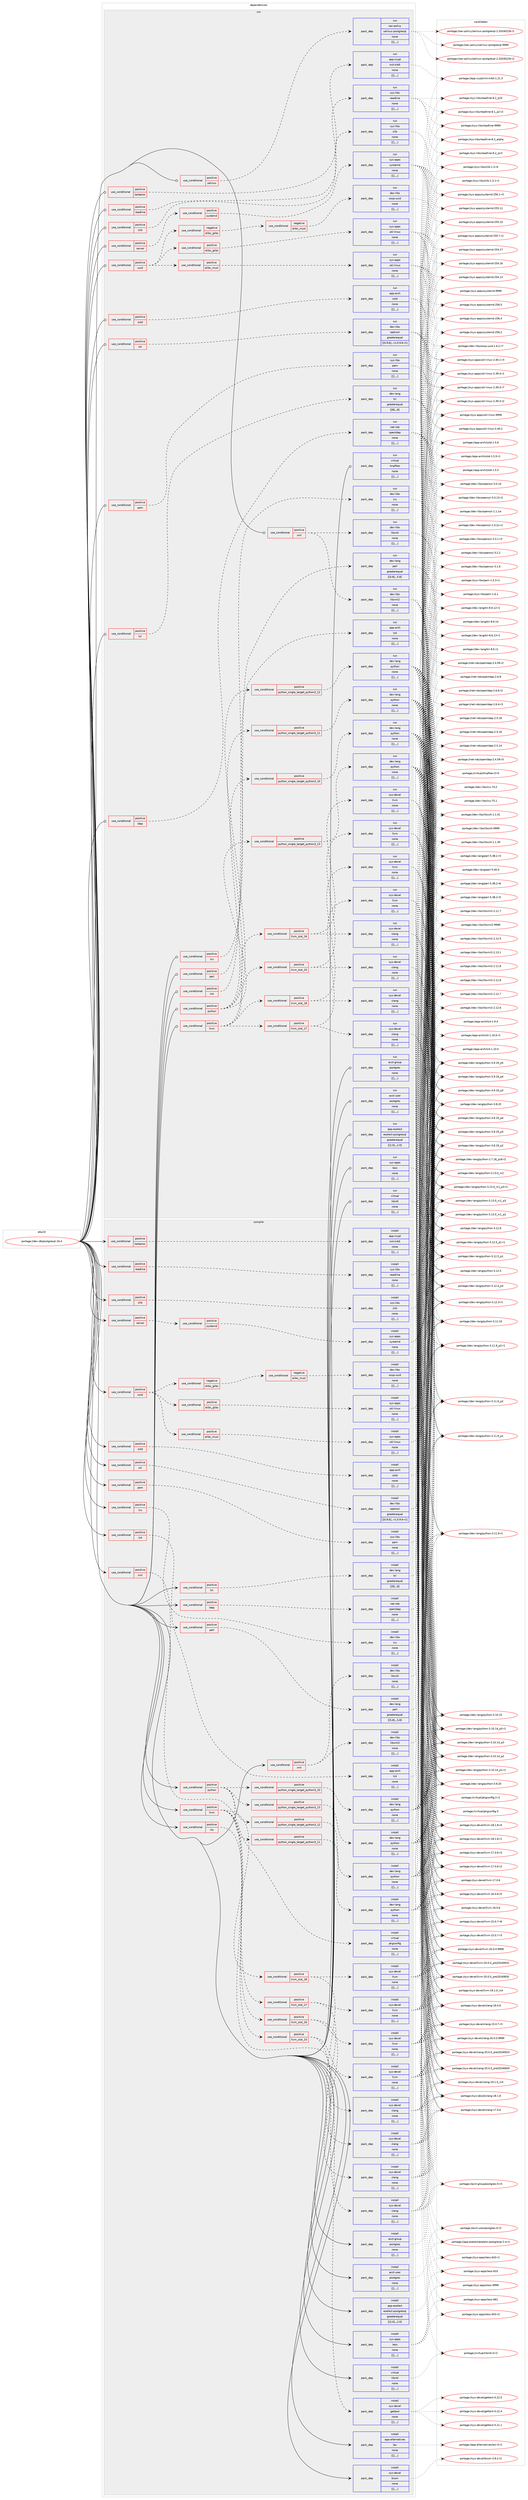 digraph prolog {

# *************
# Graph options
# *************

newrank=true;
concentrate=true;
compound=true;
graph [rankdir=LR,fontname=Helvetica,fontsize=10,ranksep=1.5];#, ranksep=2.5, nodesep=0.2];
edge  [arrowhead=vee];
node  [fontname=Helvetica,fontsize=10];

# **********
# The ebuild
# **********

subgraph cluster_leftcol {
color=gray;
label=<<i>ebuild</i>>;
id [label="portage://dev-db/postgresql-16.4", color=red, width=4, href="../dev-db/postgresql-16.4.svg"];
}

# ****************
# The dependencies
# ****************

subgraph cluster_midcol {
color=gray;
label=<<i>dependencies</i>>;
subgraph cluster_compile {
fillcolor="#eeeeee";
style=filled;
label=<<i>compile</i>>;
subgraph cond18473 {
dependency69811 [label=<<TABLE BORDER="0" CELLBORDER="1" CELLSPACING="0" CELLPADDING="4"><TR><TD ROWSPAN="3" CELLPADDING="10">use_conditional</TD></TR><TR><TD>positive</TD></TR><TR><TD>icu</TD></TR></TABLE>>, shape=none, color=red];
subgraph pack50391 {
dependency69812 [label=<<TABLE BORDER="0" CELLBORDER="1" CELLSPACING="0" CELLPADDING="4" WIDTH="220"><TR><TD ROWSPAN="6" CELLPADDING="30">pack_dep</TD></TR><TR><TD WIDTH="110">install</TD></TR><TR><TD>dev-libs</TD></TR><TR><TD>icu</TD></TR><TR><TD>none</TD></TR><TR><TD>[[],,,,]</TD></TR></TABLE>>, shape=none, color=blue];
}
dependency69811:e -> dependency69812:w [weight=20,style="dashed",arrowhead="vee"];
}
id:e -> dependency69811:w [weight=20,style="solid",arrowhead="vee"];
subgraph cond18474 {
dependency69813 [label=<<TABLE BORDER="0" CELLBORDER="1" CELLSPACING="0" CELLPADDING="4"><TR><TD ROWSPAN="3" CELLPADDING="10">use_conditional</TD></TR><TR><TD>positive</TD></TR><TR><TD>kerberos</TD></TR></TABLE>>, shape=none, color=red];
subgraph pack50392 {
dependency69814 [label=<<TABLE BORDER="0" CELLBORDER="1" CELLSPACING="0" CELLPADDING="4" WIDTH="220"><TR><TD ROWSPAN="6" CELLPADDING="30">pack_dep</TD></TR><TR><TD WIDTH="110">install</TD></TR><TR><TD>app-crypt</TD></TR><TR><TD>mit-krb5</TD></TR><TR><TD>none</TD></TR><TR><TD>[[],,,,]</TD></TR></TABLE>>, shape=none, color=blue];
}
dependency69813:e -> dependency69814:w [weight=20,style="dashed",arrowhead="vee"];
}
id:e -> dependency69813:w [weight=20,style="solid",arrowhead="vee"];
subgraph cond18475 {
dependency69815 [label=<<TABLE BORDER="0" CELLBORDER="1" CELLSPACING="0" CELLPADDING="4"><TR><TD ROWSPAN="3" CELLPADDING="10">use_conditional</TD></TR><TR><TD>positive</TD></TR><TR><TD>ldap</TD></TR></TABLE>>, shape=none, color=red];
subgraph pack50393 {
dependency69816 [label=<<TABLE BORDER="0" CELLBORDER="1" CELLSPACING="0" CELLPADDING="4" WIDTH="220"><TR><TD ROWSPAN="6" CELLPADDING="30">pack_dep</TD></TR><TR><TD WIDTH="110">install</TD></TR><TR><TD>net-nds</TD></TR><TR><TD>openldap</TD></TR><TR><TD>none</TD></TR><TR><TD>[[],,,,]</TD></TR></TABLE>>, shape=none, color=blue];
}
dependency69815:e -> dependency69816:w [weight=20,style="dashed",arrowhead="vee"];
}
id:e -> dependency69815:w [weight=20,style="solid",arrowhead="vee"];
subgraph cond18476 {
dependency69817 [label=<<TABLE BORDER="0" CELLBORDER="1" CELLSPACING="0" CELLPADDING="4"><TR><TD ROWSPAN="3" CELLPADDING="10">use_conditional</TD></TR><TR><TD>positive</TD></TR><TR><TD>llvm</TD></TR></TABLE>>, shape=none, color=red];
subgraph cond18477 {
dependency69818 [label=<<TABLE BORDER="0" CELLBORDER="1" CELLSPACING="0" CELLPADDING="4"><TR><TD ROWSPAN="3" CELLPADDING="10">use_conditional</TD></TR><TR><TD>positive</TD></TR><TR><TD>llvm_slot_15</TD></TR></TABLE>>, shape=none, color=red];
subgraph pack50394 {
dependency69819 [label=<<TABLE BORDER="0" CELLBORDER="1" CELLSPACING="0" CELLPADDING="4" WIDTH="220"><TR><TD ROWSPAN="6" CELLPADDING="30">pack_dep</TD></TR><TR><TD WIDTH="110">install</TD></TR><TR><TD>sys-devel</TD></TR><TR><TD>clang</TD></TR><TR><TD>none</TD></TR><TR><TD>[[],,,,]</TD></TR></TABLE>>, shape=none, color=blue];
}
dependency69818:e -> dependency69819:w [weight=20,style="dashed",arrowhead="vee"];
subgraph pack50395 {
dependency69820 [label=<<TABLE BORDER="0" CELLBORDER="1" CELLSPACING="0" CELLPADDING="4" WIDTH="220"><TR><TD ROWSPAN="6" CELLPADDING="30">pack_dep</TD></TR><TR><TD WIDTH="110">install</TD></TR><TR><TD>sys-devel</TD></TR><TR><TD>llvm</TD></TR><TR><TD>none</TD></TR><TR><TD>[[],,,,]</TD></TR></TABLE>>, shape=none, color=blue];
}
dependency69818:e -> dependency69820:w [weight=20,style="dashed",arrowhead="vee"];
}
dependency69817:e -> dependency69818:w [weight=20,style="dashed",arrowhead="vee"];
subgraph cond18478 {
dependency69821 [label=<<TABLE BORDER="0" CELLBORDER="1" CELLSPACING="0" CELLPADDING="4"><TR><TD ROWSPAN="3" CELLPADDING="10">use_conditional</TD></TR><TR><TD>positive</TD></TR><TR><TD>llvm_slot_16</TD></TR></TABLE>>, shape=none, color=red];
subgraph pack50396 {
dependency69822 [label=<<TABLE BORDER="0" CELLBORDER="1" CELLSPACING="0" CELLPADDING="4" WIDTH="220"><TR><TD ROWSPAN="6" CELLPADDING="30">pack_dep</TD></TR><TR><TD WIDTH="110">install</TD></TR><TR><TD>sys-devel</TD></TR><TR><TD>clang</TD></TR><TR><TD>none</TD></TR><TR><TD>[[],,,,]</TD></TR></TABLE>>, shape=none, color=blue];
}
dependency69821:e -> dependency69822:w [weight=20,style="dashed",arrowhead="vee"];
subgraph pack50397 {
dependency69823 [label=<<TABLE BORDER="0" CELLBORDER="1" CELLSPACING="0" CELLPADDING="4" WIDTH="220"><TR><TD ROWSPAN="6" CELLPADDING="30">pack_dep</TD></TR><TR><TD WIDTH="110">install</TD></TR><TR><TD>sys-devel</TD></TR><TR><TD>llvm</TD></TR><TR><TD>none</TD></TR><TR><TD>[[],,,,]</TD></TR></TABLE>>, shape=none, color=blue];
}
dependency69821:e -> dependency69823:w [weight=20,style="dashed",arrowhead="vee"];
}
dependency69817:e -> dependency69821:w [weight=20,style="dashed",arrowhead="vee"];
subgraph cond18479 {
dependency69824 [label=<<TABLE BORDER="0" CELLBORDER="1" CELLSPACING="0" CELLPADDING="4"><TR><TD ROWSPAN="3" CELLPADDING="10">use_conditional</TD></TR><TR><TD>positive</TD></TR><TR><TD>llvm_slot_17</TD></TR></TABLE>>, shape=none, color=red];
subgraph pack50398 {
dependency69825 [label=<<TABLE BORDER="0" CELLBORDER="1" CELLSPACING="0" CELLPADDING="4" WIDTH="220"><TR><TD ROWSPAN="6" CELLPADDING="30">pack_dep</TD></TR><TR><TD WIDTH="110">install</TD></TR><TR><TD>sys-devel</TD></TR><TR><TD>clang</TD></TR><TR><TD>none</TD></TR><TR><TD>[[],,,,]</TD></TR></TABLE>>, shape=none, color=blue];
}
dependency69824:e -> dependency69825:w [weight=20,style="dashed",arrowhead="vee"];
subgraph pack50399 {
dependency69826 [label=<<TABLE BORDER="0" CELLBORDER="1" CELLSPACING="0" CELLPADDING="4" WIDTH="220"><TR><TD ROWSPAN="6" CELLPADDING="30">pack_dep</TD></TR><TR><TD WIDTH="110">install</TD></TR><TR><TD>sys-devel</TD></TR><TR><TD>llvm</TD></TR><TR><TD>none</TD></TR><TR><TD>[[],,,,]</TD></TR></TABLE>>, shape=none, color=blue];
}
dependency69824:e -> dependency69826:w [weight=20,style="dashed",arrowhead="vee"];
}
dependency69817:e -> dependency69824:w [weight=20,style="dashed",arrowhead="vee"];
subgraph cond18480 {
dependency69827 [label=<<TABLE BORDER="0" CELLBORDER="1" CELLSPACING="0" CELLPADDING="4"><TR><TD ROWSPAN="3" CELLPADDING="10">use_conditional</TD></TR><TR><TD>positive</TD></TR><TR><TD>llvm_slot_18</TD></TR></TABLE>>, shape=none, color=red];
subgraph pack50400 {
dependency69828 [label=<<TABLE BORDER="0" CELLBORDER="1" CELLSPACING="0" CELLPADDING="4" WIDTH="220"><TR><TD ROWSPAN="6" CELLPADDING="30">pack_dep</TD></TR><TR><TD WIDTH="110">install</TD></TR><TR><TD>sys-devel</TD></TR><TR><TD>clang</TD></TR><TR><TD>none</TD></TR><TR><TD>[[],,,,]</TD></TR></TABLE>>, shape=none, color=blue];
}
dependency69827:e -> dependency69828:w [weight=20,style="dashed",arrowhead="vee"];
subgraph pack50401 {
dependency69829 [label=<<TABLE BORDER="0" CELLBORDER="1" CELLSPACING="0" CELLPADDING="4" WIDTH="220"><TR><TD ROWSPAN="6" CELLPADDING="30">pack_dep</TD></TR><TR><TD WIDTH="110">install</TD></TR><TR><TD>sys-devel</TD></TR><TR><TD>llvm</TD></TR><TR><TD>none</TD></TR><TR><TD>[[],,,,]</TD></TR></TABLE>>, shape=none, color=blue];
}
dependency69827:e -> dependency69829:w [weight=20,style="dashed",arrowhead="vee"];
}
dependency69817:e -> dependency69827:w [weight=20,style="dashed",arrowhead="vee"];
}
id:e -> dependency69817:w [weight=20,style="solid",arrowhead="vee"];
subgraph cond18481 {
dependency69830 [label=<<TABLE BORDER="0" CELLBORDER="1" CELLSPACING="0" CELLPADDING="4"><TR><TD ROWSPAN="3" CELLPADDING="10">use_conditional</TD></TR><TR><TD>positive</TD></TR><TR><TD>lz4</TD></TR></TABLE>>, shape=none, color=red];
subgraph pack50402 {
dependency69831 [label=<<TABLE BORDER="0" CELLBORDER="1" CELLSPACING="0" CELLPADDING="4" WIDTH="220"><TR><TD ROWSPAN="6" CELLPADDING="30">pack_dep</TD></TR><TR><TD WIDTH="110">install</TD></TR><TR><TD>app-arch</TD></TR><TR><TD>lz4</TD></TR><TR><TD>none</TD></TR><TR><TD>[[],,,,]</TD></TR></TABLE>>, shape=none, color=blue];
}
dependency69830:e -> dependency69831:w [weight=20,style="dashed",arrowhead="vee"];
}
id:e -> dependency69830:w [weight=20,style="solid",arrowhead="vee"];
subgraph cond18482 {
dependency69832 [label=<<TABLE BORDER="0" CELLBORDER="1" CELLSPACING="0" CELLPADDING="4"><TR><TD ROWSPAN="3" CELLPADDING="10">use_conditional</TD></TR><TR><TD>positive</TD></TR><TR><TD>nls</TD></TR></TABLE>>, shape=none, color=red];
subgraph pack50403 {
dependency69833 [label=<<TABLE BORDER="0" CELLBORDER="1" CELLSPACING="0" CELLPADDING="4" WIDTH="220"><TR><TD ROWSPAN="6" CELLPADDING="30">pack_dep</TD></TR><TR><TD WIDTH="110">install</TD></TR><TR><TD>sys-devel</TD></TR><TR><TD>gettext</TD></TR><TR><TD>none</TD></TR><TR><TD>[[],,,,]</TD></TR></TABLE>>, shape=none, color=blue];
}
dependency69832:e -> dependency69833:w [weight=20,style="dashed",arrowhead="vee"];
}
id:e -> dependency69832:w [weight=20,style="solid",arrowhead="vee"];
subgraph cond18483 {
dependency69834 [label=<<TABLE BORDER="0" CELLBORDER="1" CELLSPACING="0" CELLPADDING="4"><TR><TD ROWSPAN="3" CELLPADDING="10">use_conditional</TD></TR><TR><TD>positive</TD></TR><TR><TD>pam</TD></TR></TABLE>>, shape=none, color=red];
subgraph pack50404 {
dependency69835 [label=<<TABLE BORDER="0" CELLBORDER="1" CELLSPACING="0" CELLPADDING="4" WIDTH="220"><TR><TD ROWSPAN="6" CELLPADDING="30">pack_dep</TD></TR><TR><TD WIDTH="110">install</TD></TR><TR><TD>sys-libs</TD></TR><TR><TD>pam</TD></TR><TR><TD>none</TD></TR><TR><TD>[[],,,,]</TD></TR></TABLE>>, shape=none, color=blue];
}
dependency69834:e -> dependency69835:w [weight=20,style="dashed",arrowhead="vee"];
}
id:e -> dependency69834:w [weight=20,style="solid",arrowhead="vee"];
subgraph cond18484 {
dependency69836 [label=<<TABLE BORDER="0" CELLBORDER="1" CELLSPACING="0" CELLPADDING="4"><TR><TD ROWSPAN="3" CELLPADDING="10">use_conditional</TD></TR><TR><TD>positive</TD></TR><TR><TD>perl</TD></TR></TABLE>>, shape=none, color=red];
subgraph pack50405 {
dependency69837 [label=<<TABLE BORDER="0" CELLBORDER="1" CELLSPACING="0" CELLPADDING="4" WIDTH="220"><TR><TD ROWSPAN="6" CELLPADDING="30">pack_dep</TD></TR><TR><TD WIDTH="110">install</TD></TR><TR><TD>dev-lang</TD></TR><TR><TD>perl</TD></TR><TR><TD>greaterequal</TD></TR><TR><TD>[[5,8],,,5.8]</TD></TR></TABLE>>, shape=none, color=blue];
}
dependency69836:e -> dependency69837:w [weight=20,style="dashed",arrowhead="vee"];
}
id:e -> dependency69836:w [weight=20,style="solid",arrowhead="vee"];
subgraph cond18485 {
dependency69838 [label=<<TABLE BORDER="0" CELLBORDER="1" CELLSPACING="0" CELLPADDING="4"><TR><TD ROWSPAN="3" CELLPADDING="10">use_conditional</TD></TR><TR><TD>positive</TD></TR><TR><TD>python</TD></TR></TABLE>>, shape=none, color=red];
subgraph cond18486 {
dependency69839 [label=<<TABLE BORDER="0" CELLBORDER="1" CELLSPACING="0" CELLPADDING="4"><TR><TD ROWSPAN="3" CELLPADDING="10">use_conditional</TD></TR><TR><TD>positive</TD></TR><TR><TD>python_single_target_python3_10</TD></TR></TABLE>>, shape=none, color=red];
subgraph pack50406 {
dependency69840 [label=<<TABLE BORDER="0" CELLBORDER="1" CELLSPACING="0" CELLPADDING="4" WIDTH="220"><TR><TD ROWSPAN="6" CELLPADDING="30">pack_dep</TD></TR><TR><TD WIDTH="110">install</TD></TR><TR><TD>dev-lang</TD></TR><TR><TD>python</TD></TR><TR><TD>none</TD></TR><TR><TD>[[],,,,]</TD></TR></TABLE>>, shape=none, color=blue];
}
dependency69839:e -> dependency69840:w [weight=20,style="dashed",arrowhead="vee"];
}
dependency69838:e -> dependency69839:w [weight=20,style="dashed",arrowhead="vee"];
subgraph cond18487 {
dependency69841 [label=<<TABLE BORDER="0" CELLBORDER="1" CELLSPACING="0" CELLPADDING="4"><TR><TD ROWSPAN="3" CELLPADDING="10">use_conditional</TD></TR><TR><TD>positive</TD></TR><TR><TD>python_single_target_python3_11</TD></TR></TABLE>>, shape=none, color=red];
subgraph pack50407 {
dependency69842 [label=<<TABLE BORDER="0" CELLBORDER="1" CELLSPACING="0" CELLPADDING="4" WIDTH="220"><TR><TD ROWSPAN="6" CELLPADDING="30">pack_dep</TD></TR><TR><TD WIDTH="110">install</TD></TR><TR><TD>dev-lang</TD></TR><TR><TD>python</TD></TR><TR><TD>none</TD></TR><TR><TD>[[],,,,]</TD></TR></TABLE>>, shape=none, color=blue];
}
dependency69841:e -> dependency69842:w [weight=20,style="dashed",arrowhead="vee"];
}
dependency69838:e -> dependency69841:w [weight=20,style="dashed",arrowhead="vee"];
subgraph cond18488 {
dependency69843 [label=<<TABLE BORDER="0" CELLBORDER="1" CELLSPACING="0" CELLPADDING="4"><TR><TD ROWSPAN="3" CELLPADDING="10">use_conditional</TD></TR><TR><TD>positive</TD></TR><TR><TD>python_single_target_python3_12</TD></TR></TABLE>>, shape=none, color=red];
subgraph pack50408 {
dependency69844 [label=<<TABLE BORDER="0" CELLBORDER="1" CELLSPACING="0" CELLPADDING="4" WIDTH="220"><TR><TD ROWSPAN="6" CELLPADDING="30">pack_dep</TD></TR><TR><TD WIDTH="110">install</TD></TR><TR><TD>dev-lang</TD></TR><TR><TD>python</TD></TR><TR><TD>none</TD></TR><TR><TD>[[],,,,]</TD></TR></TABLE>>, shape=none, color=blue];
}
dependency69843:e -> dependency69844:w [weight=20,style="dashed",arrowhead="vee"];
}
dependency69838:e -> dependency69843:w [weight=20,style="dashed",arrowhead="vee"];
subgraph cond18489 {
dependency69845 [label=<<TABLE BORDER="0" CELLBORDER="1" CELLSPACING="0" CELLPADDING="4"><TR><TD ROWSPAN="3" CELLPADDING="10">use_conditional</TD></TR><TR><TD>positive</TD></TR><TR><TD>python_single_target_python3_13</TD></TR></TABLE>>, shape=none, color=red];
subgraph pack50409 {
dependency69846 [label=<<TABLE BORDER="0" CELLBORDER="1" CELLSPACING="0" CELLPADDING="4" WIDTH="220"><TR><TD ROWSPAN="6" CELLPADDING="30">pack_dep</TD></TR><TR><TD WIDTH="110">install</TD></TR><TR><TD>dev-lang</TD></TR><TR><TD>python</TD></TR><TR><TD>none</TD></TR><TR><TD>[[],,,,]</TD></TR></TABLE>>, shape=none, color=blue];
}
dependency69845:e -> dependency69846:w [weight=20,style="dashed",arrowhead="vee"];
}
dependency69838:e -> dependency69845:w [weight=20,style="dashed",arrowhead="vee"];
}
id:e -> dependency69838:w [weight=20,style="solid",arrowhead="vee"];
subgraph cond18490 {
dependency69847 [label=<<TABLE BORDER="0" CELLBORDER="1" CELLSPACING="0" CELLPADDING="4"><TR><TD ROWSPAN="3" CELLPADDING="10">use_conditional</TD></TR><TR><TD>positive</TD></TR><TR><TD>readline</TD></TR></TABLE>>, shape=none, color=red];
subgraph pack50410 {
dependency69848 [label=<<TABLE BORDER="0" CELLBORDER="1" CELLSPACING="0" CELLPADDING="4" WIDTH="220"><TR><TD ROWSPAN="6" CELLPADDING="30">pack_dep</TD></TR><TR><TD WIDTH="110">install</TD></TR><TR><TD>sys-libs</TD></TR><TR><TD>readline</TD></TR><TR><TD>none</TD></TR><TR><TD>[[],,,,]</TD></TR></TABLE>>, shape=none, color=blue];
}
dependency69847:e -> dependency69848:w [weight=20,style="dashed",arrowhead="vee"];
}
id:e -> dependency69847:w [weight=20,style="solid",arrowhead="vee"];
subgraph cond18491 {
dependency69849 [label=<<TABLE BORDER="0" CELLBORDER="1" CELLSPACING="0" CELLPADDING="4"><TR><TD ROWSPAN="3" CELLPADDING="10">use_conditional</TD></TR><TR><TD>positive</TD></TR><TR><TD>server</TD></TR></TABLE>>, shape=none, color=red];
subgraph cond18492 {
dependency69850 [label=<<TABLE BORDER="0" CELLBORDER="1" CELLSPACING="0" CELLPADDING="4"><TR><TD ROWSPAN="3" CELLPADDING="10">use_conditional</TD></TR><TR><TD>positive</TD></TR><TR><TD>systemd</TD></TR></TABLE>>, shape=none, color=red];
subgraph pack50411 {
dependency69851 [label=<<TABLE BORDER="0" CELLBORDER="1" CELLSPACING="0" CELLPADDING="4" WIDTH="220"><TR><TD ROWSPAN="6" CELLPADDING="30">pack_dep</TD></TR><TR><TD WIDTH="110">install</TD></TR><TR><TD>sys-apps</TD></TR><TR><TD>systemd</TD></TR><TR><TD>none</TD></TR><TR><TD>[[],,,,]</TD></TR></TABLE>>, shape=none, color=blue];
}
dependency69850:e -> dependency69851:w [weight=20,style="dashed",arrowhead="vee"];
}
dependency69849:e -> dependency69850:w [weight=20,style="dashed",arrowhead="vee"];
}
id:e -> dependency69849:w [weight=20,style="solid",arrowhead="vee"];
subgraph cond18493 {
dependency69852 [label=<<TABLE BORDER="0" CELLBORDER="1" CELLSPACING="0" CELLPADDING="4"><TR><TD ROWSPAN="3" CELLPADDING="10">use_conditional</TD></TR><TR><TD>positive</TD></TR><TR><TD>ssl</TD></TR></TABLE>>, shape=none, color=red];
subgraph pack50412 {
dependency69853 [label=<<TABLE BORDER="0" CELLBORDER="1" CELLSPACING="0" CELLPADDING="4" WIDTH="220"><TR><TD ROWSPAN="6" CELLPADDING="30">pack_dep</TD></TR><TR><TD WIDTH="110">install</TD></TR><TR><TD>dev-libs</TD></TR><TR><TD>openssl</TD></TR><TR><TD>greaterequal</TD></TR><TR><TD>[[0,9,6],,-r1,0.9.6-r1]</TD></TR></TABLE>>, shape=none, color=blue];
}
dependency69852:e -> dependency69853:w [weight=20,style="dashed",arrowhead="vee"];
}
id:e -> dependency69852:w [weight=20,style="solid",arrowhead="vee"];
subgraph cond18494 {
dependency69854 [label=<<TABLE BORDER="0" CELLBORDER="1" CELLSPACING="0" CELLPADDING="4"><TR><TD ROWSPAN="3" CELLPADDING="10">use_conditional</TD></TR><TR><TD>positive</TD></TR><TR><TD>tcl</TD></TR></TABLE>>, shape=none, color=red];
subgraph pack50413 {
dependency69855 [label=<<TABLE BORDER="0" CELLBORDER="1" CELLSPACING="0" CELLPADDING="4" WIDTH="220"><TR><TD ROWSPAN="6" CELLPADDING="30">pack_dep</TD></TR><TR><TD WIDTH="110">install</TD></TR><TR><TD>dev-lang</TD></TR><TR><TD>tcl</TD></TR><TR><TD>greaterequal</TD></TR><TR><TD>[[8],,,8]</TD></TR></TABLE>>, shape=none, color=blue];
}
dependency69854:e -> dependency69855:w [weight=20,style="dashed",arrowhead="vee"];
}
id:e -> dependency69854:w [weight=20,style="solid",arrowhead="vee"];
subgraph cond18495 {
dependency69856 [label=<<TABLE BORDER="0" CELLBORDER="1" CELLSPACING="0" CELLPADDING="4"><TR><TD ROWSPAN="3" CELLPADDING="10">use_conditional</TD></TR><TR><TD>positive</TD></TR><TR><TD>uuid</TD></TR></TABLE>>, shape=none, color=red];
subgraph cond18496 {
dependency69857 [label=<<TABLE BORDER="0" CELLBORDER="1" CELLSPACING="0" CELLPADDING="4"><TR><TD ROWSPAN="3" CELLPADDING="10">use_conditional</TD></TR><TR><TD>positive</TD></TR><TR><TD>elibc_glibc</TD></TR></TABLE>>, shape=none, color=red];
subgraph pack50414 {
dependency69858 [label=<<TABLE BORDER="0" CELLBORDER="1" CELLSPACING="0" CELLPADDING="4" WIDTH="220"><TR><TD ROWSPAN="6" CELLPADDING="30">pack_dep</TD></TR><TR><TD WIDTH="110">install</TD></TR><TR><TD>sys-apps</TD></TR><TR><TD>util-linux</TD></TR><TR><TD>none</TD></TR><TR><TD>[[],,,,]</TD></TR></TABLE>>, shape=none, color=blue];
}
dependency69857:e -> dependency69858:w [weight=20,style="dashed",arrowhead="vee"];
}
dependency69856:e -> dependency69857:w [weight=20,style="dashed",arrowhead="vee"];
subgraph cond18497 {
dependency69859 [label=<<TABLE BORDER="0" CELLBORDER="1" CELLSPACING="0" CELLPADDING="4"><TR><TD ROWSPAN="3" CELLPADDING="10">use_conditional</TD></TR><TR><TD>positive</TD></TR><TR><TD>elibc_musl</TD></TR></TABLE>>, shape=none, color=red];
subgraph pack50415 {
dependency69860 [label=<<TABLE BORDER="0" CELLBORDER="1" CELLSPACING="0" CELLPADDING="4" WIDTH="220"><TR><TD ROWSPAN="6" CELLPADDING="30">pack_dep</TD></TR><TR><TD WIDTH="110">install</TD></TR><TR><TD>sys-apps</TD></TR><TR><TD>util-linux</TD></TR><TR><TD>none</TD></TR><TR><TD>[[],,,,]</TD></TR></TABLE>>, shape=none, color=blue];
}
dependency69859:e -> dependency69860:w [weight=20,style="dashed",arrowhead="vee"];
}
dependency69856:e -> dependency69859:w [weight=20,style="dashed",arrowhead="vee"];
subgraph cond18498 {
dependency69861 [label=<<TABLE BORDER="0" CELLBORDER="1" CELLSPACING="0" CELLPADDING="4"><TR><TD ROWSPAN="3" CELLPADDING="10">use_conditional</TD></TR><TR><TD>negative</TD></TR><TR><TD>elibc_glibc</TD></TR></TABLE>>, shape=none, color=red];
subgraph cond18499 {
dependency69862 [label=<<TABLE BORDER="0" CELLBORDER="1" CELLSPACING="0" CELLPADDING="4"><TR><TD ROWSPAN="3" CELLPADDING="10">use_conditional</TD></TR><TR><TD>negative</TD></TR><TR><TD>elibc_musl</TD></TR></TABLE>>, shape=none, color=red];
subgraph pack50416 {
dependency69863 [label=<<TABLE BORDER="0" CELLBORDER="1" CELLSPACING="0" CELLPADDING="4" WIDTH="220"><TR><TD ROWSPAN="6" CELLPADDING="30">pack_dep</TD></TR><TR><TD WIDTH="110">install</TD></TR><TR><TD>dev-libs</TD></TR><TR><TD>ossp-uuid</TD></TR><TR><TD>none</TD></TR><TR><TD>[[],,,,]</TD></TR></TABLE>>, shape=none, color=blue];
}
dependency69862:e -> dependency69863:w [weight=20,style="dashed",arrowhead="vee"];
}
dependency69861:e -> dependency69862:w [weight=20,style="dashed",arrowhead="vee"];
}
dependency69856:e -> dependency69861:w [weight=20,style="dashed",arrowhead="vee"];
}
id:e -> dependency69856:w [weight=20,style="solid",arrowhead="vee"];
subgraph cond18500 {
dependency69864 [label=<<TABLE BORDER="0" CELLBORDER="1" CELLSPACING="0" CELLPADDING="4"><TR><TD ROWSPAN="3" CELLPADDING="10">use_conditional</TD></TR><TR><TD>positive</TD></TR><TR><TD>xml</TD></TR></TABLE>>, shape=none, color=red];
subgraph pack50417 {
dependency69865 [label=<<TABLE BORDER="0" CELLBORDER="1" CELLSPACING="0" CELLPADDING="4" WIDTH="220"><TR><TD ROWSPAN="6" CELLPADDING="30">pack_dep</TD></TR><TR><TD WIDTH="110">install</TD></TR><TR><TD>dev-libs</TD></TR><TR><TD>libxml2</TD></TR><TR><TD>none</TD></TR><TR><TD>[[],,,,]</TD></TR></TABLE>>, shape=none, color=blue];
}
dependency69864:e -> dependency69865:w [weight=20,style="dashed",arrowhead="vee"];
subgraph pack50418 {
dependency69866 [label=<<TABLE BORDER="0" CELLBORDER="1" CELLSPACING="0" CELLPADDING="4" WIDTH="220"><TR><TD ROWSPAN="6" CELLPADDING="30">pack_dep</TD></TR><TR><TD WIDTH="110">install</TD></TR><TR><TD>dev-libs</TD></TR><TR><TD>libxslt</TD></TR><TR><TD>none</TD></TR><TR><TD>[[],,,,]</TD></TR></TABLE>>, shape=none, color=blue];
}
dependency69864:e -> dependency69866:w [weight=20,style="dashed",arrowhead="vee"];
}
id:e -> dependency69864:w [weight=20,style="solid",arrowhead="vee"];
subgraph cond18501 {
dependency69867 [label=<<TABLE BORDER="0" CELLBORDER="1" CELLSPACING="0" CELLPADDING="4"><TR><TD ROWSPAN="3" CELLPADDING="10">use_conditional</TD></TR><TR><TD>positive</TD></TR><TR><TD>xml</TD></TR></TABLE>>, shape=none, color=red];
subgraph pack50419 {
dependency69868 [label=<<TABLE BORDER="0" CELLBORDER="1" CELLSPACING="0" CELLPADDING="4" WIDTH="220"><TR><TD ROWSPAN="6" CELLPADDING="30">pack_dep</TD></TR><TR><TD WIDTH="110">install</TD></TR><TR><TD>virtual</TD></TR><TR><TD>pkgconfig</TD></TR><TR><TD>none</TD></TR><TR><TD>[[],,,,]</TD></TR></TABLE>>, shape=none, color=blue];
}
dependency69867:e -> dependency69868:w [weight=20,style="dashed",arrowhead="vee"];
}
id:e -> dependency69867:w [weight=20,style="solid",arrowhead="vee"];
subgraph cond18502 {
dependency69869 [label=<<TABLE BORDER="0" CELLBORDER="1" CELLSPACING="0" CELLPADDING="4"><TR><TD ROWSPAN="3" CELLPADDING="10">use_conditional</TD></TR><TR><TD>positive</TD></TR><TR><TD>zlib</TD></TR></TABLE>>, shape=none, color=red];
subgraph pack50420 {
dependency69870 [label=<<TABLE BORDER="0" CELLBORDER="1" CELLSPACING="0" CELLPADDING="4" WIDTH="220"><TR><TD ROWSPAN="6" CELLPADDING="30">pack_dep</TD></TR><TR><TD WIDTH="110">install</TD></TR><TR><TD>sys-libs</TD></TR><TR><TD>zlib</TD></TR><TR><TD>none</TD></TR><TR><TD>[[],,,,]</TD></TR></TABLE>>, shape=none, color=blue];
}
dependency69869:e -> dependency69870:w [weight=20,style="dashed",arrowhead="vee"];
}
id:e -> dependency69869:w [weight=20,style="solid",arrowhead="vee"];
subgraph cond18503 {
dependency69871 [label=<<TABLE BORDER="0" CELLBORDER="1" CELLSPACING="0" CELLPADDING="4"><TR><TD ROWSPAN="3" CELLPADDING="10">use_conditional</TD></TR><TR><TD>positive</TD></TR><TR><TD>zstd</TD></TR></TABLE>>, shape=none, color=red];
subgraph pack50421 {
dependency69872 [label=<<TABLE BORDER="0" CELLBORDER="1" CELLSPACING="0" CELLPADDING="4" WIDTH="220"><TR><TD ROWSPAN="6" CELLPADDING="30">pack_dep</TD></TR><TR><TD WIDTH="110">install</TD></TR><TR><TD>app-arch</TD></TR><TR><TD>zstd</TD></TR><TR><TD>none</TD></TR><TR><TD>[[],,,,]</TD></TR></TABLE>>, shape=none, color=blue];
}
dependency69871:e -> dependency69872:w [weight=20,style="dashed",arrowhead="vee"];
}
id:e -> dependency69871:w [weight=20,style="solid",arrowhead="vee"];
subgraph pack50422 {
dependency69873 [label=<<TABLE BORDER="0" CELLBORDER="1" CELLSPACING="0" CELLPADDING="4" WIDTH="220"><TR><TD ROWSPAN="6" CELLPADDING="30">pack_dep</TD></TR><TR><TD WIDTH="110">install</TD></TR><TR><TD>acct-group</TD></TR><TR><TD>postgres</TD></TR><TR><TD>none</TD></TR><TR><TD>[[],,,,]</TD></TR></TABLE>>, shape=none, color=blue];
}
id:e -> dependency69873:w [weight=20,style="solid",arrowhead="vee"];
subgraph pack50423 {
dependency69874 [label=<<TABLE BORDER="0" CELLBORDER="1" CELLSPACING="0" CELLPADDING="4" WIDTH="220"><TR><TD ROWSPAN="6" CELLPADDING="30">pack_dep</TD></TR><TR><TD WIDTH="110">install</TD></TR><TR><TD>acct-user</TD></TR><TR><TD>postgres</TD></TR><TR><TD>none</TD></TR><TR><TD>[[],,,,]</TD></TR></TABLE>>, shape=none, color=blue];
}
id:e -> dependency69874:w [weight=20,style="solid",arrowhead="vee"];
subgraph pack50424 {
dependency69875 [label=<<TABLE BORDER="0" CELLBORDER="1" CELLSPACING="0" CELLPADDING="4" WIDTH="220"><TR><TD ROWSPAN="6" CELLPADDING="30">pack_dep</TD></TR><TR><TD WIDTH="110">install</TD></TR><TR><TD>app-alternatives</TD></TR><TR><TD>lex</TD></TR><TR><TD>none</TD></TR><TR><TD>[[],,,,]</TD></TR></TABLE>>, shape=none, color=blue];
}
id:e -> dependency69875:w [weight=20,style="solid",arrowhead="vee"];
subgraph pack50425 {
dependency69876 [label=<<TABLE BORDER="0" CELLBORDER="1" CELLSPACING="0" CELLPADDING="4" WIDTH="220"><TR><TD ROWSPAN="6" CELLPADDING="30">pack_dep</TD></TR><TR><TD WIDTH="110">install</TD></TR><TR><TD>app-eselect</TD></TR><TR><TD>eselect-postgresql</TD></TR><TR><TD>greaterequal</TD></TR><TR><TD>[[2,0],,,2.0]</TD></TR></TABLE>>, shape=none, color=blue];
}
id:e -> dependency69876:w [weight=20,style="solid",arrowhead="vee"];
subgraph pack50426 {
dependency69877 [label=<<TABLE BORDER="0" CELLBORDER="1" CELLSPACING="0" CELLPADDING="4" WIDTH="220"><TR><TD ROWSPAN="6" CELLPADDING="30">pack_dep</TD></TR><TR><TD WIDTH="110">install</TD></TR><TR><TD>sys-apps</TD></TR><TR><TD>less</TD></TR><TR><TD>none</TD></TR><TR><TD>[[],,,,]</TD></TR></TABLE>>, shape=none, color=blue];
}
id:e -> dependency69877:w [weight=20,style="solid",arrowhead="vee"];
subgraph pack50427 {
dependency69878 [label=<<TABLE BORDER="0" CELLBORDER="1" CELLSPACING="0" CELLPADDING="4" WIDTH="220"><TR><TD ROWSPAN="6" CELLPADDING="30">pack_dep</TD></TR><TR><TD WIDTH="110">install</TD></TR><TR><TD>sys-devel</TD></TR><TR><TD>bison</TD></TR><TR><TD>none</TD></TR><TR><TD>[[],,,,]</TD></TR></TABLE>>, shape=none, color=blue];
}
id:e -> dependency69878:w [weight=20,style="solid",arrowhead="vee"];
subgraph pack50428 {
dependency69879 [label=<<TABLE BORDER="0" CELLBORDER="1" CELLSPACING="0" CELLPADDING="4" WIDTH="220"><TR><TD ROWSPAN="6" CELLPADDING="30">pack_dep</TD></TR><TR><TD WIDTH="110">install</TD></TR><TR><TD>virtual</TD></TR><TR><TD>libintl</TD></TR><TR><TD>none</TD></TR><TR><TD>[[],,,,]</TD></TR></TABLE>>, shape=none, color=blue];
}
id:e -> dependency69879:w [weight=20,style="solid",arrowhead="vee"];
}
subgraph cluster_compileandrun {
fillcolor="#eeeeee";
style=filled;
label=<<i>compile and run</i>>;
}
subgraph cluster_run {
fillcolor="#eeeeee";
style=filled;
label=<<i>run</i>>;
subgraph cond18504 {
dependency69880 [label=<<TABLE BORDER="0" CELLBORDER="1" CELLSPACING="0" CELLPADDING="4"><TR><TD ROWSPAN="3" CELLPADDING="10">use_conditional</TD></TR><TR><TD>positive</TD></TR><TR><TD>icu</TD></TR></TABLE>>, shape=none, color=red];
subgraph pack50429 {
dependency69881 [label=<<TABLE BORDER="0" CELLBORDER="1" CELLSPACING="0" CELLPADDING="4" WIDTH="220"><TR><TD ROWSPAN="6" CELLPADDING="30">pack_dep</TD></TR><TR><TD WIDTH="110">run</TD></TR><TR><TD>dev-libs</TD></TR><TR><TD>icu</TD></TR><TR><TD>none</TD></TR><TR><TD>[[],,,,]</TD></TR></TABLE>>, shape=none, color=blue];
}
dependency69880:e -> dependency69881:w [weight=20,style="dashed",arrowhead="vee"];
}
id:e -> dependency69880:w [weight=20,style="solid",arrowhead="odot"];
subgraph cond18505 {
dependency69882 [label=<<TABLE BORDER="0" CELLBORDER="1" CELLSPACING="0" CELLPADDING="4"><TR><TD ROWSPAN="3" CELLPADDING="10">use_conditional</TD></TR><TR><TD>positive</TD></TR><TR><TD>kerberos</TD></TR></TABLE>>, shape=none, color=red];
subgraph pack50430 {
dependency69883 [label=<<TABLE BORDER="0" CELLBORDER="1" CELLSPACING="0" CELLPADDING="4" WIDTH="220"><TR><TD ROWSPAN="6" CELLPADDING="30">pack_dep</TD></TR><TR><TD WIDTH="110">run</TD></TR><TR><TD>app-crypt</TD></TR><TR><TD>mit-krb5</TD></TR><TR><TD>none</TD></TR><TR><TD>[[],,,,]</TD></TR></TABLE>>, shape=none, color=blue];
}
dependency69882:e -> dependency69883:w [weight=20,style="dashed",arrowhead="vee"];
}
id:e -> dependency69882:w [weight=20,style="solid",arrowhead="odot"];
subgraph cond18506 {
dependency69884 [label=<<TABLE BORDER="0" CELLBORDER="1" CELLSPACING="0" CELLPADDING="4"><TR><TD ROWSPAN="3" CELLPADDING="10">use_conditional</TD></TR><TR><TD>positive</TD></TR><TR><TD>ldap</TD></TR></TABLE>>, shape=none, color=red];
subgraph pack50431 {
dependency69885 [label=<<TABLE BORDER="0" CELLBORDER="1" CELLSPACING="0" CELLPADDING="4" WIDTH="220"><TR><TD ROWSPAN="6" CELLPADDING="30">pack_dep</TD></TR><TR><TD WIDTH="110">run</TD></TR><TR><TD>net-nds</TD></TR><TR><TD>openldap</TD></TR><TR><TD>none</TD></TR><TR><TD>[[],,,,]</TD></TR></TABLE>>, shape=none, color=blue];
}
dependency69884:e -> dependency69885:w [weight=20,style="dashed",arrowhead="vee"];
}
id:e -> dependency69884:w [weight=20,style="solid",arrowhead="odot"];
subgraph cond18507 {
dependency69886 [label=<<TABLE BORDER="0" CELLBORDER="1" CELLSPACING="0" CELLPADDING="4"><TR><TD ROWSPAN="3" CELLPADDING="10">use_conditional</TD></TR><TR><TD>positive</TD></TR><TR><TD>llvm</TD></TR></TABLE>>, shape=none, color=red];
subgraph cond18508 {
dependency69887 [label=<<TABLE BORDER="0" CELLBORDER="1" CELLSPACING="0" CELLPADDING="4"><TR><TD ROWSPAN="3" CELLPADDING="10">use_conditional</TD></TR><TR><TD>positive</TD></TR><TR><TD>llvm_slot_15</TD></TR></TABLE>>, shape=none, color=red];
subgraph pack50432 {
dependency69888 [label=<<TABLE BORDER="0" CELLBORDER="1" CELLSPACING="0" CELLPADDING="4" WIDTH="220"><TR><TD ROWSPAN="6" CELLPADDING="30">pack_dep</TD></TR><TR><TD WIDTH="110">run</TD></TR><TR><TD>sys-devel</TD></TR><TR><TD>clang</TD></TR><TR><TD>none</TD></TR><TR><TD>[[],,,,]</TD></TR></TABLE>>, shape=none, color=blue];
}
dependency69887:e -> dependency69888:w [weight=20,style="dashed",arrowhead="vee"];
subgraph pack50433 {
dependency69889 [label=<<TABLE BORDER="0" CELLBORDER="1" CELLSPACING="0" CELLPADDING="4" WIDTH="220"><TR><TD ROWSPAN="6" CELLPADDING="30">pack_dep</TD></TR><TR><TD WIDTH="110">run</TD></TR><TR><TD>sys-devel</TD></TR><TR><TD>llvm</TD></TR><TR><TD>none</TD></TR><TR><TD>[[],,,,]</TD></TR></TABLE>>, shape=none, color=blue];
}
dependency69887:e -> dependency69889:w [weight=20,style="dashed",arrowhead="vee"];
}
dependency69886:e -> dependency69887:w [weight=20,style="dashed",arrowhead="vee"];
subgraph cond18509 {
dependency69890 [label=<<TABLE BORDER="0" CELLBORDER="1" CELLSPACING="0" CELLPADDING="4"><TR><TD ROWSPAN="3" CELLPADDING="10">use_conditional</TD></TR><TR><TD>positive</TD></TR><TR><TD>llvm_slot_16</TD></TR></TABLE>>, shape=none, color=red];
subgraph pack50434 {
dependency69891 [label=<<TABLE BORDER="0" CELLBORDER="1" CELLSPACING="0" CELLPADDING="4" WIDTH="220"><TR><TD ROWSPAN="6" CELLPADDING="30">pack_dep</TD></TR><TR><TD WIDTH="110">run</TD></TR><TR><TD>sys-devel</TD></TR><TR><TD>clang</TD></TR><TR><TD>none</TD></TR><TR><TD>[[],,,,]</TD></TR></TABLE>>, shape=none, color=blue];
}
dependency69890:e -> dependency69891:w [weight=20,style="dashed",arrowhead="vee"];
subgraph pack50435 {
dependency69892 [label=<<TABLE BORDER="0" CELLBORDER="1" CELLSPACING="0" CELLPADDING="4" WIDTH="220"><TR><TD ROWSPAN="6" CELLPADDING="30">pack_dep</TD></TR><TR><TD WIDTH="110">run</TD></TR><TR><TD>sys-devel</TD></TR><TR><TD>llvm</TD></TR><TR><TD>none</TD></TR><TR><TD>[[],,,,]</TD></TR></TABLE>>, shape=none, color=blue];
}
dependency69890:e -> dependency69892:w [weight=20,style="dashed",arrowhead="vee"];
}
dependency69886:e -> dependency69890:w [weight=20,style="dashed",arrowhead="vee"];
subgraph cond18510 {
dependency69893 [label=<<TABLE BORDER="0" CELLBORDER="1" CELLSPACING="0" CELLPADDING="4"><TR><TD ROWSPAN="3" CELLPADDING="10">use_conditional</TD></TR><TR><TD>positive</TD></TR><TR><TD>llvm_slot_17</TD></TR></TABLE>>, shape=none, color=red];
subgraph pack50436 {
dependency69894 [label=<<TABLE BORDER="0" CELLBORDER="1" CELLSPACING="0" CELLPADDING="4" WIDTH="220"><TR><TD ROWSPAN="6" CELLPADDING="30">pack_dep</TD></TR><TR><TD WIDTH="110">run</TD></TR><TR><TD>sys-devel</TD></TR><TR><TD>clang</TD></TR><TR><TD>none</TD></TR><TR><TD>[[],,,,]</TD></TR></TABLE>>, shape=none, color=blue];
}
dependency69893:e -> dependency69894:w [weight=20,style="dashed",arrowhead="vee"];
subgraph pack50437 {
dependency69895 [label=<<TABLE BORDER="0" CELLBORDER="1" CELLSPACING="0" CELLPADDING="4" WIDTH="220"><TR><TD ROWSPAN="6" CELLPADDING="30">pack_dep</TD></TR><TR><TD WIDTH="110">run</TD></TR><TR><TD>sys-devel</TD></TR><TR><TD>llvm</TD></TR><TR><TD>none</TD></TR><TR><TD>[[],,,,]</TD></TR></TABLE>>, shape=none, color=blue];
}
dependency69893:e -> dependency69895:w [weight=20,style="dashed",arrowhead="vee"];
}
dependency69886:e -> dependency69893:w [weight=20,style="dashed",arrowhead="vee"];
subgraph cond18511 {
dependency69896 [label=<<TABLE BORDER="0" CELLBORDER="1" CELLSPACING="0" CELLPADDING="4"><TR><TD ROWSPAN="3" CELLPADDING="10">use_conditional</TD></TR><TR><TD>positive</TD></TR><TR><TD>llvm_slot_18</TD></TR></TABLE>>, shape=none, color=red];
subgraph pack50438 {
dependency69897 [label=<<TABLE BORDER="0" CELLBORDER="1" CELLSPACING="0" CELLPADDING="4" WIDTH="220"><TR><TD ROWSPAN="6" CELLPADDING="30">pack_dep</TD></TR><TR><TD WIDTH="110">run</TD></TR><TR><TD>sys-devel</TD></TR><TR><TD>clang</TD></TR><TR><TD>none</TD></TR><TR><TD>[[],,,,]</TD></TR></TABLE>>, shape=none, color=blue];
}
dependency69896:e -> dependency69897:w [weight=20,style="dashed",arrowhead="vee"];
subgraph pack50439 {
dependency69898 [label=<<TABLE BORDER="0" CELLBORDER="1" CELLSPACING="0" CELLPADDING="4" WIDTH="220"><TR><TD ROWSPAN="6" CELLPADDING="30">pack_dep</TD></TR><TR><TD WIDTH="110">run</TD></TR><TR><TD>sys-devel</TD></TR><TR><TD>llvm</TD></TR><TR><TD>none</TD></TR><TR><TD>[[],,,,]</TD></TR></TABLE>>, shape=none, color=blue];
}
dependency69896:e -> dependency69898:w [weight=20,style="dashed",arrowhead="vee"];
}
dependency69886:e -> dependency69896:w [weight=20,style="dashed",arrowhead="vee"];
}
id:e -> dependency69886:w [weight=20,style="solid",arrowhead="odot"];
subgraph cond18512 {
dependency69899 [label=<<TABLE BORDER="0" CELLBORDER="1" CELLSPACING="0" CELLPADDING="4"><TR><TD ROWSPAN="3" CELLPADDING="10">use_conditional</TD></TR><TR><TD>positive</TD></TR><TR><TD>lz4</TD></TR></TABLE>>, shape=none, color=red];
subgraph pack50440 {
dependency69900 [label=<<TABLE BORDER="0" CELLBORDER="1" CELLSPACING="0" CELLPADDING="4" WIDTH="220"><TR><TD ROWSPAN="6" CELLPADDING="30">pack_dep</TD></TR><TR><TD WIDTH="110">run</TD></TR><TR><TD>app-arch</TD></TR><TR><TD>lz4</TD></TR><TR><TD>none</TD></TR><TR><TD>[[],,,,]</TD></TR></TABLE>>, shape=none, color=blue];
}
dependency69899:e -> dependency69900:w [weight=20,style="dashed",arrowhead="vee"];
}
id:e -> dependency69899:w [weight=20,style="solid",arrowhead="odot"];
subgraph cond18513 {
dependency69901 [label=<<TABLE BORDER="0" CELLBORDER="1" CELLSPACING="0" CELLPADDING="4"><TR><TD ROWSPAN="3" CELLPADDING="10">use_conditional</TD></TR><TR><TD>positive</TD></TR><TR><TD>pam</TD></TR></TABLE>>, shape=none, color=red];
subgraph pack50441 {
dependency69902 [label=<<TABLE BORDER="0" CELLBORDER="1" CELLSPACING="0" CELLPADDING="4" WIDTH="220"><TR><TD ROWSPAN="6" CELLPADDING="30">pack_dep</TD></TR><TR><TD WIDTH="110">run</TD></TR><TR><TD>sys-libs</TD></TR><TR><TD>pam</TD></TR><TR><TD>none</TD></TR><TR><TD>[[],,,,]</TD></TR></TABLE>>, shape=none, color=blue];
}
dependency69901:e -> dependency69902:w [weight=20,style="dashed",arrowhead="vee"];
}
id:e -> dependency69901:w [weight=20,style="solid",arrowhead="odot"];
subgraph cond18514 {
dependency69903 [label=<<TABLE BORDER="0" CELLBORDER="1" CELLSPACING="0" CELLPADDING="4"><TR><TD ROWSPAN="3" CELLPADDING="10">use_conditional</TD></TR><TR><TD>positive</TD></TR><TR><TD>perl</TD></TR></TABLE>>, shape=none, color=red];
subgraph pack50442 {
dependency69904 [label=<<TABLE BORDER="0" CELLBORDER="1" CELLSPACING="0" CELLPADDING="4" WIDTH="220"><TR><TD ROWSPAN="6" CELLPADDING="30">pack_dep</TD></TR><TR><TD WIDTH="110">run</TD></TR><TR><TD>dev-lang</TD></TR><TR><TD>perl</TD></TR><TR><TD>greaterequal</TD></TR><TR><TD>[[5,8],,,5.8]</TD></TR></TABLE>>, shape=none, color=blue];
}
dependency69903:e -> dependency69904:w [weight=20,style="dashed",arrowhead="vee"];
}
id:e -> dependency69903:w [weight=20,style="solid",arrowhead="odot"];
subgraph cond18515 {
dependency69905 [label=<<TABLE BORDER="0" CELLBORDER="1" CELLSPACING="0" CELLPADDING="4"><TR><TD ROWSPAN="3" CELLPADDING="10">use_conditional</TD></TR><TR><TD>positive</TD></TR><TR><TD>python</TD></TR></TABLE>>, shape=none, color=red];
subgraph cond18516 {
dependency69906 [label=<<TABLE BORDER="0" CELLBORDER="1" CELLSPACING="0" CELLPADDING="4"><TR><TD ROWSPAN="3" CELLPADDING="10">use_conditional</TD></TR><TR><TD>positive</TD></TR><TR><TD>python_single_target_python3_10</TD></TR></TABLE>>, shape=none, color=red];
subgraph pack50443 {
dependency69907 [label=<<TABLE BORDER="0" CELLBORDER="1" CELLSPACING="0" CELLPADDING="4" WIDTH="220"><TR><TD ROWSPAN="6" CELLPADDING="30">pack_dep</TD></TR><TR><TD WIDTH="110">run</TD></TR><TR><TD>dev-lang</TD></TR><TR><TD>python</TD></TR><TR><TD>none</TD></TR><TR><TD>[[],,,,]</TD></TR></TABLE>>, shape=none, color=blue];
}
dependency69906:e -> dependency69907:w [weight=20,style="dashed",arrowhead="vee"];
}
dependency69905:e -> dependency69906:w [weight=20,style="dashed",arrowhead="vee"];
subgraph cond18517 {
dependency69908 [label=<<TABLE BORDER="0" CELLBORDER="1" CELLSPACING="0" CELLPADDING="4"><TR><TD ROWSPAN="3" CELLPADDING="10">use_conditional</TD></TR><TR><TD>positive</TD></TR><TR><TD>python_single_target_python3_11</TD></TR></TABLE>>, shape=none, color=red];
subgraph pack50444 {
dependency69909 [label=<<TABLE BORDER="0" CELLBORDER="1" CELLSPACING="0" CELLPADDING="4" WIDTH="220"><TR><TD ROWSPAN="6" CELLPADDING="30">pack_dep</TD></TR><TR><TD WIDTH="110">run</TD></TR><TR><TD>dev-lang</TD></TR><TR><TD>python</TD></TR><TR><TD>none</TD></TR><TR><TD>[[],,,,]</TD></TR></TABLE>>, shape=none, color=blue];
}
dependency69908:e -> dependency69909:w [weight=20,style="dashed",arrowhead="vee"];
}
dependency69905:e -> dependency69908:w [weight=20,style="dashed",arrowhead="vee"];
subgraph cond18518 {
dependency69910 [label=<<TABLE BORDER="0" CELLBORDER="1" CELLSPACING="0" CELLPADDING="4"><TR><TD ROWSPAN="3" CELLPADDING="10">use_conditional</TD></TR><TR><TD>positive</TD></TR><TR><TD>python_single_target_python3_12</TD></TR></TABLE>>, shape=none, color=red];
subgraph pack50445 {
dependency69911 [label=<<TABLE BORDER="0" CELLBORDER="1" CELLSPACING="0" CELLPADDING="4" WIDTH="220"><TR><TD ROWSPAN="6" CELLPADDING="30">pack_dep</TD></TR><TR><TD WIDTH="110">run</TD></TR><TR><TD>dev-lang</TD></TR><TR><TD>python</TD></TR><TR><TD>none</TD></TR><TR><TD>[[],,,,]</TD></TR></TABLE>>, shape=none, color=blue];
}
dependency69910:e -> dependency69911:w [weight=20,style="dashed",arrowhead="vee"];
}
dependency69905:e -> dependency69910:w [weight=20,style="dashed",arrowhead="vee"];
subgraph cond18519 {
dependency69912 [label=<<TABLE BORDER="0" CELLBORDER="1" CELLSPACING="0" CELLPADDING="4"><TR><TD ROWSPAN="3" CELLPADDING="10">use_conditional</TD></TR><TR><TD>positive</TD></TR><TR><TD>python_single_target_python3_13</TD></TR></TABLE>>, shape=none, color=red];
subgraph pack50446 {
dependency69913 [label=<<TABLE BORDER="0" CELLBORDER="1" CELLSPACING="0" CELLPADDING="4" WIDTH="220"><TR><TD ROWSPAN="6" CELLPADDING="30">pack_dep</TD></TR><TR><TD WIDTH="110">run</TD></TR><TR><TD>dev-lang</TD></TR><TR><TD>python</TD></TR><TR><TD>none</TD></TR><TR><TD>[[],,,,]</TD></TR></TABLE>>, shape=none, color=blue];
}
dependency69912:e -> dependency69913:w [weight=20,style="dashed",arrowhead="vee"];
}
dependency69905:e -> dependency69912:w [weight=20,style="dashed",arrowhead="vee"];
}
id:e -> dependency69905:w [weight=20,style="solid",arrowhead="odot"];
subgraph cond18520 {
dependency69914 [label=<<TABLE BORDER="0" CELLBORDER="1" CELLSPACING="0" CELLPADDING="4"><TR><TD ROWSPAN="3" CELLPADDING="10">use_conditional</TD></TR><TR><TD>positive</TD></TR><TR><TD>readline</TD></TR></TABLE>>, shape=none, color=red];
subgraph pack50447 {
dependency69915 [label=<<TABLE BORDER="0" CELLBORDER="1" CELLSPACING="0" CELLPADDING="4" WIDTH="220"><TR><TD ROWSPAN="6" CELLPADDING="30">pack_dep</TD></TR><TR><TD WIDTH="110">run</TD></TR><TR><TD>sys-libs</TD></TR><TR><TD>readline</TD></TR><TR><TD>none</TD></TR><TR><TD>[[],,,,]</TD></TR></TABLE>>, shape=none, color=blue];
}
dependency69914:e -> dependency69915:w [weight=20,style="dashed",arrowhead="vee"];
}
id:e -> dependency69914:w [weight=20,style="solid",arrowhead="odot"];
subgraph cond18521 {
dependency69916 [label=<<TABLE BORDER="0" CELLBORDER="1" CELLSPACING="0" CELLPADDING="4"><TR><TD ROWSPAN="3" CELLPADDING="10">use_conditional</TD></TR><TR><TD>positive</TD></TR><TR><TD>selinux</TD></TR></TABLE>>, shape=none, color=red];
subgraph pack50448 {
dependency69917 [label=<<TABLE BORDER="0" CELLBORDER="1" CELLSPACING="0" CELLPADDING="4" WIDTH="220"><TR><TD ROWSPAN="6" CELLPADDING="30">pack_dep</TD></TR><TR><TD WIDTH="110">run</TD></TR><TR><TD>sec-policy</TD></TR><TR><TD>selinux-postgresql</TD></TR><TR><TD>none</TD></TR><TR><TD>[[],,,,]</TD></TR></TABLE>>, shape=none, color=blue];
}
dependency69916:e -> dependency69917:w [weight=20,style="dashed",arrowhead="vee"];
}
id:e -> dependency69916:w [weight=20,style="solid",arrowhead="odot"];
subgraph cond18522 {
dependency69918 [label=<<TABLE BORDER="0" CELLBORDER="1" CELLSPACING="0" CELLPADDING="4"><TR><TD ROWSPAN="3" CELLPADDING="10">use_conditional</TD></TR><TR><TD>positive</TD></TR><TR><TD>server</TD></TR></TABLE>>, shape=none, color=red];
subgraph cond18523 {
dependency69919 [label=<<TABLE BORDER="0" CELLBORDER="1" CELLSPACING="0" CELLPADDING="4"><TR><TD ROWSPAN="3" CELLPADDING="10">use_conditional</TD></TR><TR><TD>positive</TD></TR><TR><TD>systemd</TD></TR></TABLE>>, shape=none, color=red];
subgraph pack50449 {
dependency69920 [label=<<TABLE BORDER="0" CELLBORDER="1" CELLSPACING="0" CELLPADDING="4" WIDTH="220"><TR><TD ROWSPAN="6" CELLPADDING="30">pack_dep</TD></TR><TR><TD WIDTH="110">run</TD></TR><TR><TD>sys-apps</TD></TR><TR><TD>systemd</TD></TR><TR><TD>none</TD></TR><TR><TD>[[],,,,]</TD></TR></TABLE>>, shape=none, color=blue];
}
dependency69919:e -> dependency69920:w [weight=20,style="dashed",arrowhead="vee"];
}
dependency69918:e -> dependency69919:w [weight=20,style="dashed",arrowhead="vee"];
}
id:e -> dependency69918:w [weight=20,style="solid",arrowhead="odot"];
subgraph cond18524 {
dependency69921 [label=<<TABLE BORDER="0" CELLBORDER="1" CELLSPACING="0" CELLPADDING="4"><TR><TD ROWSPAN="3" CELLPADDING="10">use_conditional</TD></TR><TR><TD>positive</TD></TR><TR><TD>ssl</TD></TR></TABLE>>, shape=none, color=red];
subgraph pack50450 {
dependency69922 [label=<<TABLE BORDER="0" CELLBORDER="1" CELLSPACING="0" CELLPADDING="4" WIDTH="220"><TR><TD ROWSPAN="6" CELLPADDING="30">pack_dep</TD></TR><TR><TD WIDTH="110">run</TD></TR><TR><TD>dev-libs</TD></TR><TR><TD>openssl</TD></TR><TR><TD>greaterequal</TD></TR><TR><TD>[[0,9,6],,-r1,0.9.6-r1]</TD></TR></TABLE>>, shape=none, color=blue];
}
dependency69921:e -> dependency69922:w [weight=20,style="dashed",arrowhead="vee"];
}
id:e -> dependency69921:w [weight=20,style="solid",arrowhead="odot"];
subgraph cond18525 {
dependency69923 [label=<<TABLE BORDER="0" CELLBORDER="1" CELLSPACING="0" CELLPADDING="4"><TR><TD ROWSPAN="3" CELLPADDING="10">use_conditional</TD></TR><TR><TD>positive</TD></TR><TR><TD>tcl</TD></TR></TABLE>>, shape=none, color=red];
subgraph pack50451 {
dependency69924 [label=<<TABLE BORDER="0" CELLBORDER="1" CELLSPACING="0" CELLPADDING="4" WIDTH="220"><TR><TD ROWSPAN="6" CELLPADDING="30">pack_dep</TD></TR><TR><TD WIDTH="110">run</TD></TR><TR><TD>dev-lang</TD></TR><TR><TD>tcl</TD></TR><TR><TD>greaterequal</TD></TR><TR><TD>[[8],,,8]</TD></TR></TABLE>>, shape=none, color=blue];
}
dependency69923:e -> dependency69924:w [weight=20,style="dashed",arrowhead="vee"];
}
id:e -> dependency69923:w [weight=20,style="solid",arrowhead="odot"];
subgraph cond18526 {
dependency69925 [label=<<TABLE BORDER="0" CELLBORDER="1" CELLSPACING="0" CELLPADDING="4"><TR><TD ROWSPAN="3" CELLPADDING="10">use_conditional</TD></TR><TR><TD>positive</TD></TR><TR><TD>uuid</TD></TR></TABLE>>, shape=none, color=red];
subgraph cond18527 {
dependency69926 [label=<<TABLE BORDER="0" CELLBORDER="1" CELLSPACING="0" CELLPADDING="4"><TR><TD ROWSPAN="3" CELLPADDING="10">use_conditional</TD></TR><TR><TD>positive</TD></TR><TR><TD>elibc_glibc</TD></TR></TABLE>>, shape=none, color=red];
subgraph pack50452 {
dependency69927 [label=<<TABLE BORDER="0" CELLBORDER="1" CELLSPACING="0" CELLPADDING="4" WIDTH="220"><TR><TD ROWSPAN="6" CELLPADDING="30">pack_dep</TD></TR><TR><TD WIDTH="110">run</TD></TR><TR><TD>sys-apps</TD></TR><TR><TD>util-linux</TD></TR><TR><TD>none</TD></TR><TR><TD>[[],,,,]</TD></TR></TABLE>>, shape=none, color=blue];
}
dependency69926:e -> dependency69927:w [weight=20,style="dashed",arrowhead="vee"];
}
dependency69925:e -> dependency69926:w [weight=20,style="dashed",arrowhead="vee"];
subgraph cond18528 {
dependency69928 [label=<<TABLE BORDER="0" CELLBORDER="1" CELLSPACING="0" CELLPADDING="4"><TR><TD ROWSPAN="3" CELLPADDING="10">use_conditional</TD></TR><TR><TD>positive</TD></TR><TR><TD>elibc_musl</TD></TR></TABLE>>, shape=none, color=red];
subgraph pack50453 {
dependency69929 [label=<<TABLE BORDER="0" CELLBORDER="1" CELLSPACING="0" CELLPADDING="4" WIDTH="220"><TR><TD ROWSPAN="6" CELLPADDING="30">pack_dep</TD></TR><TR><TD WIDTH="110">run</TD></TR><TR><TD>sys-apps</TD></TR><TR><TD>util-linux</TD></TR><TR><TD>none</TD></TR><TR><TD>[[],,,,]</TD></TR></TABLE>>, shape=none, color=blue];
}
dependency69928:e -> dependency69929:w [weight=20,style="dashed",arrowhead="vee"];
}
dependency69925:e -> dependency69928:w [weight=20,style="dashed",arrowhead="vee"];
subgraph cond18529 {
dependency69930 [label=<<TABLE BORDER="0" CELLBORDER="1" CELLSPACING="0" CELLPADDING="4"><TR><TD ROWSPAN="3" CELLPADDING="10">use_conditional</TD></TR><TR><TD>negative</TD></TR><TR><TD>elibc_glibc</TD></TR></TABLE>>, shape=none, color=red];
subgraph cond18530 {
dependency69931 [label=<<TABLE BORDER="0" CELLBORDER="1" CELLSPACING="0" CELLPADDING="4"><TR><TD ROWSPAN="3" CELLPADDING="10">use_conditional</TD></TR><TR><TD>negative</TD></TR><TR><TD>elibc_musl</TD></TR></TABLE>>, shape=none, color=red];
subgraph pack50454 {
dependency69932 [label=<<TABLE BORDER="0" CELLBORDER="1" CELLSPACING="0" CELLPADDING="4" WIDTH="220"><TR><TD ROWSPAN="6" CELLPADDING="30">pack_dep</TD></TR><TR><TD WIDTH="110">run</TD></TR><TR><TD>dev-libs</TD></TR><TR><TD>ossp-uuid</TD></TR><TR><TD>none</TD></TR><TR><TD>[[],,,,]</TD></TR></TABLE>>, shape=none, color=blue];
}
dependency69931:e -> dependency69932:w [weight=20,style="dashed",arrowhead="vee"];
}
dependency69930:e -> dependency69931:w [weight=20,style="dashed",arrowhead="vee"];
}
dependency69925:e -> dependency69930:w [weight=20,style="dashed",arrowhead="vee"];
}
id:e -> dependency69925:w [weight=20,style="solid",arrowhead="odot"];
subgraph cond18531 {
dependency69933 [label=<<TABLE BORDER="0" CELLBORDER="1" CELLSPACING="0" CELLPADDING="4"><TR><TD ROWSPAN="3" CELLPADDING="10">use_conditional</TD></TR><TR><TD>positive</TD></TR><TR><TD>xml</TD></TR></TABLE>>, shape=none, color=red];
subgraph pack50455 {
dependency69934 [label=<<TABLE BORDER="0" CELLBORDER="1" CELLSPACING="0" CELLPADDING="4" WIDTH="220"><TR><TD ROWSPAN="6" CELLPADDING="30">pack_dep</TD></TR><TR><TD WIDTH="110">run</TD></TR><TR><TD>dev-libs</TD></TR><TR><TD>libxml2</TD></TR><TR><TD>none</TD></TR><TR><TD>[[],,,,]</TD></TR></TABLE>>, shape=none, color=blue];
}
dependency69933:e -> dependency69934:w [weight=20,style="dashed",arrowhead="vee"];
subgraph pack50456 {
dependency69935 [label=<<TABLE BORDER="0" CELLBORDER="1" CELLSPACING="0" CELLPADDING="4" WIDTH="220"><TR><TD ROWSPAN="6" CELLPADDING="30">pack_dep</TD></TR><TR><TD WIDTH="110">run</TD></TR><TR><TD>dev-libs</TD></TR><TR><TD>libxslt</TD></TR><TR><TD>none</TD></TR><TR><TD>[[],,,,]</TD></TR></TABLE>>, shape=none, color=blue];
}
dependency69933:e -> dependency69935:w [weight=20,style="dashed",arrowhead="vee"];
}
id:e -> dependency69933:w [weight=20,style="solid",arrowhead="odot"];
subgraph cond18532 {
dependency69936 [label=<<TABLE BORDER="0" CELLBORDER="1" CELLSPACING="0" CELLPADDING="4"><TR><TD ROWSPAN="3" CELLPADDING="10">use_conditional</TD></TR><TR><TD>positive</TD></TR><TR><TD>zlib</TD></TR></TABLE>>, shape=none, color=red];
subgraph pack50457 {
dependency69937 [label=<<TABLE BORDER="0" CELLBORDER="1" CELLSPACING="0" CELLPADDING="4" WIDTH="220"><TR><TD ROWSPAN="6" CELLPADDING="30">pack_dep</TD></TR><TR><TD WIDTH="110">run</TD></TR><TR><TD>sys-libs</TD></TR><TR><TD>zlib</TD></TR><TR><TD>none</TD></TR><TR><TD>[[],,,,]</TD></TR></TABLE>>, shape=none, color=blue];
}
dependency69936:e -> dependency69937:w [weight=20,style="dashed",arrowhead="vee"];
}
id:e -> dependency69936:w [weight=20,style="solid",arrowhead="odot"];
subgraph cond18533 {
dependency69938 [label=<<TABLE BORDER="0" CELLBORDER="1" CELLSPACING="0" CELLPADDING="4"><TR><TD ROWSPAN="3" CELLPADDING="10">use_conditional</TD></TR><TR><TD>positive</TD></TR><TR><TD>zstd</TD></TR></TABLE>>, shape=none, color=red];
subgraph pack50458 {
dependency69939 [label=<<TABLE BORDER="0" CELLBORDER="1" CELLSPACING="0" CELLPADDING="4" WIDTH="220"><TR><TD ROWSPAN="6" CELLPADDING="30">pack_dep</TD></TR><TR><TD WIDTH="110">run</TD></TR><TR><TD>app-arch</TD></TR><TR><TD>zstd</TD></TR><TR><TD>none</TD></TR><TR><TD>[[],,,,]</TD></TR></TABLE>>, shape=none, color=blue];
}
dependency69938:e -> dependency69939:w [weight=20,style="dashed",arrowhead="vee"];
}
id:e -> dependency69938:w [weight=20,style="solid",arrowhead="odot"];
subgraph pack50459 {
dependency69940 [label=<<TABLE BORDER="0" CELLBORDER="1" CELLSPACING="0" CELLPADDING="4" WIDTH="220"><TR><TD ROWSPAN="6" CELLPADDING="30">pack_dep</TD></TR><TR><TD WIDTH="110">run</TD></TR><TR><TD>acct-group</TD></TR><TR><TD>postgres</TD></TR><TR><TD>none</TD></TR><TR><TD>[[],,,,]</TD></TR></TABLE>>, shape=none, color=blue];
}
id:e -> dependency69940:w [weight=20,style="solid",arrowhead="odot"];
subgraph pack50460 {
dependency69941 [label=<<TABLE BORDER="0" CELLBORDER="1" CELLSPACING="0" CELLPADDING="4" WIDTH="220"><TR><TD ROWSPAN="6" CELLPADDING="30">pack_dep</TD></TR><TR><TD WIDTH="110">run</TD></TR><TR><TD>acct-user</TD></TR><TR><TD>postgres</TD></TR><TR><TD>none</TD></TR><TR><TD>[[],,,,]</TD></TR></TABLE>>, shape=none, color=blue];
}
id:e -> dependency69941:w [weight=20,style="solid",arrowhead="odot"];
subgraph pack50461 {
dependency69942 [label=<<TABLE BORDER="0" CELLBORDER="1" CELLSPACING="0" CELLPADDING="4" WIDTH="220"><TR><TD ROWSPAN="6" CELLPADDING="30">pack_dep</TD></TR><TR><TD WIDTH="110">run</TD></TR><TR><TD>app-eselect</TD></TR><TR><TD>eselect-postgresql</TD></TR><TR><TD>greaterequal</TD></TR><TR><TD>[[2,0],,,2.0]</TD></TR></TABLE>>, shape=none, color=blue];
}
id:e -> dependency69942:w [weight=20,style="solid",arrowhead="odot"];
subgraph pack50462 {
dependency69943 [label=<<TABLE BORDER="0" CELLBORDER="1" CELLSPACING="0" CELLPADDING="4" WIDTH="220"><TR><TD ROWSPAN="6" CELLPADDING="30">pack_dep</TD></TR><TR><TD WIDTH="110">run</TD></TR><TR><TD>sys-apps</TD></TR><TR><TD>less</TD></TR><TR><TD>none</TD></TR><TR><TD>[[],,,,]</TD></TR></TABLE>>, shape=none, color=blue];
}
id:e -> dependency69943:w [weight=20,style="solid",arrowhead="odot"];
subgraph pack50463 {
dependency69944 [label=<<TABLE BORDER="0" CELLBORDER="1" CELLSPACING="0" CELLPADDING="4" WIDTH="220"><TR><TD ROWSPAN="6" CELLPADDING="30">pack_dep</TD></TR><TR><TD WIDTH="110">run</TD></TR><TR><TD>virtual</TD></TR><TR><TD>libintl</TD></TR><TR><TD>none</TD></TR><TR><TD>[[],,,,]</TD></TR></TABLE>>, shape=none, color=blue];
}
id:e -> dependency69944:w [weight=20,style="solid",arrowhead="odot"];
subgraph pack50464 {
dependency69945 [label=<<TABLE BORDER="0" CELLBORDER="1" CELLSPACING="0" CELLPADDING="4" WIDTH="220"><TR><TD ROWSPAN="6" CELLPADDING="30">pack_dep</TD></TR><TR><TD WIDTH="110">run</TD></TR><TR><TD>virtual</TD></TR><TR><TD>tmpfiles</TD></TR><TR><TD>none</TD></TR><TR><TD>[[],,,,]</TD></TR></TABLE>>, shape=none, color=blue];
}
id:e -> dependency69945:w [weight=20,style="solid",arrowhead="odot"];
}
}

# **************
# The candidates
# **************

subgraph cluster_choices {
rank=same;
color=gray;
label=<<i>candidates</i>>;

subgraph choice50391 {
color=black;
nodesep=1;
choice100101118451081059811547105991174555534649 [label="portage://dev-libs/icu-75.1", color=red, width=4,href="../dev-libs/icu-75.1.svg"];
choice100101118451081059811547105991174555524650 [label="portage://dev-libs/icu-74.2", color=red, width=4,href="../dev-libs/icu-74.2.svg"];
dependency69812:e -> choice100101118451081059811547105991174555534649:w [style=dotted,weight="100"];
dependency69812:e -> choice100101118451081059811547105991174555524650:w [style=dotted,weight="100"];
}
subgraph choice50392 {
color=black;
nodesep=1;
choice9711211245991141211121164710910511645107114985345494650494651 [label="portage://app-crypt/mit-krb5-1.21.3", color=red, width=4,href="../app-crypt/mit-krb5-1.21.3.svg"];
dependency69814:e -> choice9711211245991141211121164710910511645107114985345494650494651:w [style=dotted,weight="100"];
}
subgraph choice50393 {
color=black;
nodesep=1;
choice110101116451101001154711111210111010810097112455046544656 [label="portage://net-nds/openldap-2.6.8", color=red, width=4,href="../net-nds/openldap-2.6.8.svg"];
choice1101011164511010011547111112101110108100971124550465446544511450 [label="portage://net-nds/openldap-2.6.6-r2", color=red, width=4,href="../net-nds/openldap-2.6.6-r2.svg"];
choice1101011164511010011547111112101110108100971124550465446524511451 [label="portage://net-nds/openldap-2.6.4-r3", color=red, width=4,href="../net-nds/openldap-2.6.4-r3.svg"];
choice11010111645110100115471111121011101081009711245504653464956 [label="portage://net-nds/openldap-2.5.18", color=red, width=4,href="../net-nds/openldap-2.5.18.svg"];
choice11010111645110100115471111121011101081009711245504653464954 [label="portage://net-nds/openldap-2.5.16", color=red, width=4,href="../net-nds/openldap-2.5.16.svg"];
choice11010111645110100115471111121011101081009711245504653464952 [label="portage://net-nds/openldap-2.5.14", color=red, width=4,href="../net-nds/openldap-2.5.14.svg"];
choice110101116451101001154711111210111010810097112455046524653574511451 [label="portage://net-nds/openldap-2.4.59-r3", color=red, width=4,href="../net-nds/openldap-2.4.59-r3.svg"];
choice110101116451101001154711111210111010810097112455046524653574511450 [label="portage://net-nds/openldap-2.4.59-r2", color=red, width=4,href="../net-nds/openldap-2.4.59-r2.svg"];
dependency69816:e -> choice110101116451101001154711111210111010810097112455046544656:w [style=dotted,weight="100"];
dependency69816:e -> choice1101011164511010011547111112101110108100971124550465446544511450:w [style=dotted,weight="100"];
dependency69816:e -> choice1101011164511010011547111112101110108100971124550465446524511451:w [style=dotted,weight="100"];
dependency69816:e -> choice11010111645110100115471111121011101081009711245504653464956:w [style=dotted,weight="100"];
dependency69816:e -> choice11010111645110100115471111121011101081009711245504653464954:w [style=dotted,weight="100"];
dependency69816:e -> choice11010111645110100115471111121011101081009711245504653464952:w [style=dotted,weight="100"];
dependency69816:e -> choice110101116451101001154711111210111010810097112455046524653574511451:w [style=dotted,weight="100"];
dependency69816:e -> choice110101116451101001154711111210111010810097112455046524653574511450:w [style=dotted,weight="100"];
}
subgraph choice50394 {
color=black;
nodesep=1;
choice11512111545100101118101108479910897110103455048464846484657575757 [label="portage://sys-devel/clang-20.0.0.9999", color=red, width=4,href="../sys-devel/clang-20.0.0.9999.svg"];
choice1151211154510010111810110847991089711010345504846484648951121141015048505248574948 [label="portage://sys-devel/clang-20.0.0_pre20240910", color=red, width=4,href="../sys-devel/clang-20.0.0_pre20240910.svg"];
choice1151211154510010111810110847991089711010345504846484648951121141015048505248565148 [label="portage://sys-devel/clang-20.0.0_pre20240830", color=red, width=4,href="../sys-devel/clang-20.0.0_pre20240830.svg"];
choice1151211154510010111810110847991089711010345495746494648951149952 [label="portage://sys-devel/clang-19.1.0_rc4", color=red, width=4,href="../sys-devel/clang-19.1.0_rc4.svg"];
choice1151211154510010111810110847991089711010345495646494656 [label="portage://sys-devel/clang-18.1.8", color=red, width=4,href="../sys-devel/clang-18.1.8.svg"];
choice1151211154510010111810110847991089711010345495546484654 [label="portage://sys-devel/clang-17.0.6", color=red, width=4,href="../sys-devel/clang-17.0.6.svg"];
choice1151211154510010111810110847991089711010345495446484654 [label="portage://sys-devel/clang-16.0.6", color=red, width=4,href="../sys-devel/clang-16.0.6.svg"];
choice11512111545100101118101108479910897110103454953464846554511451 [label="portage://sys-devel/clang-15.0.7-r3", color=red, width=4,href="../sys-devel/clang-15.0.7-r3.svg"];
dependency69819:e -> choice11512111545100101118101108479910897110103455048464846484657575757:w [style=dotted,weight="100"];
dependency69819:e -> choice1151211154510010111810110847991089711010345504846484648951121141015048505248574948:w [style=dotted,weight="100"];
dependency69819:e -> choice1151211154510010111810110847991089711010345504846484648951121141015048505248565148:w [style=dotted,weight="100"];
dependency69819:e -> choice1151211154510010111810110847991089711010345495746494648951149952:w [style=dotted,weight="100"];
dependency69819:e -> choice1151211154510010111810110847991089711010345495646494656:w [style=dotted,weight="100"];
dependency69819:e -> choice1151211154510010111810110847991089711010345495546484654:w [style=dotted,weight="100"];
dependency69819:e -> choice1151211154510010111810110847991089711010345495446484654:w [style=dotted,weight="100"];
dependency69819:e -> choice11512111545100101118101108479910897110103454953464846554511451:w [style=dotted,weight="100"];
}
subgraph choice50395 {
color=black;
nodesep=1;
choice1151211154510010111810110847108108118109455048464846484657575757 [label="portage://sys-devel/llvm-20.0.0.9999", color=red, width=4,href="../sys-devel/llvm-20.0.0.9999.svg"];
choice115121115451001011181011084710810811810945504846484648951121141015048505248574948 [label="portage://sys-devel/llvm-20.0.0_pre20240910", color=red, width=4,href="../sys-devel/llvm-20.0.0_pre20240910.svg"];
choice115121115451001011181011084710810811810945504846484648951121141015048505248565148 [label="portage://sys-devel/llvm-20.0.0_pre20240830", color=red, width=4,href="../sys-devel/llvm-20.0.0_pre20240830.svg"];
choice115121115451001011181011084710810811810945495746494648951149952 [label="portage://sys-devel/llvm-19.1.0_rc4", color=red, width=4,href="../sys-devel/llvm-19.1.0_rc4.svg"];
choice1151211154510010111810110847108108118109454956464946564511452 [label="portage://sys-devel/llvm-18.1.8-r4", color=red, width=4,href="../sys-devel/llvm-18.1.8-r4.svg"];
choice1151211154510010111810110847108108118109454956464946564511449 [label="portage://sys-devel/llvm-18.1.8-r1", color=red, width=4,href="../sys-devel/llvm-18.1.8-r1.svg"];
choice1151211154510010111810110847108108118109454955464846544511451 [label="portage://sys-devel/llvm-17.0.6-r3", color=red, width=4,href="../sys-devel/llvm-17.0.6-r3.svg"];
choice1151211154510010111810110847108108118109454955464846544511450 [label="portage://sys-devel/llvm-17.0.6-r2", color=red, width=4,href="../sys-devel/llvm-17.0.6-r2.svg"];
choice115121115451001011181011084710810811810945495546484654 [label="portage://sys-devel/llvm-17.0.6", color=red, width=4,href="../sys-devel/llvm-17.0.6.svg"];
choice1151211154510010111810110847108108118109454954464846544511453 [label="portage://sys-devel/llvm-16.0.6-r5", color=red, width=4,href="../sys-devel/llvm-16.0.6-r5.svg"];
choice115121115451001011181011084710810811810945495446484654 [label="portage://sys-devel/llvm-16.0.6", color=red, width=4,href="../sys-devel/llvm-16.0.6.svg"];
choice1151211154510010111810110847108108118109454953464846554511454 [label="portage://sys-devel/llvm-15.0.7-r6", color=red, width=4,href="../sys-devel/llvm-15.0.7-r6.svg"];
choice1151211154510010111810110847108108118109454953464846554511451 [label="portage://sys-devel/llvm-15.0.7-r3", color=red, width=4,href="../sys-devel/llvm-15.0.7-r3.svg"];
dependency69820:e -> choice1151211154510010111810110847108108118109455048464846484657575757:w [style=dotted,weight="100"];
dependency69820:e -> choice115121115451001011181011084710810811810945504846484648951121141015048505248574948:w [style=dotted,weight="100"];
dependency69820:e -> choice115121115451001011181011084710810811810945504846484648951121141015048505248565148:w [style=dotted,weight="100"];
dependency69820:e -> choice115121115451001011181011084710810811810945495746494648951149952:w [style=dotted,weight="100"];
dependency69820:e -> choice1151211154510010111810110847108108118109454956464946564511452:w [style=dotted,weight="100"];
dependency69820:e -> choice1151211154510010111810110847108108118109454956464946564511449:w [style=dotted,weight="100"];
dependency69820:e -> choice1151211154510010111810110847108108118109454955464846544511451:w [style=dotted,weight="100"];
dependency69820:e -> choice1151211154510010111810110847108108118109454955464846544511450:w [style=dotted,weight="100"];
dependency69820:e -> choice115121115451001011181011084710810811810945495546484654:w [style=dotted,weight="100"];
dependency69820:e -> choice1151211154510010111810110847108108118109454954464846544511453:w [style=dotted,weight="100"];
dependency69820:e -> choice115121115451001011181011084710810811810945495446484654:w [style=dotted,weight="100"];
dependency69820:e -> choice1151211154510010111810110847108108118109454953464846554511454:w [style=dotted,weight="100"];
dependency69820:e -> choice1151211154510010111810110847108108118109454953464846554511451:w [style=dotted,weight="100"];
}
subgraph choice50396 {
color=black;
nodesep=1;
choice11512111545100101118101108479910897110103455048464846484657575757 [label="portage://sys-devel/clang-20.0.0.9999", color=red, width=4,href="../sys-devel/clang-20.0.0.9999.svg"];
choice1151211154510010111810110847991089711010345504846484648951121141015048505248574948 [label="portage://sys-devel/clang-20.0.0_pre20240910", color=red, width=4,href="../sys-devel/clang-20.0.0_pre20240910.svg"];
choice1151211154510010111810110847991089711010345504846484648951121141015048505248565148 [label="portage://sys-devel/clang-20.0.0_pre20240830", color=red, width=4,href="../sys-devel/clang-20.0.0_pre20240830.svg"];
choice1151211154510010111810110847991089711010345495746494648951149952 [label="portage://sys-devel/clang-19.1.0_rc4", color=red, width=4,href="../sys-devel/clang-19.1.0_rc4.svg"];
choice1151211154510010111810110847991089711010345495646494656 [label="portage://sys-devel/clang-18.1.8", color=red, width=4,href="../sys-devel/clang-18.1.8.svg"];
choice1151211154510010111810110847991089711010345495546484654 [label="portage://sys-devel/clang-17.0.6", color=red, width=4,href="../sys-devel/clang-17.0.6.svg"];
choice1151211154510010111810110847991089711010345495446484654 [label="portage://sys-devel/clang-16.0.6", color=red, width=4,href="../sys-devel/clang-16.0.6.svg"];
choice11512111545100101118101108479910897110103454953464846554511451 [label="portage://sys-devel/clang-15.0.7-r3", color=red, width=4,href="../sys-devel/clang-15.0.7-r3.svg"];
dependency69822:e -> choice11512111545100101118101108479910897110103455048464846484657575757:w [style=dotted,weight="100"];
dependency69822:e -> choice1151211154510010111810110847991089711010345504846484648951121141015048505248574948:w [style=dotted,weight="100"];
dependency69822:e -> choice1151211154510010111810110847991089711010345504846484648951121141015048505248565148:w [style=dotted,weight="100"];
dependency69822:e -> choice1151211154510010111810110847991089711010345495746494648951149952:w [style=dotted,weight="100"];
dependency69822:e -> choice1151211154510010111810110847991089711010345495646494656:w [style=dotted,weight="100"];
dependency69822:e -> choice1151211154510010111810110847991089711010345495546484654:w [style=dotted,weight="100"];
dependency69822:e -> choice1151211154510010111810110847991089711010345495446484654:w [style=dotted,weight="100"];
dependency69822:e -> choice11512111545100101118101108479910897110103454953464846554511451:w [style=dotted,weight="100"];
}
subgraph choice50397 {
color=black;
nodesep=1;
choice1151211154510010111810110847108108118109455048464846484657575757 [label="portage://sys-devel/llvm-20.0.0.9999", color=red, width=4,href="../sys-devel/llvm-20.0.0.9999.svg"];
choice115121115451001011181011084710810811810945504846484648951121141015048505248574948 [label="portage://sys-devel/llvm-20.0.0_pre20240910", color=red, width=4,href="../sys-devel/llvm-20.0.0_pre20240910.svg"];
choice115121115451001011181011084710810811810945504846484648951121141015048505248565148 [label="portage://sys-devel/llvm-20.0.0_pre20240830", color=red, width=4,href="../sys-devel/llvm-20.0.0_pre20240830.svg"];
choice115121115451001011181011084710810811810945495746494648951149952 [label="portage://sys-devel/llvm-19.1.0_rc4", color=red, width=4,href="../sys-devel/llvm-19.1.0_rc4.svg"];
choice1151211154510010111810110847108108118109454956464946564511452 [label="portage://sys-devel/llvm-18.1.8-r4", color=red, width=4,href="../sys-devel/llvm-18.1.8-r4.svg"];
choice1151211154510010111810110847108108118109454956464946564511449 [label="portage://sys-devel/llvm-18.1.8-r1", color=red, width=4,href="../sys-devel/llvm-18.1.8-r1.svg"];
choice1151211154510010111810110847108108118109454955464846544511451 [label="portage://sys-devel/llvm-17.0.6-r3", color=red, width=4,href="../sys-devel/llvm-17.0.6-r3.svg"];
choice1151211154510010111810110847108108118109454955464846544511450 [label="portage://sys-devel/llvm-17.0.6-r2", color=red, width=4,href="../sys-devel/llvm-17.0.6-r2.svg"];
choice115121115451001011181011084710810811810945495546484654 [label="portage://sys-devel/llvm-17.0.6", color=red, width=4,href="../sys-devel/llvm-17.0.6.svg"];
choice1151211154510010111810110847108108118109454954464846544511453 [label="portage://sys-devel/llvm-16.0.6-r5", color=red, width=4,href="../sys-devel/llvm-16.0.6-r5.svg"];
choice115121115451001011181011084710810811810945495446484654 [label="portage://sys-devel/llvm-16.0.6", color=red, width=4,href="../sys-devel/llvm-16.0.6.svg"];
choice1151211154510010111810110847108108118109454953464846554511454 [label="portage://sys-devel/llvm-15.0.7-r6", color=red, width=4,href="../sys-devel/llvm-15.0.7-r6.svg"];
choice1151211154510010111810110847108108118109454953464846554511451 [label="portage://sys-devel/llvm-15.0.7-r3", color=red, width=4,href="../sys-devel/llvm-15.0.7-r3.svg"];
dependency69823:e -> choice1151211154510010111810110847108108118109455048464846484657575757:w [style=dotted,weight="100"];
dependency69823:e -> choice115121115451001011181011084710810811810945504846484648951121141015048505248574948:w [style=dotted,weight="100"];
dependency69823:e -> choice115121115451001011181011084710810811810945504846484648951121141015048505248565148:w [style=dotted,weight="100"];
dependency69823:e -> choice115121115451001011181011084710810811810945495746494648951149952:w [style=dotted,weight="100"];
dependency69823:e -> choice1151211154510010111810110847108108118109454956464946564511452:w [style=dotted,weight="100"];
dependency69823:e -> choice1151211154510010111810110847108108118109454956464946564511449:w [style=dotted,weight="100"];
dependency69823:e -> choice1151211154510010111810110847108108118109454955464846544511451:w [style=dotted,weight="100"];
dependency69823:e -> choice1151211154510010111810110847108108118109454955464846544511450:w [style=dotted,weight="100"];
dependency69823:e -> choice115121115451001011181011084710810811810945495546484654:w [style=dotted,weight="100"];
dependency69823:e -> choice1151211154510010111810110847108108118109454954464846544511453:w [style=dotted,weight="100"];
dependency69823:e -> choice115121115451001011181011084710810811810945495446484654:w [style=dotted,weight="100"];
dependency69823:e -> choice1151211154510010111810110847108108118109454953464846554511454:w [style=dotted,weight="100"];
dependency69823:e -> choice1151211154510010111810110847108108118109454953464846554511451:w [style=dotted,weight="100"];
}
subgraph choice50398 {
color=black;
nodesep=1;
choice11512111545100101118101108479910897110103455048464846484657575757 [label="portage://sys-devel/clang-20.0.0.9999", color=red, width=4,href="../sys-devel/clang-20.0.0.9999.svg"];
choice1151211154510010111810110847991089711010345504846484648951121141015048505248574948 [label="portage://sys-devel/clang-20.0.0_pre20240910", color=red, width=4,href="../sys-devel/clang-20.0.0_pre20240910.svg"];
choice1151211154510010111810110847991089711010345504846484648951121141015048505248565148 [label="portage://sys-devel/clang-20.0.0_pre20240830", color=red, width=4,href="../sys-devel/clang-20.0.0_pre20240830.svg"];
choice1151211154510010111810110847991089711010345495746494648951149952 [label="portage://sys-devel/clang-19.1.0_rc4", color=red, width=4,href="../sys-devel/clang-19.1.0_rc4.svg"];
choice1151211154510010111810110847991089711010345495646494656 [label="portage://sys-devel/clang-18.1.8", color=red, width=4,href="../sys-devel/clang-18.1.8.svg"];
choice1151211154510010111810110847991089711010345495546484654 [label="portage://sys-devel/clang-17.0.6", color=red, width=4,href="../sys-devel/clang-17.0.6.svg"];
choice1151211154510010111810110847991089711010345495446484654 [label="portage://sys-devel/clang-16.0.6", color=red, width=4,href="../sys-devel/clang-16.0.6.svg"];
choice11512111545100101118101108479910897110103454953464846554511451 [label="portage://sys-devel/clang-15.0.7-r3", color=red, width=4,href="../sys-devel/clang-15.0.7-r3.svg"];
dependency69825:e -> choice11512111545100101118101108479910897110103455048464846484657575757:w [style=dotted,weight="100"];
dependency69825:e -> choice1151211154510010111810110847991089711010345504846484648951121141015048505248574948:w [style=dotted,weight="100"];
dependency69825:e -> choice1151211154510010111810110847991089711010345504846484648951121141015048505248565148:w [style=dotted,weight="100"];
dependency69825:e -> choice1151211154510010111810110847991089711010345495746494648951149952:w [style=dotted,weight="100"];
dependency69825:e -> choice1151211154510010111810110847991089711010345495646494656:w [style=dotted,weight="100"];
dependency69825:e -> choice1151211154510010111810110847991089711010345495546484654:w [style=dotted,weight="100"];
dependency69825:e -> choice1151211154510010111810110847991089711010345495446484654:w [style=dotted,weight="100"];
dependency69825:e -> choice11512111545100101118101108479910897110103454953464846554511451:w [style=dotted,weight="100"];
}
subgraph choice50399 {
color=black;
nodesep=1;
choice1151211154510010111810110847108108118109455048464846484657575757 [label="portage://sys-devel/llvm-20.0.0.9999", color=red, width=4,href="../sys-devel/llvm-20.0.0.9999.svg"];
choice115121115451001011181011084710810811810945504846484648951121141015048505248574948 [label="portage://sys-devel/llvm-20.0.0_pre20240910", color=red, width=4,href="../sys-devel/llvm-20.0.0_pre20240910.svg"];
choice115121115451001011181011084710810811810945504846484648951121141015048505248565148 [label="portage://sys-devel/llvm-20.0.0_pre20240830", color=red, width=4,href="../sys-devel/llvm-20.0.0_pre20240830.svg"];
choice115121115451001011181011084710810811810945495746494648951149952 [label="portage://sys-devel/llvm-19.1.0_rc4", color=red, width=4,href="../sys-devel/llvm-19.1.0_rc4.svg"];
choice1151211154510010111810110847108108118109454956464946564511452 [label="portage://sys-devel/llvm-18.1.8-r4", color=red, width=4,href="../sys-devel/llvm-18.1.8-r4.svg"];
choice1151211154510010111810110847108108118109454956464946564511449 [label="portage://sys-devel/llvm-18.1.8-r1", color=red, width=4,href="../sys-devel/llvm-18.1.8-r1.svg"];
choice1151211154510010111810110847108108118109454955464846544511451 [label="portage://sys-devel/llvm-17.0.6-r3", color=red, width=4,href="../sys-devel/llvm-17.0.6-r3.svg"];
choice1151211154510010111810110847108108118109454955464846544511450 [label="portage://sys-devel/llvm-17.0.6-r2", color=red, width=4,href="../sys-devel/llvm-17.0.6-r2.svg"];
choice115121115451001011181011084710810811810945495546484654 [label="portage://sys-devel/llvm-17.0.6", color=red, width=4,href="../sys-devel/llvm-17.0.6.svg"];
choice1151211154510010111810110847108108118109454954464846544511453 [label="portage://sys-devel/llvm-16.0.6-r5", color=red, width=4,href="../sys-devel/llvm-16.0.6-r5.svg"];
choice115121115451001011181011084710810811810945495446484654 [label="portage://sys-devel/llvm-16.0.6", color=red, width=4,href="../sys-devel/llvm-16.0.6.svg"];
choice1151211154510010111810110847108108118109454953464846554511454 [label="portage://sys-devel/llvm-15.0.7-r6", color=red, width=4,href="../sys-devel/llvm-15.0.7-r6.svg"];
choice1151211154510010111810110847108108118109454953464846554511451 [label="portage://sys-devel/llvm-15.0.7-r3", color=red, width=4,href="../sys-devel/llvm-15.0.7-r3.svg"];
dependency69826:e -> choice1151211154510010111810110847108108118109455048464846484657575757:w [style=dotted,weight="100"];
dependency69826:e -> choice115121115451001011181011084710810811810945504846484648951121141015048505248574948:w [style=dotted,weight="100"];
dependency69826:e -> choice115121115451001011181011084710810811810945504846484648951121141015048505248565148:w [style=dotted,weight="100"];
dependency69826:e -> choice115121115451001011181011084710810811810945495746494648951149952:w [style=dotted,weight="100"];
dependency69826:e -> choice1151211154510010111810110847108108118109454956464946564511452:w [style=dotted,weight="100"];
dependency69826:e -> choice1151211154510010111810110847108108118109454956464946564511449:w [style=dotted,weight="100"];
dependency69826:e -> choice1151211154510010111810110847108108118109454955464846544511451:w [style=dotted,weight="100"];
dependency69826:e -> choice1151211154510010111810110847108108118109454955464846544511450:w [style=dotted,weight="100"];
dependency69826:e -> choice115121115451001011181011084710810811810945495546484654:w [style=dotted,weight="100"];
dependency69826:e -> choice1151211154510010111810110847108108118109454954464846544511453:w [style=dotted,weight="100"];
dependency69826:e -> choice115121115451001011181011084710810811810945495446484654:w [style=dotted,weight="100"];
dependency69826:e -> choice1151211154510010111810110847108108118109454953464846554511454:w [style=dotted,weight="100"];
dependency69826:e -> choice1151211154510010111810110847108108118109454953464846554511451:w [style=dotted,weight="100"];
}
subgraph choice50400 {
color=black;
nodesep=1;
choice11512111545100101118101108479910897110103455048464846484657575757 [label="portage://sys-devel/clang-20.0.0.9999", color=red, width=4,href="../sys-devel/clang-20.0.0.9999.svg"];
choice1151211154510010111810110847991089711010345504846484648951121141015048505248574948 [label="portage://sys-devel/clang-20.0.0_pre20240910", color=red, width=4,href="../sys-devel/clang-20.0.0_pre20240910.svg"];
choice1151211154510010111810110847991089711010345504846484648951121141015048505248565148 [label="portage://sys-devel/clang-20.0.0_pre20240830", color=red, width=4,href="../sys-devel/clang-20.0.0_pre20240830.svg"];
choice1151211154510010111810110847991089711010345495746494648951149952 [label="portage://sys-devel/clang-19.1.0_rc4", color=red, width=4,href="../sys-devel/clang-19.1.0_rc4.svg"];
choice1151211154510010111810110847991089711010345495646494656 [label="portage://sys-devel/clang-18.1.8", color=red, width=4,href="../sys-devel/clang-18.1.8.svg"];
choice1151211154510010111810110847991089711010345495546484654 [label="portage://sys-devel/clang-17.0.6", color=red, width=4,href="../sys-devel/clang-17.0.6.svg"];
choice1151211154510010111810110847991089711010345495446484654 [label="portage://sys-devel/clang-16.0.6", color=red, width=4,href="../sys-devel/clang-16.0.6.svg"];
choice11512111545100101118101108479910897110103454953464846554511451 [label="portage://sys-devel/clang-15.0.7-r3", color=red, width=4,href="../sys-devel/clang-15.0.7-r3.svg"];
dependency69828:e -> choice11512111545100101118101108479910897110103455048464846484657575757:w [style=dotted,weight="100"];
dependency69828:e -> choice1151211154510010111810110847991089711010345504846484648951121141015048505248574948:w [style=dotted,weight="100"];
dependency69828:e -> choice1151211154510010111810110847991089711010345504846484648951121141015048505248565148:w [style=dotted,weight="100"];
dependency69828:e -> choice1151211154510010111810110847991089711010345495746494648951149952:w [style=dotted,weight="100"];
dependency69828:e -> choice1151211154510010111810110847991089711010345495646494656:w [style=dotted,weight="100"];
dependency69828:e -> choice1151211154510010111810110847991089711010345495546484654:w [style=dotted,weight="100"];
dependency69828:e -> choice1151211154510010111810110847991089711010345495446484654:w [style=dotted,weight="100"];
dependency69828:e -> choice11512111545100101118101108479910897110103454953464846554511451:w [style=dotted,weight="100"];
}
subgraph choice50401 {
color=black;
nodesep=1;
choice1151211154510010111810110847108108118109455048464846484657575757 [label="portage://sys-devel/llvm-20.0.0.9999", color=red, width=4,href="../sys-devel/llvm-20.0.0.9999.svg"];
choice115121115451001011181011084710810811810945504846484648951121141015048505248574948 [label="portage://sys-devel/llvm-20.0.0_pre20240910", color=red, width=4,href="../sys-devel/llvm-20.0.0_pre20240910.svg"];
choice115121115451001011181011084710810811810945504846484648951121141015048505248565148 [label="portage://sys-devel/llvm-20.0.0_pre20240830", color=red, width=4,href="../sys-devel/llvm-20.0.0_pre20240830.svg"];
choice115121115451001011181011084710810811810945495746494648951149952 [label="portage://sys-devel/llvm-19.1.0_rc4", color=red, width=4,href="../sys-devel/llvm-19.1.0_rc4.svg"];
choice1151211154510010111810110847108108118109454956464946564511452 [label="portage://sys-devel/llvm-18.1.8-r4", color=red, width=4,href="../sys-devel/llvm-18.1.8-r4.svg"];
choice1151211154510010111810110847108108118109454956464946564511449 [label="portage://sys-devel/llvm-18.1.8-r1", color=red, width=4,href="../sys-devel/llvm-18.1.8-r1.svg"];
choice1151211154510010111810110847108108118109454955464846544511451 [label="portage://sys-devel/llvm-17.0.6-r3", color=red, width=4,href="../sys-devel/llvm-17.0.6-r3.svg"];
choice1151211154510010111810110847108108118109454955464846544511450 [label="portage://sys-devel/llvm-17.0.6-r2", color=red, width=4,href="../sys-devel/llvm-17.0.6-r2.svg"];
choice115121115451001011181011084710810811810945495546484654 [label="portage://sys-devel/llvm-17.0.6", color=red, width=4,href="../sys-devel/llvm-17.0.6.svg"];
choice1151211154510010111810110847108108118109454954464846544511453 [label="portage://sys-devel/llvm-16.0.6-r5", color=red, width=4,href="../sys-devel/llvm-16.0.6-r5.svg"];
choice115121115451001011181011084710810811810945495446484654 [label="portage://sys-devel/llvm-16.0.6", color=red, width=4,href="../sys-devel/llvm-16.0.6.svg"];
choice1151211154510010111810110847108108118109454953464846554511454 [label="portage://sys-devel/llvm-15.0.7-r6", color=red, width=4,href="../sys-devel/llvm-15.0.7-r6.svg"];
choice1151211154510010111810110847108108118109454953464846554511451 [label="portage://sys-devel/llvm-15.0.7-r3", color=red, width=4,href="../sys-devel/llvm-15.0.7-r3.svg"];
dependency69829:e -> choice1151211154510010111810110847108108118109455048464846484657575757:w [style=dotted,weight="100"];
dependency69829:e -> choice115121115451001011181011084710810811810945504846484648951121141015048505248574948:w [style=dotted,weight="100"];
dependency69829:e -> choice115121115451001011181011084710810811810945504846484648951121141015048505248565148:w [style=dotted,weight="100"];
dependency69829:e -> choice115121115451001011181011084710810811810945495746494648951149952:w [style=dotted,weight="100"];
dependency69829:e -> choice1151211154510010111810110847108108118109454956464946564511452:w [style=dotted,weight="100"];
dependency69829:e -> choice1151211154510010111810110847108108118109454956464946564511449:w [style=dotted,weight="100"];
dependency69829:e -> choice1151211154510010111810110847108108118109454955464846544511451:w [style=dotted,weight="100"];
dependency69829:e -> choice1151211154510010111810110847108108118109454955464846544511450:w [style=dotted,weight="100"];
dependency69829:e -> choice115121115451001011181011084710810811810945495546484654:w [style=dotted,weight="100"];
dependency69829:e -> choice1151211154510010111810110847108108118109454954464846544511453:w [style=dotted,weight="100"];
dependency69829:e -> choice115121115451001011181011084710810811810945495446484654:w [style=dotted,weight="100"];
dependency69829:e -> choice1151211154510010111810110847108108118109454953464846554511454:w [style=dotted,weight="100"];
dependency69829:e -> choice1151211154510010111810110847108108118109454953464846554511451:w [style=dotted,weight="100"];
}
subgraph choice50402 {
color=black;
nodesep=1;
choice971121124597114991044710812252454946494846484511449 [label="portage://app-arch/lz4-1.10.0-r1", color=red, width=4,href="../app-arch/lz4-1.10.0-r1.svg"];
choice97112112459711499104471081225245494649484648 [label="portage://app-arch/lz4-1.10.0", color=red, width=4,href="../app-arch/lz4-1.10.0.svg"];
choice971121124597114991044710812252454946574652 [label="portage://app-arch/lz4-1.9.4", color=red, width=4,href="../app-arch/lz4-1.9.4.svg"];
dependency69831:e -> choice971121124597114991044710812252454946494846484511449:w [style=dotted,weight="100"];
dependency69831:e -> choice97112112459711499104471081225245494649484648:w [style=dotted,weight="100"];
dependency69831:e -> choice971121124597114991044710812252454946574652:w [style=dotted,weight="100"];
}
subgraph choice50403 {
color=black;
nodesep=1;
choice115121115451001011181011084710310111611610112011645484650504653 [label="portage://sys-devel/gettext-0.22.5", color=red, width=4,href="../sys-devel/gettext-0.22.5.svg"];
choice115121115451001011181011084710310111611610112011645484650504652 [label="portage://sys-devel/gettext-0.22.4", color=red, width=4,href="../sys-devel/gettext-0.22.4.svg"];
choice115121115451001011181011084710310111611610112011645484650494649 [label="portage://sys-devel/gettext-0.21.1", color=red, width=4,href="../sys-devel/gettext-0.21.1.svg"];
dependency69833:e -> choice115121115451001011181011084710310111611610112011645484650504653:w [style=dotted,weight="100"];
dependency69833:e -> choice115121115451001011181011084710310111611610112011645484650504652:w [style=dotted,weight="100"];
dependency69833:e -> choice115121115451001011181011084710310111611610112011645484650494649:w [style=dotted,weight="100"];
}
subgraph choice50404 {
color=black;
nodesep=1;
choice11512111545108105981154711297109454946544649 [label="portage://sys-libs/pam-1.6.1", color=red, width=4,href="../sys-libs/pam-1.6.1.svg"];
choice115121115451081059811547112971094549465346514511449 [label="portage://sys-libs/pam-1.5.3-r1", color=red, width=4,href="../sys-libs/pam-1.5.3-r1.svg"];
dependency69835:e -> choice11512111545108105981154711297109454946544649:w [style=dotted,weight="100"];
dependency69835:e -> choice115121115451081059811547112971094549465346514511449:w [style=dotted,weight="100"];
}
subgraph choice50405 {
color=black;
nodesep=1;
choice10010111845108971101034711210111410845534652484648 [label="portage://dev-lang/perl-5.40.0", color=red, width=4,href="../dev-lang/perl-5.40.0.svg"];
choice100101118451089711010347112101114108455346515646504511454 [label="portage://dev-lang/perl-5.38.2-r6", color=red, width=4,href="../dev-lang/perl-5.38.2-r6.svg"];
choice100101118451089711010347112101114108455346515646504511453 [label="portage://dev-lang/perl-5.38.2-r5", color=red, width=4,href="../dev-lang/perl-5.38.2-r5.svg"];
choice100101118451089711010347112101114108455346515646504511451 [label="portage://dev-lang/perl-5.38.2-r3", color=red, width=4,href="../dev-lang/perl-5.38.2-r3.svg"];
dependency69837:e -> choice10010111845108971101034711210111410845534652484648:w [style=dotted,weight="100"];
dependency69837:e -> choice100101118451089711010347112101114108455346515646504511454:w [style=dotted,weight="100"];
dependency69837:e -> choice100101118451089711010347112101114108455346515646504511453:w [style=dotted,weight="100"];
dependency69837:e -> choice100101118451089711010347112101114108455346515646504511451:w [style=dotted,weight="100"];
}
subgraph choice50406 {
color=black;
nodesep=1;
choice10010111845108971101034711212111610411111045514649514648951149950 [label="portage://dev-lang/python-3.13.0_rc2", color=red, width=4,href="../dev-lang/python-3.13.0_rc2.svg"];
choice1001011184510897110103471121211161041111104551464951464895114994995112514511449 [label="portage://dev-lang/python-3.13.0_rc1_p3-r1", color=red, width=4,href="../dev-lang/python-3.13.0_rc1_p3-r1.svg"];
choice100101118451089711010347112121116104111110455146495146489511499499511251 [label="portage://dev-lang/python-3.13.0_rc1_p3", color=red, width=4,href="../dev-lang/python-3.13.0_rc1_p3.svg"];
choice100101118451089711010347112121116104111110455146495146489511499499511250 [label="portage://dev-lang/python-3.13.0_rc1_p2", color=red, width=4,href="../dev-lang/python-3.13.0_rc1_p2.svg"];
choice10010111845108971101034711212111610411111045514649504654 [label="portage://dev-lang/python-3.12.6", color=red, width=4,href="../dev-lang/python-3.12.6.svg"];
choice1001011184510897110103471121211161041111104551464950465395112494511449 [label="portage://dev-lang/python-3.12.5_p1-r1", color=red, width=4,href="../dev-lang/python-3.12.5_p1-r1.svg"];
choice100101118451089711010347112121116104111110455146495046539511249 [label="portage://dev-lang/python-3.12.5_p1", color=red, width=4,href="../dev-lang/python-3.12.5_p1.svg"];
choice10010111845108971101034711212111610411111045514649504653 [label="portage://dev-lang/python-3.12.5", color=red, width=4,href="../dev-lang/python-3.12.5.svg"];
choice100101118451089711010347112121116104111110455146495046529511251 [label="portage://dev-lang/python-3.12.4_p3", color=red, width=4,href="../dev-lang/python-3.12.4_p3.svg"];
choice100101118451089711010347112121116104111110455146495046514511449 [label="portage://dev-lang/python-3.12.3-r1", color=red, width=4,href="../dev-lang/python-3.12.3-r1.svg"];
choice1001011184510897110103471121211161041111104551464949464948 [label="portage://dev-lang/python-3.11.10", color=red, width=4,href="../dev-lang/python-3.11.10.svg"];
choice1001011184510897110103471121211161041111104551464949465795112504511449 [label="portage://dev-lang/python-3.11.9_p2-r1", color=red, width=4,href="../dev-lang/python-3.11.9_p2-r1.svg"];
choice100101118451089711010347112121116104111110455146494946579511250 [label="portage://dev-lang/python-3.11.9_p2", color=red, width=4,href="../dev-lang/python-3.11.9_p2.svg"];
choice100101118451089711010347112121116104111110455146494946579511249 [label="portage://dev-lang/python-3.11.9_p1", color=red, width=4,href="../dev-lang/python-3.11.9_p1.svg"];
choice100101118451089711010347112121116104111110455146494946574511449 [label="portage://dev-lang/python-3.11.9-r1", color=red, width=4,href="../dev-lang/python-3.11.9-r1.svg"];
choice1001011184510897110103471121211161041111104551464948464953 [label="portage://dev-lang/python-3.10.15", color=red, width=4,href="../dev-lang/python-3.10.15.svg"];
choice100101118451089711010347112121116104111110455146494846495295112514511449 [label="portage://dev-lang/python-3.10.14_p3-r1", color=red, width=4,href="../dev-lang/python-3.10.14_p3-r1.svg"];
choice10010111845108971101034711212111610411111045514649484649529511251 [label="portage://dev-lang/python-3.10.14_p3", color=red, width=4,href="../dev-lang/python-3.10.14_p3.svg"];
choice10010111845108971101034711212111610411111045514649484649529511250 [label="portage://dev-lang/python-3.10.14_p2", color=red, width=4,href="../dev-lang/python-3.10.14_p2.svg"];
choice100101118451089711010347112121116104111110455146494846495295112494511449 [label="portage://dev-lang/python-3.10.14_p1-r1", color=red, width=4,href="../dev-lang/python-3.10.14_p1-r1.svg"];
choice10010111845108971101034711212111610411111045514657465048 [label="portage://dev-lang/python-3.9.20", color=red, width=4,href="../dev-lang/python-3.9.20.svg"];
choice100101118451089711010347112121116104111110455146574649579511253 [label="portage://dev-lang/python-3.9.19_p5", color=red, width=4,href="../dev-lang/python-3.9.19_p5.svg"];
choice100101118451089711010347112121116104111110455146574649579511252 [label="portage://dev-lang/python-3.9.19_p4", color=red, width=4,href="../dev-lang/python-3.9.19_p4.svg"];
choice100101118451089711010347112121116104111110455146574649579511251 [label="portage://dev-lang/python-3.9.19_p3", color=red, width=4,href="../dev-lang/python-3.9.19_p3.svg"];
choice10010111845108971101034711212111610411111045514656465048 [label="portage://dev-lang/python-3.8.20", color=red, width=4,href="../dev-lang/python-3.8.20.svg"];
choice100101118451089711010347112121116104111110455146564649579511252 [label="portage://dev-lang/python-3.8.19_p4", color=red, width=4,href="../dev-lang/python-3.8.19_p4.svg"];
choice100101118451089711010347112121116104111110455146564649579511251 [label="portage://dev-lang/python-3.8.19_p3", color=red, width=4,href="../dev-lang/python-3.8.19_p3.svg"];
choice100101118451089711010347112121116104111110455146564649579511250 [label="portage://dev-lang/python-3.8.19_p2", color=red, width=4,href="../dev-lang/python-3.8.19_p2.svg"];
choice100101118451089711010347112121116104111110455046554649569511249544511450 [label="portage://dev-lang/python-2.7.18_p16-r2", color=red, width=4,href="../dev-lang/python-2.7.18_p16-r2.svg"];
dependency69840:e -> choice10010111845108971101034711212111610411111045514649514648951149950:w [style=dotted,weight="100"];
dependency69840:e -> choice1001011184510897110103471121211161041111104551464951464895114994995112514511449:w [style=dotted,weight="100"];
dependency69840:e -> choice100101118451089711010347112121116104111110455146495146489511499499511251:w [style=dotted,weight="100"];
dependency69840:e -> choice100101118451089711010347112121116104111110455146495146489511499499511250:w [style=dotted,weight="100"];
dependency69840:e -> choice10010111845108971101034711212111610411111045514649504654:w [style=dotted,weight="100"];
dependency69840:e -> choice1001011184510897110103471121211161041111104551464950465395112494511449:w [style=dotted,weight="100"];
dependency69840:e -> choice100101118451089711010347112121116104111110455146495046539511249:w [style=dotted,weight="100"];
dependency69840:e -> choice10010111845108971101034711212111610411111045514649504653:w [style=dotted,weight="100"];
dependency69840:e -> choice100101118451089711010347112121116104111110455146495046529511251:w [style=dotted,weight="100"];
dependency69840:e -> choice100101118451089711010347112121116104111110455146495046514511449:w [style=dotted,weight="100"];
dependency69840:e -> choice1001011184510897110103471121211161041111104551464949464948:w [style=dotted,weight="100"];
dependency69840:e -> choice1001011184510897110103471121211161041111104551464949465795112504511449:w [style=dotted,weight="100"];
dependency69840:e -> choice100101118451089711010347112121116104111110455146494946579511250:w [style=dotted,weight="100"];
dependency69840:e -> choice100101118451089711010347112121116104111110455146494946579511249:w [style=dotted,weight="100"];
dependency69840:e -> choice100101118451089711010347112121116104111110455146494946574511449:w [style=dotted,weight="100"];
dependency69840:e -> choice1001011184510897110103471121211161041111104551464948464953:w [style=dotted,weight="100"];
dependency69840:e -> choice100101118451089711010347112121116104111110455146494846495295112514511449:w [style=dotted,weight="100"];
dependency69840:e -> choice10010111845108971101034711212111610411111045514649484649529511251:w [style=dotted,weight="100"];
dependency69840:e -> choice10010111845108971101034711212111610411111045514649484649529511250:w [style=dotted,weight="100"];
dependency69840:e -> choice100101118451089711010347112121116104111110455146494846495295112494511449:w [style=dotted,weight="100"];
dependency69840:e -> choice10010111845108971101034711212111610411111045514657465048:w [style=dotted,weight="100"];
dependency69840:e -> choice100101118451089711010347112121116104111110455146574649579511253:w [style=dotted,weight="100"];
dependency69840:e -> choice100101118451089711010347112121116104111110455146574649579511252:w [style=dotted,weight="100"];
dependency69840:e -> choice100101118451089711010347112121116104111110455146574649579511251:w [style=dotted,weight="100"];
dependency69840:e -> choice10010111845108971101034711212111610411111045514656465048:w [style=dotted,weight="100"];
dependency69840:e -> choice100101118451089711010347112121116104111110455146564649579511252:w [style=dotted,weight="100"];
dependency69840:e -> choice100101118451089711010347112121116104111110455146564649579511251:w [style=dotted,weight="100"];
dependency69840:e -> choice100101118451089711010347112121116104111110455146564649579511250:w [style=dotted,weight="100"];
dependency69840:e -> choice100101118451089711010347112121116104111110455046554649569511249544511450:w [style=dotted,weight="100"];
}
subgraph choice50407 {
color=black;
nodesep=1;
choice10010111845108971101034711212111610411111045514649514648951149950 [label="portage://dev-lang/python-3.13.0_rc2", color=red, width=4,href="../dev-lang/python-3.13.0_rc2.svg"];
choice1001011184510897110103471121211161041111104551464951464895114994995112514511449 [label="portage://dev-lang/python-3.13.0_rc1_p3-r1", color=red, width=4,href="../dev-lang/python-3.13.0_rc1_p3-r1.svg"];
choice100101118451089711010347112121116104111110455146495146489511499499511251 [label="portage://dev-lang/python-3.13.0_rc1_p3", color=red, width=4,href="../dev-lang/python-3.13.0_rc1_p3.svg"];
choice100101118451089711010347112121116104111110455146495146489511499499511250 [label="portage://dev-lang/python-3.13.0_rc1_p2", color=red, width=4,href="../dev-lang/python-3.13.0_rc1_p2.svg"];
choice10010111845108971101034711212111610411111045514649504654 [label="portage://dev-lang/python-3.12.6", color=red, width=4,href="../dev-lang/python-3.12.6.svg"];
choice1001011184510897110103471121211161041111104551464950465395112494511449 [label="portage://dev-lang/python-3.12.5_p1-r1", color=red, width=4,href="../dev-lang/python-3.12.5_p1-r1.svg"];
choice100101118451089711010347112121116104111110455146495046539511249 [label="portage://dev-lang/python-3.12.5_p1", color=red, width=4,href="../dev-lang/python-3.12.5_p1.svg"];
choice10010111845108971101034711212111610411111045514649504653 [label="portage://dev-lang/python-3.12.5", color=red, width=4,href="../dev-lang/python-3.12.5.svg"];
choice100101118451089711010347112121116104111110455146495046529511251 [label="portage://dev-lang/python-3.12.4_p3", color=red, width=4,href="../dev-lang/python-3.12.4_p3.svg"];
choice100101118451089711010347112121116104111110455146495046514511449 [label="portage://dev-lang/python-3.12.3-r1", color=red, width=4,href="../dev-lang/python-3.12.3-r1.svg"];
choice1001011184510897110103471121211161041111104551464949464948 [label="portage://dev-lang/python-3.11.10", color=red, width=4,href="../dev-lang/python-3.11.10.svg"];
choice1001011184510897110103471121211161041111104551464949465795112504511449 [label="portage://dev-lang/python-3.11.9_p2-r1", color=red, width=4,href="../dev-lang/python-3.11.9_p2-r1.svg"];
choice100101118451089711010347112121116104111110455146494946579511250 [label="portage://dev-lang/python-3.11.9_p2", color=red, width=4,href="../dev-lang/python-3.11.9_p2.svg"];
choice100101118451089711010347112121116104111110455146494946579511249 [label="portage://dev-lang/python-3.11.9_p1", color=red, width=4,href="../dev-lang/python-3.11.9_p1.svg"];
choice100101118451089711010347112121116104111110455146494946574511449 [label="portage://dev-lang/python-3.11.9-r1", color=red, width=4,href="../dev-lang/python-3.11.9-r1.svg"];
choice1001011184510897110103471121211161041111104551464948464953 [label="portage://dev-lang/python-3.10.15", color=red, width=4,href="../dev-lang/python-3.10.15.svg"];
choice100101118451089711010347112121116104111110455146494846495295112514511449 [label="portage://dev-lang/python-3.10.14_p3-r1", color=red, width=4,href="../dev-lang/python-3.10.14_p3-r1.svg"];
choice10010111845108971101034711212111610411111045514649484649529511251 [label="portage://dev-lang/python-3.10.14_p3", color=red, width=4,href="../dev-lang/python-3.10.14_p3.svg"];
choice10010111845108971101034711212111610411111045514649484649529511250 [label="portage://dev-lang/python-3.10.14_p2", color=red, width=4,href="../dev-lang/python-3.10.14_p2.svg"];
choice100101118451089711010347112121116104111110455146494846495295112494511449 [label="portage://dev-lang/python-3.10.14_p1-r1", color=red, width=4,href="../dev-lang/python-3.10.14_p1-r1.svg"];
choice10010111845108971101034711212111610411111045514657465048 [label="portage://dev-lang/python-3.9.20", color=red, width=4,href="../dev-lang/python-3.9.20.svg"];
choice100101118451089711010347112121116104111110455146574649579511253 [label="portage://dev-lang/python-3.9.19_p5", color=red, width=4,href="../dev-lang/python-3.9.19_p5.svg"];
choice100101118451089711010347112121116104111110455146574649579511252 [label="portage://dev-lang/python-3.9.19_p4", color=red, width=4,href="../dev-lang/python-3.9.19_p4.svg"];
choice100101118451089711010347112121116104111110455146574649579511251 [label="portage://dev-lang/python-3.9.19_p3", color=red, width=4,href="../dev-lang/python-3.9.19_p3.svg"];
choice10010111845108971101034711212111610411111045514656465048 [label="portage://dev-lang/python-3.8.20", color=red, width=4,href="../dev-lang/python-3.8.20.svg"];
choice100101118451089711010347112121116104111110455146564649579511252 [label="portage://dev-lang/python-3.8.19_p4", color=red, width=4,href="../dev-lang/python-3.8.19_p4.svg"];
choice100101118451089711010347112121116104111110455146564649579511251 [label="portage://dev-lang/python-3.8.19_p3", color=red, width=4,href="../dev-lang/python-3.8.19_p3.svg"];
choice100101118451089711010347112121116104111110455146564649579511250 [label="portage://dev-lang/python-3.8.19_p2", color=red, width=4,href="../dev-lang/python-3.8.19_p2.svg"];
choice100101118451089711010347112121116104111110455046554649569511249544511450 [label="portage://dev-lang/python-2.7.18_p16-r2", color=red, width=4,href="../dev-lang/python-2.7.18_p16-r2.svg"];
dependency69842:e -> choice10010111845108971101034711212111610411111045514649514648951149950:w [style=dotted,weight="100"];
dependency69842:e -> choice1001011184510897110103471121211161041111104551464951464895114994995112514511449:w [style=dotted,weight="100"];
dependency69842:e -> choice100101118451089711010347112121116104111110455146495146489511499499511251:w [style=dotted,weight="100"];
dependency69842:e -> choice100101118451089711010347112121116104111110455146495146489511499499511250:w [style=dotted,weight="100"];
dependency69842:e -> choice10010111845108971101034711212111610411111045514649504654:w [style=dotted,weight="100"];
dependency69842:e -> choice1001011184510897110103471121211161041111104551464950465395112494511449:w [style=dotted,weight="100"];
dependency69842:e -> choice100101118451089711010347112121116104111110455146495046539511249:w [style=dotted,weight="100"];
dependency69842:e -> choice10010111845108971101034711212111610411111045514649504653:w [style=dotted,weight="100"];
dependency69842:e -> choice100101118451089711010347112121116104111110455146495046529511251:w [style=dotted,weight="100"];
dependency69842:e -> choice100101118451089711010347112121116104111110455146495046514511449:w [style=dotted,weight="100"];
dependency69842:e -> choice1001011184510897110103471121211161041111104551464949464948:w [style=dotted,weight="100"];
dependency69842:e -> choice1001011184510897110103471121211161041111104551464949465795112504511449:w [style=dotted,weight="100"];
dependency69842:e -> choice100101118451089711010347112121116104111110455146494946579511250:w [style=dotted,weight="100"];
dependency69842:e -> choice100101118451089711010347112121116104111110455146494946579511249:w [style=dotted,weight="100"];
dependency69842:e -> choice100101118451089711010347112121116104111110455146494946574511449:w [style=dotted,weight="100"];
dependency69842:e -> choice1001011184510897110103471121211161041111104551464948464953:w [style=dotted,weight="100"];
dependency69842:e -> choice100101118451089711010347112121116104111110455146494846495295112514511449:w [style=dotted,weight="100"];
dependency69842:e -> choice10010111845108971101034711212111610411111045514649484649529511251:w [style=dotted,weight="100"];
dependency69842:e -> choice10010111845108971101034711212111610411111045514649484649529511250:w [style=dotted,weight="100"];
dependency69842:e -> choice100101118451089711010347112121116104111110455146494846495295112494511449:w [style=dotted,weight="100"];
dependency69842:e -> choice10010111845108971101034711212111610411111045514657465048:w [style=dotted,weight="100"];
dependency69842:e -> choice100101118451089711010347112121116104111110455146574649579511253:w [style=dotted,weight="100"];
dependency69842:e -> choice100101118451089711010347112121116104111110455146574649579511252:w [style=dotted,weight="100"];
dependency69842:e -> choice100101118451089711010347112121116104111110455146574649579511251:w [style=dotted,weight="100"];
dependency69842:e -> choice10010111845108971101034711212111610411111045514656465048:w [style=dotted,weight="100"];
dependency69842:e -> choice100101118451089711010347112121116104111110455146564649579511252:w [style=dotted,weight="100"];
dependency69842:e -> choice100101118451089711010347112121116104111110455146564649579511251:w [style=dotted,weight="100"];
dependency69842:e -> choice100101118451089711010347112121116104111110455146564649579511250:w [style=dotted,weight="100"];
dependency69842:e -> choice100101118451089711010347112121116104111110455046554649569511249544511450:w [style=dotted,weight="100"];
}
subgraph choice50408 {
color=black;
nodesep=1;
choice10010111845108971101034711212111610411111045514649514648951149950 [label="portage://dev-lang/python-3.13.0_rc2", color=red, width=4,href="../dev-lang/python-3.13.0_rc2.svg"];
choice1001011184510897110103471121211161041111104551464951464895114994995112514511449 [label="portage://dev-lang/python-3.13.0_rc1_p3-r1", color=red, width=4,href="../dev-lang/python-3.13.0_rc1_p3-r1.svg"];
choice100101118451089711010347112121116104111110455146495146489511499499511251 [label="portage://dev-lang/python-3.13.0_rc1_p3", color=red, width=4,href="../dev-lang/python-3.13.0_rc1_p3.svg"];
choice100101118451089711010347112121116104111110455146495146489511499499511250 [label="portage://dev-lang/python-3.13.0_rc1_p2", color=red, width=4,href="../dev-lang/python-3.13.0_rc1_p2.svg"];
choice10010111845108971101034711212111610411111045514649504654 [label="portage://dev-lang/python-3.12.6", color=red, width=4,href="../dev-lang/python-3.12.6.svg"];
choice1001011184510897110103471121211161041111104551464950465395112494511449 [label="portage://dev-lang/python-3.12.5_p1-r1", color=red, width=4,href="../dev-lang/python-3.12.5_p1-r1.svg"];
choice100101118451089711010347112121116104111110455146495046539511249 [label="portage://dev-lang/python-3.12.5_p1", color=red, width=4,href="../dev-lang/python-3.12.5_p1.svg"];
choice10010111845108971101034711212111610411111045514649504653 [label="portage://dev-lang/python-3.12.5", color=red, width=4,href="../dev-lang/python-3.12.5.svg"];
choice100101118451089711010347112121116104111110455146495046529511251 [label="portage://dev-lang/python-3.12.4_p3", color=red, width=4,href="../dev-lang/python-3.12.4_p3.svg"];
choice100101118451089711010347112121116104111110455146495046514511449 [label="portage://dev-lang/python-3.12.3-r1", color=red, width=4,href="../dev-lang/python-3.12.3-r1.svg"];
choice1001011184510897110103471121211161041111104551464949464948 [label="portage://dev-lang/python-3.11.10", color=red, width=4,href="../dev-lang/python-3.11.10.svg"];
choice1001011184510897110103471121211161041111104551464949465795112504511449 [label="portage://dev-lang/python-3.11.9_p2-r1", color=red, width=4,href="../dev-lang/python-3.11.9_p2-r1.svg"];
choice100101118451089711010347112121116104111110455146494946579511250 [label="portage://dev-lang/python-3.11.9_p2", color=red, width=4,href="../dev-lang/python-3.11.9_p2.svg"];
choice100101118451089711010347112121116104111110455146494946579511249 [label="portage://dev-lang/python-3.11.9_p1", color=red, width=4,href="../dev-lang/python-3.11.9_p1.svg"];
choice100101118451089711010347112121116104111110455146494946574511449 [label="portage://dev-lang/python-3.11.9-r1", color=red, width=4,href="../dev-lang/python-3.11.9-r1.svg"];
choice1001011184510897110103471121211161041111104551464948464953 [label="portage://dev-lang/python-3.10.15", color=red, width=4,href="../dev-lang/python-3.10.15.svg"];
choice100101118451089711010347112121116104111110455146494846495295112514511449 [label="portage://dev-lang/python-3.10.14_p3-r1", color=red, width=4,href="../dev-lang/python-3.10.14_p3-r1.svg"];
choice10010111845108971101034711212111610411111045514649484649529511251 [label="portage://dev-lang/python-3.10.14_p3", color=red, width=4,href="../dev-lang/python-3.10.14_p3.svg"];
choice10010111845108971101034711212111610411111045514649484649529511250 [label="portage://dev-lang/python-3.10.14_p2", color=red, width=4,href="../dev-lang/python-3.10.14_p2.svg"];
choice100101118451089711010347112121116104111110455146494846495295112494511449 [label="portage://dev-lang/python-3.10.14_p1-r1", color=red, width=4,href="../dev-lang/python-3.10.14_p1-r1.svg"];
choice10010111845108971101034711212111610411111045514657465048 [label="portage://dev-lang/python-3.9.20", color=red, width=4,href="../dev-lang/python-3.9.20.svg"];
choice100101118451089711010347112121116104111110455146574649579511253 [label="portage://dev-lang/python-3.9.19_p5", color=red, width=4,href="../dev-lang/python-3.9.19_p5.svg"];
choice100101118451089711010347112121116104111110455146574649579511252 [label="portage://dev-lang/python-3.9.19_p4", color=red, width=4,href="../dev-lang/python-3.9.19_p4.svg"];
choice100101118451089711010347112121116104111110455146574649579511251 [label="portage://dev-lang/python-3.9.19_p3", color=red, width=4,href="../dev-lang/python-3.9.19_p3.svg"];
choice10010111845108971101034711212111610411111045514656465048 [label="portage://dev-lang/python-3.8.20", color=red, width=4,href="../dev-lang/python-3.8.20.svg"];
choice100101118451089711010347112121116104111110455146564649579511252 [label="portage://dev-lang/python-3.8.19_p4", color=red, width=4,href="../dev-lang/python-3.8.19_p4.svg"];
choice100101118451089711010347112121116104111110455146564649579511251 [label="portage://dev-lang/python-3.8.19_p3", color=red, width=4,href="../dev-lang/python-3.8.19_p3.svg"];
choice100101118451089711010347112121116104111110455146564649579511250 [label="portage://dev-lang/python-3.8.19_p2", color=red, width=4,href="../dev-lang/python-3.8.19_p2.svg"];
choice100101118451089711010347112121116104111110455046554649569511249544511450 [label="portage://dev-lang/python-2.7.18_p16-r2", color=red, width=4,href="../dev-lang/python-2.7.18_p16-r2.svg"];
dependency69844:e -> choice10010111845108971101034711212111610411111045514649514648951149950:w [style=dotted,weight="100"];
dependency69844:e -> choice1001011184510897110103471121211161041111104551464951464895114994995112514511449:w [style=dotted,weight="100"];
dependency69844:e -> choice100101118451089711010347112121116104111110455146495146489511499499511251:w [style=dotted,weight="100"];
dependency69844:e -> choice100101118451089711010347112121116104111110455146495146489511499499511250:w [style=dotted,weight="100"];
dependency69844:e -> choice10010111845108971101034711212111610411111045514649504654:w [style=dotted,weight="100"];
dependency69844:e -> choice1001011184510897110103471121211161041111104551464950465395112494511449:w [style=dotted,weight="100"];
dependency69844:e -> choice100101118451089711010347112121116104111110455146495046539511249:w [style=dotted,weight="100"];
dependency69844:e -> choice10010111845108971101034711212111610411111045514649504653:w [style=dotted,weight="100"];
dependency69844:e -> choice100101118451089711010347112121116104111110455146495046529511251:w [style=dotted,weight="100"];
dependency69844:e -> choice100101118451089711010347112121116104111110455146495046514511449:w [style=dotted,weight="100"];
dependency69844:e -> choice1001011184510897110103471121211161041111104551464949464948:w [style=dotted,weight="100"];
dependency69844:e -> choice1001011184510897110103471121211161041111104551464949465795112504511449:w [style=dotted,weight="100"];
dependency69844:e -> choice100101118451089711010347112121116104111110455146494946579511250:w [style=dotted,weight="100"];
dependency69844:e -> choice100101118451089711010347112121116104111110455146494946579511249:w [style=dotted,weight="100"];
dependency69844:e -> choice100101118451089711010347112121116104111110455146494946574511449:w [style=dotted,weight="100"];
dependency69844:e -> choice1001011184510897110103471121211161041111104551464948464953:w [style=dotted,weight="100"];
dependency69844:e -> choice100101118451089711010347112121116104111110455146494846495295112514511449:w [style=dotted,weight="100"];
dependency69844:e -> choice10010111845108971101034711212111610411111045514649484649529511251:w [style=dotted,weight="100"];
dependency69844:e -> choice10010111845108971101034711212111610411111045514649484649529511250:w [style=dotted,weight="100"];
dependency69844:e -> choice100101118451089711010347112121116104111110455146494846495295112494511449:w [style=dotted,weight="100"];
dependency69844:e -> choice10010111845108971101034711212111610411111045514657465048:w [style=dotted,weight="100"];
dependency69844:e -> choice100101118451089711010347112121116104111110455146574649579511253:w [style=dotted,weight="100"];
dependency69844:e -> choice100101118451089711010347112121116104111110455146574649579511252:w [style=dotted,weight="100"];
dependency69844:e -> choice100101118451089711010347112121116104111110455146574649579511251:w [style=dotted,weight="100"];
dependency69844:e -> choice10010111845108971101034711212111610411111045514656465048:w [style=dotted,weight="100"];
dependency69844:e -> choice100101118451089711010347112121116104111110455146564649579511252:w [style=dotted,weight="100"];
dependency69844:e -> choice100101118451089711010347112121116104111110455146564649579511251:w [style=dotted,weight="100"];
dependency69844:e -> choice100101118451089711010347112121116104111110455146564649579511250:w [style=dotted,weight="100"];
dependency69844:e -> choice100101118451089711010347112121116104111110455046554649569511249544511450:w [style=dotted,weight="100"];
}
subgraph choice50409 {
color=black;
nodesep=1;
choice10010111845108971101034711212111610411111045514649514648951149950 [label="portage://dev-lang/python-3.13.0_rc2", color=red, width=4,href="../dev-lang/python-3.13.0_rc2.svg"];
choice1001011184510897110103471121211161041111104551464951464895114994995112514511449 [label="portage://dev-lang/python-3.13.0_rc1_p3-r1", color=red, width=4,href="../dev-lang/python-3.13.0_rc1_p3-r1.svg"];
choice100101118451089711010347112121116104111110455146495146489511499499511251 [label="portage://dev-lang/python-3.13.0_rc1_p3", color=red, width=4,href="../dev-lang/python-3.13.0_rc1_p3.svg"];
choice100101118451089711010347112121116104111110455146495146489511499499511250 [label="portage://dev-lang/python-3.13.0_rc1_p2", color=red, width=4,href="../dev-lang/python-3.13.0_rc1_p2.svg"];
choice10010111845108971101034711212111610411111045514649504654 [label="portage://dev-lang/python-3.12.6", color=red, width=4,href="../dev-lang/python-3.12.6.svg"];
choice1001011184510897110103471121211161041111104551464950465395112494511449 [label="portage://dev-lang/python-3.12.5_p1-r1", color=red, width=4,href="../dev-lang/python-3.12.5_p1-r1.svg"];
choice100101118451089711010347112121116104111110455146495046539511249 [label="portage://dev-lang/python-3.12.5_p1", color=red, width=4,href="../dev-lang/python-3.12.5_p1.svg"];
choice10010111845108971101034711212111610411111045514649504653 [label="portage://dev-lang/python-3.12.5", color=red, width=4,href="../dev-lang/python-3.12.5.svg"];
choice100101118451089711010347112121116104111110455146495046529511251 [label="portage://dev-lang/python-3.12.4_p3", color=red, width=4,href="../dev-lang/python-3.12.4_p3.svg"];
choice100101118451089711010347112121116104111110455146495046514511449 [label="portage://dev-lang/python-3.12.3-r1", color=red, width=4,href="../dev-lang/python-3.12.3-r1.svg"];
choice1001011184510897110103471121211161041111104551464949464948 [label="portage://dev-lang/python-3.11.10", color=red, width=4,href="../dev-lang/python-3.11.10.svg"];
choice1001011184510897110103471121211161041111104551464949465795112504511449 [label="portage://dev-lang/python-3.11.9_p2-r1", color=red, width=4,href="../dev-lang/python-3.11.9_p2-r1.svg"];
choice100101118451089711010347112121116104111110455146494946579511250 [label="portage://dev-lang/python-3.11.9_p2", color=red, width=4,href="../dev-lang/python-3.11.9_p2.svg"];
choice100101118451089711010347112121116104111110455146494946579511249 [label="portage://dev-lang/python-3.11.9_p1", color=red, width=4,href="../dev-lang/python-3.11.9_p1.svg"];
choice100101118451089711010347112121116104111110455146494946574511449 [label="portage://dev-lang/python-3.11.9-r1", color=red, width=4,href="../dev-lang/python-3.11.9-r1.svg"];
choice1001011184510897110103471121211161041111104551464948464953 [label="portage://dev-lang/python-3.10.15", color=red, width=4,href="../dev-lang/python-3.10.15.svg"];
choice100101118451089711010347112121116104111110455146494846495295112514511449 [label="portage://dev-lang/python-3.10.14_p3-r1", color=red, width=4,href="../dev-lang/python-3.10.14_p3-r1.svg"];
choice10010111845108971101034711212111610411111045514649484649529511251 [label="portage://dev-lang/python-3.10.14_p3", color=red, width=4,href="../dev-lang/python-3.10.14_p3.svg"];
choice10010111845108971101034711212111610411111045514649484649529511250 [label="portage://dev-lang/python-3.10.14_p2", color=red, width=4,href="../dev-lang/python-3.10.14_p2.svg"];
choice100101118451089711010347112121116104111110455146494846495295112494511449 [label="portage://dev-lang/python-3.10.14_p1-r1", color=red, width=4,href="../dev-lang/python-3.10.14_p1-r1.svg"];
choice10010111845108971101034711212111610411111045514657465048 [label="portage://dev-lang/python-3.9.20", color=red, width=4,href="../dev-lang/python-3.9.20.svg"];
choice100101118451089711010347112121116104111110455146574649579511253 [label="portage://dev-lang/python-3.9.19_p5", color=red, width=4,href="../dev-lang/python-3.9.19_p5.svg"];
choice100101118451089711010347112121116104111110455146574649579511252 [label="portage://dev-lang/python-3.9.19_p4", color=red, width=4,href="../dev-lang/python-3.9.19_p4.svg"];
choice100101118451089711010347112121116104111110455146574649579511251 [label="portage://dev-lang/python-3.9.19_p3", color=red, width=4,href="../dev-lang/python-3.9.19_p3.svg"];
choice10010111845108971101034711212111610411111045514656465048 [label="portage://dev-lang/python-3.8.20", color=red, width=4,href="../dev-lang/python-3.8.20.svg"];
choice100101118451089711010347112121116104111110455146564649579511252 [label="portage://dev-lang/python-3.8.19_p4", color=red, width=4,href="../dev-lang/python-3.8.19_p4.svg"];
choice100101118451089711010347112121116104111110455146564649579511251 [label="portage://dev-lang/python-3.8.19_p3", color=red, width=4,href="../dev-lang/python-3.8.19_p3.svg"];
choice100101118451089711010347112121116104111110455146564649579511250 [label="portage://dev-lang/python-3.8.19_p2", color=red, width=4,href="../dev-lang/python-3.8.19_p2.svg"];
choice100101118451089711010347112121116104111110455046554649569511249544511450 [label="portage://dev-lang/python-2.7.18_p16-r2", color=red, width=4,href="../dev-lang/python-2.7.18_p16-r2.svg"];
dependency69846:e -> choice10010111845108971101034711212111610411111045514649514648951149950:w [style=dotted,weight="100"];
dependency69846:e -> choice1001011184510897110103471121211161041111104551464951464895114994995112514511449:w [style=dotted,weight="100"];
dependency69846:e -> choice100101118451089711010347112121116104111110455146495146489511499499511251:w [style=dotted,weight="100"];
dependency69846:e -> choice100101118451089711010347112121116104111110455146495146489511499499511250:w [style=dotted,weight="100"];
dependency69846:e -> choice10010111845108971101034711212111610411111045514649504654:w [style=dotted,weight="100"];
dependency69846:e -> choice1001011184510897110103471121211161041111104551464950465395112494511449:w [style=dotted,weight="100"];
dependency69846:e -> choice100101118451089711010347112121116104111110455146495046539511249:w [style=dotted,weight="100"];
dependency69846:e -> choice10010111845108971101034711212111610411111045514649504653:w [style=dotted,weight="100"];
dependency69846:e -> choice100101118451089711010347112121116104111110455146495046529511251:w [style=dotted,weight="100"];
dependency69846:e -> choice100101118451089711010347112121116104111110455146495046514511449:w [style=dotted,weight="100"];
dependency69846:e -> choice1001011184510897110103471121211161041111104551464949464948:w [style=dotted,weight="100"];
dependency69846:e -> choice1001011184510897110103471121211161041111104551464949465795112504511449:w [style=dotted,weight="100"];
dependency69846:e -> choice100101118451089711010347112121116104111110455146494946579511250:w [style=dotted,weight="100"];
dependency69846:e -> choice100101118451089711010347112121116104111110455146494946579511249:w [style=dotted,weight="100"];
dependency69846:e -> choice100101118451089711010347112121116104111110455146494946574511449:w [style=dotted,weight="100"];
dependency69846:e -> choice1001011184510897110103471121211161041111104551464948464953:w [style=dotted,weight="100"];
dependency69846:e -> choice100101118451089711010347112121116104111110455146494846495295112514511449:w [style=dotted,weight="100"];
dependency69846:e -> choice10010111845108971101034711212111610411111045514649484649529511251:w [style=dotted,weight="100"];
dependency69846:e -> choice10010111845108971101034711212111610411111045514649484649529511250:w [style=dotted,weight="100"];
dependency69846:e -> choice100101118451089711010347112121116104111110455146494846495295112494511449:w [style=dotted,weight="100"];
dependency69846:e -> choice10010111845108971101034711212111610411111045514657465048:w [style=dotted,weight="100"];
dependency69846:e -> choice100101118451089711010347112121116104111110455146574649579511253:w [style=dotted,weight="100"];
dependency69846:e -> choice100101118451089711010347112121116104111110455146574649579511252:w [style=dotted,weight="100"];
dependency69846:e -> choice100101118451089711010347112121116104111110455146574649579511251:w [style=dotted,weight="100"];
dependency69846:e -> choice10010111845108971101034711212111610411111045514656465048:w [style=dotted,weight="100"];
dependency69846:e -> choice100101118451089711010347112121116104111110455146564649579511252:w [style=dotted,weight="100"];
dependency69846:e -> choice100101118451089711010347112121116104111110455146564649579511251:w [style=dotted,weight="100"];
dependency69846:e -> choice100101118451089711010347112121116104111110455146564649579511250:w [style=dotted,weight="100"];
dependency69846:e -> choice100101118451089711010347112121116104111110455046554649569511249544511450:w [style=dotted,weight="100"];
}
subgraph choice50410 {
color=black;
nodesep=1;
choice115121115451081059811547114101971001081051101014557575757 [label="portage://sys-libs/readline-9999", color=red, width=4,href="../sys-libs/readline-9999.svg"];
choice1151211154510810598115471141019710010810511010145564651959710811210497 [label="portage://sys-libs/readline-8.3_alpha", color=red, width=4,href="../sys-libs/readline-8.3_alpha.svg"];
choice1151211154510810598115471141019710010810511010145564650951124951 [label="portage://sys-libs/readline-8.2_p13", color=red, width=4,href="../sys-libs/readline-8.2_p13.svg"];
choice1151211154510810598115471141019710010810511010145564650951124948 [label="portage://sys-libs/readline-8.2_p10", color=red, width=4,href="../sys-libs/readline-8.2_p10.svg"];
choice115121115451081059811547114101971001081051101014556464995112504511450 [label="portage://sys-libs/readline-8.1_p2-r2", color=red, width=4,href="../sys-libs/readline-8.1_p2-r2.svg"];
dependency69848:e -> choice115121115451081059811547114101971001081051101014557575757:w [style=dotted,weight="100"];
dependency69848:e -> choice1151211154510810598115471141019710010810511010145564651959710811210497:w [style=dotted,weight="100"];
dependency69848:e -> choice1151211154510810598115471141019710010810511010145564650951124951:w [style=dotted,weight="100"];
dependency69848:e -> choice1151211154510810598115471141019710010810511010145564650951124948:w [style=dotted,weight="100"];
dependency69848:e -> choice115121115451081059811547114101971001081051101014556464995112504511450:w [style=dotted,weight="100"];
}
subgraph choice50411 {
color=black;
nodesep=1;
choice1151211154597112112115471151211151161011091004557575757 [label="portage://sys-apps/systemd-9999", color=red, width=4,href="../sys-apps/systemd-9999.svg"];
choice115121115459711211211547115121115116101109100455053544653 [label="portage://sys-apps/systemd-256.5", color=red, width=4,href="../sys-apps/systemd-256.5.svg"];
choice115121115459711211211547115121115116101109100455053544652 [label="portage://sys-apps/systemd-256.4", color=red, width=4,href="../sys-apps/systemd-256.4.svg"];
choice115121115459711211211547115121115116101109100455053544650 [label="portage://sys-apps/systemd-256.2", color=red, width=4,href="../sys-apps/systemd-256.2.svg"];
choice1151211154597112112115471151211151161011091004550535446494511451 [label="portage://sys-apps/systemd-256.1-r3", color=red, width=4,href="../sys-apps/systemd-256.1-r3.svg"];
choice11512111545971121121154711512111511610110910045505353464949 [label="portage://sys-apps/systemd-255.11", color=red, width=4,href="../sys-apps/systemd-255.11.svg"];
choice11512111545971121121154711512111511610110910045505353464948 [label="portage://sys-apps/systemd-255.10", color=red, width=4,href="../sys-apps/systemd-255.10.svg"];
choice1151211154597112112115471151211151161011091004550535346554511449 [label="portage://sys-apps/systemd-255.7-r1", color=red, width=4,href="../sys-apps/systemd-255.7-r1.svg"];
choice11512111545971121121154711512111511610110910045505352464955 [label="portage://sys-apps/systemd-254.17", color=red, width=4,href="../sys-apps/systemd-254.17.svg"];
choice11512111545971121121154711512111511610110910045505352464954 [label="portage://sys-apps/systemd-254.16", color=red, width=4,href="../sys-apps/systemd-254.16.svg"];
choice11512111545971121121154711512111511610110910045505352464951 [label="portage://sys-apps/systemd-254.13", color=red, width=4,href="../sys-apps/systemd-254.13.svg"];
dependency69851:e -> choice1151211154597112112115471151211151161011091004557575757:w [style=dotted,weight="100"];
dependency69851:e -> choice115121115459711211211547115121115116101109100455053544653:w [style=dotted,weight="100"];
dependency69851:e -> choice115121115459711211211547115121115116101109100455053544652:w [style=dotted,weight="100"];
dependency69851:e -> choice115121115459711211211547115121115116101109100455053544650:w [style=dotted,weight="100"];
dependency69851:e -> choice1151211154597112112115471151211151161011091004550535446494511451:w [style=dotted,weight="100"];
dependency69851:e -> choice11512111545971121121154711512111511610110910045505353464949:w [style=dotted,weight="100"];
dependency69851:e -> choice11512111545971121121154711512111511610110910045505353464948:w [style=dotted,weight="100"];
dependency69851:e -> choice1151211154597112112115471151211151161011091004550535346554511449:w [style=dotted,weight="100"];
dependency69851:e -> choice11512111545971121121154711512111511610110910045505352464955:w [style=dotted,weight="100"];
dependency69851:e -> choice11512111545971121121154711512111511610110910045505352464954:w [style=dotted,weight="100"];
dependency69851:e -> choice11512111545971121121154711512111511610110910045505352464951:w [style=dotted,weight="100"];
}
subgraph choice50412 {
color=black;
nodesep=1;
choice1001011184510810598115471111121011101151151084551465146494511451 [label="portage://dev-libs/openssl-3.3.1-r3", color=red, width=4,href="../dev-libs/openssl-3.3.1-r3.svg"];
choice100101118451081059811547111112101110115115108455146504650 [label="portage://dev-libs/openssl-3.2.2", color=red, width=4,href="../dev-libs/openssl-3.2.2.svg"];
choice100101118451081059811547111112101110115115108455146494654 [label="portage://dev-libs/openssl-3.1.6", color=red, width=4,href="../dev-libs/openssl-3.1.6.svg"];
choice10010111845108105981154711111210111011511510845514648464952 [label="portage://dev-libs/openssl-3.0.14", color=red, width=4,href="../dev-libs/openssl-3.0.14.svg"];
choice100101118451081059811547111112101110115115108455146484649514511450 [label="portage://dev-libs/openssl-3.0.13-r2", color=red, width=4,href="../dev-libs/openssl-3.0.13-r2.svg"];
choice100101118451081059811547111112101110115115108454946494649119 [label="portage://dev-libs/openssl-1.1.1w", color=red, width=4,href="../dev-libs/openssl-1.1.1w.svg"];
choice1001011184510810598115471111121011101151151084549464846501174511449 [label="portage://dev-libs/openssl-1.0.2u-r1", color=red, width=4,href="../dev-libs/openssl-1.0.2u-r1.svg"];
dependency69853:e -> choice1001011184510810598115471111121011101151151084551465146494511451:w [style=dotted,weight="100"];
dependency69853:e -> choice100101118451081059811547111112101110115115108455146504650:w [style=dotted,weight="100"];
dependency69853:e -> choice100101118451081059811547111112101110115115108455146494654:w [style=dotted,weight="100"];
dependency69853:e -> choice10010111845108105981154711111210111011511510845514648464952:w [style=dotted,weight="100"];
dependency69853:e -> choice100101118451081059811547111112101110115115108455146484649514511450:w [style=dotted,weight="100"];
dependency69853:e -> choice100101118451081059811547111112101110115115108454946494649119:w [style=dotted,weight="100"];
dependency69853:e -> choice1001011184510810598115471111121011101151151084549464846501174511449:w [style=dotted,weight="100"];
}
subgraph choice50413 {
color=black;
nodesep=1;
choice1001011184510897110103471169910845564654464952 [label="portage://dev-lang/tcl-8.6.14", color=red, width=4,href="../dev-lang/tcl-8.6.14.svg"];
choice10010111845108971101034711699108455646544649514511449 [label="portage://dev-lang/tcl-8.6.13-r1", color=red, width=4,href="../dev-lang/tcl-8.6.13-r1.svg"];
choice10010111845108971101034711699108455646544649504511449 [label="portage://dev-lang/tcl-8.6.12-r1", color=red, width=4,href="../dev-lang/tcl-8.6.12-r1.svg"];
choice1001011184510897110103471169910845564654464949 [label="portage://dev-lang/tcl-8.6.11", color=red, width=4,href="../dev-lang/tcl-8.6.11.svg"];
dependency69855:e -> choice1001011184510897110103471169910845564654464952:w [style=dotted,weight="100"];
dependency69855:e -> choice10010111845108971101034711699108455646544649514511449:w [style=dotted,weight="100"];
dependency69855:e -> choice10010111845108971101034711699108455646544649504511449:w [style=dotted,weight="100"];
dependency69855:e -> choice1001011184510897110103471169910845564654464949:w [style=dotted,weight="100"];
}
subgraph choice50414 {
color=black;
nodesep=1;
choice115121115459711211211547117116105108451081051101171204557575757 [label="portage://sys-apps/util-linux-9999", color=red, width=4,href="../sys-apps/util-linux-9999.svg"];
choice1151211154597112112115471171161051084510810511011712045504652484650 [label="portage://sys-apps/util-linux-2.40.2", color=red, width=4,href="../sys-apps/util-linux-2.40.2.svg"];
choice11512111545971121121154711711610510845108105110117120455046524846494511451 [label="portage://sys-apps/util-linux-2.40.1-r3", color=red, width=4,href="../sys-apps/util-linux-2.40.1-r3.svg"];
choice11512111545971121121154711711610510845108105110117120455046515746524511449 [label="portage://sys-apps/util-linux-2.39.4-r1", color=red, width=4,href="../sys-apps/util-linux-2.39.4-r1.svg"];
choice11512111545971121121154711711610510845108105110117120455046515746514511455 [label="portage://sys-apps/util-linux-2.39.3-r7", color=red, width=4,href="../sys-apps/util-linux-2.39.3-r7.svg"];
choice11512111545971121121154711711610510845108105110117120455046515746514511450 [label="portage://sys-apps/util-linux-2.39.3-r2", color=red, width=4,href="../sys-apps/util-linux-2.39.3-r2.svg"];
dependency69858:e -> choice115121115459711211211547117116105108451081051101171204557575757:w [style=dotted,weight="100"];
dependency69858:e -> choice1151211154597112112115471171161051084510810511011712045504652484650:w [style=dotted,weight="100"];
dependency69858:e -> choice11512111545971121121154711711610510845108105110117120455046524846494511451:w [style=dotted,weight="100"];
dependency69858:e -> choice11512111545971121121154711711610510845108105110117120455046515746524511449:w [style=dotted,weight="100"];
dependency69858:e -> choice11512111545971121121154711711610510845108105110117120455046515746514511455:w [style=dotted,weight="100"];
dependency69858:e -> choice11512111545971121121154711711610510845108105110117120455046515746514511450:w [style=dotted,weight="100"];
}
subgraph choice50415 {
color=black;
nodesep=1;
choice115121115459711211211547117116105108451081051101171204557575757 [label="portage://sys-apps/util-linux-9999", color=red, width=4,href="../sys-apps/util-linux-9999.svg"];
choice1151211154597112112115471171161051084510810511011712045504652484650 [label="portage://sys-apps/util-linux-2.40.2", color=red, width=4,href="../sys-apps/util-linux-2.40.2.svg"];
choice11512111545971121121154711711610510845108105110117120455046524846494511451 [label="portage://sys-apps/util-linux-2.40.1-r3", color=red, width=4,href="../sys-apps/util-linux-2.40.1-r3.svg"];
choice11512111545971121121154711711610510845108105110117120455046515746524511449 [label="portage://sys-apps/util-linux-2.39.4-r1", color=red, width=4,href="../sys-apps/util-linux-2.39.4-r1.svg"];
choice11512111545971121121154711711610510845108105110117120455046515746514511455 [label="portage://sys-apps/util-linux-2.39.3-r7", color=red, width=4,href="../sys-apps/util-linux-2.39.3-r7.svg"];
choice11512111545971121121154711711610510845108105110117120455046515746514511450 [label="portage://sys-apps/util-linux-2.39.3-r2", color=red, width=4,href="../sys-apps/util-linux-2.39.3-r2.svg"];
dependency69860:e -> choice115121115459711211211547117116105108451081051101171204557575757:w [style=dotted,weight="100"];
dependency69860:e -> choice1151211154597112112115471171161051084510810511011712045504652484650:w [style=dotted,weight="100"];
dependency69860:e -> choice11512111545971121121154711711610510845108105110117120455046524846494511451:w [style=dotted,weight="100"];
dependency69860:e -> choice11512111545971121121154711711610510845108105110117120455046515746524511449:w [style=dotted,weight="100"];
dependency69860:e -> choice11512111545971121121154711711610510845108105110117120455046515746514511455:w [style=dotted,weight="100"];
dependency69860:e -> choice11512111545971121121154711711610510845108105110117120455046515746514511450:w [style=dotted,weight="100"];
}
subgraph choice50416 {
color=black;
nodesep=1;
choice100101118451081059811547111115115112451171171051004549465446504511455 [label="portage://dev-libs/ossp-uuid-1.6.2-r7", color=red, width=4,href="../dev-libs/ossp-uuid-1.6.2-r7.svg"];
dependency69863:e -> choice100101118451081059811547111115115112451171171051004549465446504511455:w [style=dotted,weight="100"];
}
subgraph choice50417 {
color=black;
nodesep=1;
choice10010111845108105981154710810598120109108504557575757 [label="portage://dev-libs/libxml2-9999", color=red, width=4,href="../dev-libs/libxml2-9999.svg"];
choice100101118451081059811547108105981201091085045504649514649 [label="portage://dev-libs/libxml2-2.13.1", color=red, width=4,href="../dev-libs/libxml2-2.13.1.svg"];
choice100101118451081059811547108105981201091085045504649504656 [label="portage://dev-libs/libxml2-2.12.8", color=red, width=4,href="../dev-libs/libxml2-2.12.8.svg"];
choice100101118451081059811547108105981201091085045504649504655 [label="portage://dev-libs/libxml2-2.12.7", color=red, width=4,href="../dev-libs/libxml2-2.12.7.svg"];
choice100101118451081059811547108105981201091085045504649504654 [label="portage://dev-libs/libxml2-2.12.6", color=red, width=4,href="../dev-libs/libxml2-2.12.6.svg"];
choice100101118451081059811547108105981201091085045504649504653 [label="portage://dev-libs/libxml2-2.12.5", color=red, width=4,href="../dev-libs/libxml2-2.12.5.svg"];
choice100101118451081059811547108105981201091085045504649494656 [label="portage://dev-libs/libxml2-2.11.8", color=red, width=4,href="../dev-libs/libxml2-2.11.8.svg"];
choice100101118451081059811547108105981201091085045504649494655 [label="portage://dev-libs/libxml2-2.11.7", color=red, width=4,href="../dev-libs/libxml2-2.11.7.svg"];
dependency69865:e -> choice10010111845108105981154710810598120109108504557575757:w [style=dotted,weight="100"];
dependency69865:e -> choice100101118451081059811547108105981201091085045504649514649:w [style=dotted,weight="100"];
dependency69865:e -> choice100101118451081059811547108105981201091085045504649504656:w [style=dotted,weight="100"];
dependency69865:e -> choice100101118451081059811547108105981201091085045504649504655:w [style=dotted,weight="100"];
dependency69865:e -> choice100101118451081059811547108105981201091085045504649504654:w [style=dotted,weight="100"];
dependency69865:e -> choice100101118451081059811547108105981201091085045504649504653:w [style=dotted,weight="100"];
dependency69865:e -> choice100101118451081059811547108105981201091085045504649494656:w [style=dotted,weight="100"];
dependency69865:e -> choice100101118451081059811547108105981201091085045504649494655:w [style=dotted,weight="100"];
}
subgraph choice50418 {
color=black;
nodesep=1;
choice100101118451081059811547108105981201151081164557575757 [label="portage://dev-libs/libxslt-9999", color=red, width=4,href="../dev-libs/libxslt-9999.svg"];
choice1001011184510810598115471081059812011510811645494649465249 [label="portage://dev-libs/libxslt-1.1.41", color=red, width=4,href="../dev-libs/libxslt-1.1.41.svg"];
choice1001011184510810598115471081059812011510811645494649465157 [label="portage://dev-libs/libxslt-1.1.39", color=red, width=4,href="../dev-libs/libxslt-1.1.39.svg"];
dependency69866:e -> choice100101118451081059811547108105981201151081164557575757:w [style=dotted,weight="100"];
dependency69866:e -> choice1001011184510810598115471081059812011510811645494649465249:w [style=dotted,weight="100"];
dependency69866:e -> choice1001011184510810598115471081059812011510811645494649465157:w [style=dotted,weight="100"];
}
subgraph choice50419 {
color=black;
nodesep=1;
choice1181051141161179710847112107103991111101021051034551 [label="portage://virtual/pkgconfig-3", color=red, width=4,href="../virtual/pkgconfig-3.svg"];
choice11810511411611797108471121071039911111010210510345504511449 [label="portage://virtual/pkgconfig-2-r1", color=red, width=4,href="../virtual/pkgconfig-2-r1.svg"];
dependency69868:e -> choice1181051141161179710847112107103991111101021051034551:w [style=dotted,weight="100"];
dependency69868:e -> choice11810511411611797108471121071039911111010210510345504511449:w [style=dotted,weight="100"];
}
subgraph choice50420 {
color=black;
nodesep=1;
choice115121115451081059811547122108105984549465146494511449 [label="portage://sys-libs/zlib-1.3.1-r1", color=red, width=4,href="../sys-libs/zlib-1.3.1-r1.svg"];
choice11512111545108105981154712210810598454946514511452 [label="portage://sys-libs/zlib-1.3-r4", color=red, width=4,href="../sys-libs/zlib-1.3-r4.svg"];
dependency69870:e -> choice115121115451081059811547122108105984549465146494511449:w [style=dotted,weight="100"];
dependency69870:e -> choice11512111545108105981154712210810598454946514511452:w [style=dotted,weight="100"];
}
subgraph choice50421 {
color=black;
nodesep=1;
choice9711211245971149910447122115116100454946534654 [label="portage://app-arch/zstd-1.5.6", color=red, width=4,href="../app-arch/zstd-1.5.6.svg"];
choice97112112459711499104471221151161004549465346534511449 [label="portage://app-arch/zstd-1.5.5-r1", color=red, width=4,href="../app-arch/zstd-1.5.5-r1.svg"];
choice9711211245971149910447122115116100454946534653 [label="portage://app-arch/zstd-1.5.5", color=red, width=4,href="../app-arch/zstd-1.5.5.svg"];
dependency69872:e -> choice9711211245971149910447122115116100454946534654:w [style=dotted,weight="100"];
dependency69872:e -> choice97112112459711499104471221151161004549465346534511449:w [style=dotted,weight="100"];
dependency69872:e -> choice9711211245971149910447122115116100454946534653:w [style=dotted,weight="100"];
}
subgraph choice50422 {
color=black;
nodesep=1;
choice979999116451031141111171124711211111511610311410111545484511451 [label="portage://acct-group/postgres-0-r3", color=red, width=4,href="../acct-group/postgres-0-r3.svg"];
dependency69873:e -> choice979999116451031141111171124711211111511610311410111545484511451:w [style=dotted,weight="100"];
}
subgraph choice50423 {
color=black;
nodesep=1;
choice979999116451171151011144711211111511610311410111545484511451 [label="portage://acct-user/postgres-0-r3", color=red, width=4,href="../acct-user/postgres-0-r3.svg"];
dependency69874:e -> choice979999116451171151011144711211111511610311410111545484511451:w [style=dotted,weight="100"];
}
subgraph choice50424 {
color=black;
nodesep=1;
choice971121124597108116101114110971161051181011154710810112045484511449 [label="portage://app-alternatives/lex-0-r1", color=red, width=4,href="../app-alternatives/lex-0-r1.svg"];
dependency69875:e -> choice971121124597108116101114110971161051181011154710810112045484511449:w [style=dotted,weight="100"];
}
subgraph choice50425 {
color=black;
nodesep=1;
choice971121124510111510110810199116471011151011081019911645112111115116103114101115113108455046524511449 [label="portage://app-eselect/eselect-postgresql-2.4-r1", color=red, width=4,href="../app-eselect/eselect-postgresql-2.4-r1.svg"];
dependency69876:e -> choice971121124510111510110810199116471011151011081019911645112111115116103114101115113108455046524511449:w [style=dotted,weight="100"];
}
subgraph choice50426 {
color=black;
nodesep=1;
choice1151211154597112112115471081011151154557575757 [label="portage://sys-apps/less-9999", color=red, width=4,href="../sys-apps/less-9999.svg"];
choice11512111545971121121154710810111511545545449 [label="portage://sys-apps/less-661", color=red, width=4,href="../sys-apps/less-661.svg"];
choice115121115459711211211547108101115115455452514511450 [label="portage://sys-apps/less-643-r2", color=red, width=4,href="../sys-apps/less-643-r2.svg"];
choice115121115459711211211547108101115115455452514511449 [label="portage://sys-apps/less-643-r1", color=red, width=4,href="../sys-apps/less-643-r1.svg"];
choice11512111545971121121154710810111511545545151 [label="portage://sys-apps/less-633", color=red, width=4,href="../sys-apps/less-633.svg"];
dependency69877:e -> choice1151211154597112112115471081011151154557575757:w [style=dotted,weight="100"];
dependency69877:e -> choice11512111545971121121154710810111511545545449:w [style=dotted,weight="100"];
dependency69877:e -> choice115121115459711211211547108101115115455452514511450:w [style=dotted,weight="100"];
dependency69877:e -> choice115121115459711211211547108101115115455452514511449:w [style=dotted,weight="100"];
dependency69877:e -> choice11512111545971121121154710810111511545545151:w [style=dotted,weight="100"];
}
subgraph choice50427 {
color=black;
nodesep=1;
choice1151211154510010111810110847981051151111104551465646504511450 [label="portage://sys-devel/bison-3.8.2-r2", color=red, width=4,href="../sys-devel/bison-3.8.2-r2.svg"];
dependency69878:e -> choice1151211154510010111810110847981051151111104551465646504511450:w [style=dotted,weight="100"];
}
subgraph choice50428 {
color=black;
nodesep=1;
choice11810511411611797108471081059810511011610845484511450 [label="portage://virtual/libintl-0-r2", color=red, width=4,href="../virtual/libintl-0-r2.svg"];
dependency69879:e -> choice11810511411611797108471081059810511011610845484511450:w [style=dotted,weight="100"];
}
subgraph choice50429 {
color=black;
nodesep=1;
choice100101118451081059811547105991174555534649 [label="portage://dev-libs/icu-75.1", color=red, width=4,href="../dev-libs/icu-75.1.svg"];
choice100101118451081059811547105991174555524650 [label="portage://dev-libs/icu-74.2", color=red, width=4,href="../dev-libs/icu-74.2.svg"];
dependency69881:e -> choice100101118451081059811547105991174555534649:w [style=dotted,weight="100"];
dependency69881:e -> choice100101118451081059811547105991174555524650:w [style=dotted,weight="100"];
}
subgraph choice50430 {
color=black;
nodesep=1;
choice9711211245991141211121164710910511645107114985345494650494651 [label="portage://app-crypt/mit-krb5-1.21.3", color=red, width=4,href="../app-crypt/mit-krb5-1.21.3.svg"];
dependency69883:e -> choice9711211245991141211121164710910511645107114985345494650494651:w [style=dotted,weight="100"];
}
subgraph choice50431 {
color=black;
nodesep=1;
choice110101116451101001154711111210111010810097112455046544656 [label="portage://net-nds/openldap-2.6.8", color=red, width=4,href="../net-nds/openldap-2.6.8.svg"];
choice1101011164511010011547111112101110108100971124550465446544511450 [label="portage://net-nds/openldap-2.6.6-r2", color=red, width=4,href="../net-nds/openldap-2.6.6-r2.svg"];
choice1101011164511010011547111112101110108100971124550465446524511451 [label="portage://net-nds/openldap-2.6.4-r3", color=red, width=4,href="../net-nds/openldap-2.6.4-r3.svg"];
choice11010111645110100115471111121011101081009711245504653464956 [label="portage://net-nds/openldap-2.5.18", color=red, width=4,href="../net-nds/openldap-2.5.18.svg"];
choice11010111645110100115471111121011101081009711245504653464954 [label="portage://net-nds/openldap-2.5.16", color=red, width=4,href="../net-nds/openldap-2.5.16.svg"];
choice11010111645110100115471111121011101081009711245504653464952 [label="portage://net-nds/openldap-2.5.14", color=red, width=4,href="../net-nds/openldap-2.5.14.svg"];
choice110101116451101001154711111210111010810097112455046524653574511451 [label="portage://net-nds/openldap-2.4.59-r3", color=red, width=4,href="../net-nds/openldap-2.4.59-r3.svg"];
choice110101116451101001154711111210111010810097112455046524653574511450 [label="portage://net-nds/openldap-2.4.59-r2", color=red, width=4,href="../net-nds/openldap-2.4.59-r2.svg"];
dependency69885:e -> choice110101116451101001154711111210111010810097112455046544656:w [style=dotted,weight="100"];
dependency69885:e -> choice1101011164511010011547111112101110108100971124550465446544511450:w [style=dotted,weight="100"];
dependency69885:e -> choice1101011164511010011547111112101110108100971124550465446524511451:w [style=dotted,weight="100"];
dependency69885:e -> choice11010111645110100115471111121011101081009711245504653464956:w [style=dotted,weight="100"];
dependency69885:e -> choice11010111645110100115471111121011101081009711245504653464954:w [style=dotted,weight="100"];
dependency69885:e -> choice11010111645110100115471111121011101081009711245504653464952:w [style=dotted,weight="100"];
dependency69885:e -> choice110101116451101001154711111210111010810097112455046524653574511451:w [style=dotted,weight="100"];
dependency69885:e -> choice110101116451101001154711111210111010810097112455046524653574511450:w [style=dotted,weight="100"];
}
subgraph choice50432 {
color=black;
nodesep=1;
choice11512111545100101118101108479910897110103455048464846484657575757 [label="portage://sys-devel/clang-20.0.0.9999", color=red, width=4,href="../sys-devel/clang-20.0.0.9999.svg"];
choice1151211154510010111810110847991089711010345504846484648951121141015048505248574948 [label="portage://sys-devel/clang-20.0.0_pre20240910", color=red, width=4,href="../sys-devel/clang-20.0.0_pre20240910.svg"];
choice1151211154510010111810110847991089711010345504846484648951121141015048505248565148 [label="portage://sys-devel/clang-20.0.0_pre20240830", color=red, width=4,href="../sys-devel/clang-20.0.0_pre20240830.svg"];
choice1151211154510010111810110847991089711010345495746494648951149952 [label="portage://sys-devel/clang-19.1.0_rc4", color=red, width=4,href="../sys-devel/clang-19.1.0_rc4.svg"];
choice1151211154510010111810110847991089711010345495646494656 [label="portage://sys-devel/clang-18.1.8", color=red, width=4,href="../sys-devel/clang-18.1.8.svg"];
choice1151211154510010111810110847991089711010345495546484654 [label="portage://sys-devel/clang-17.0.6", color=red, width=4,href="../sys-devel/clang-17.0.6.svg"];
choice1151211154510010111810110847991089711010345495446484654 [label="portage://sys-devel/clang-16.0.6", color=red, width=4,href="../sys-devel/clang-16.0.6.svg"];
choice11512111545100101118101108479910897110103454953464846554511451 [label="portage://sys-devel/clang-15.0.7-r3", color=red, width=4,href="../sys-devel/clang-15.0.7-r3.svg"];
dependency69888:e -> choice11512111545100101118101108479910897110103455048464846484657575757:w [style=dotted,weight="100"];
dependency69888:e -> choice1151211154510010111810110847991089711010345504846484648951121141015048505248574948:w [style=dotted,weight="100"];
dependency69888:e -> choice1151211154510010111810110847991089711010345504846484648951121141015048505248565148:w [style=dotted,weight="100"];
dependency69888:e -> choice1151211154510010111810110847991089711010345495746494648951149952:w [style=dotted,weight="100"];
dependency69888:e -> choice1151211154510010111810110847991089711010345495646494656:w [style=dotted,weight="100"];
dependency69888:e -> choice1151211154510010111810110847991089711010345495546484654:w [style=dotted,weight="100"];
dependency69888:e -> choice1151211154510010111810110847991089711010345495446484654:w [style=dotted,weight="100"];
dependency69888:e -> choice11512111545100101118101108479910897110103454953464846554511451:w [style=dotted,weight="100"];
}
subgraph choice50433 {
color=black;
nodesep=1;
choice1151211154510010111810110847108108118109455048464846484657575757 [label="portage://sys-devel/llvm-20.0.0.9999", color=red, width=4,href="../sys-devel/llvm-20.0.0.9999.svg"];
choice115121115451001011181011084710810811810945504846484648951121141015048505248574948 [label="portage://sys-devel/llvm-20.0.0_pre20240910", color=red, width=4,href="../sys-devel/llvm-20.0.0_pre20240910.svg"];
choice115121115451001011181011084710810811810945504846484648951121141015048505248565148 [label="portage://sys-devel/llvm-20.0.0_pre20240830", color=red, width=4,href="../sys-devel/llvm-20.0.0_pre20240830.svg"];
choice115121115451001011181011084710810811810945495746494648951149952 [label="portage://sys-devel/llvm-19.1.0_rc4", color=red, width=4,href="../sys-devel/llvm-19.1.0_rc4.svg"];
choice1151211154510010111810110847108108118109454956464946564511452 [label="portage://sys-devel/llvm-18.1.8-r4", color=red, width=4,href="../sys-devel/llvm-18.1.8-r4.svg"];
choice1151211154510010111810110847108108118109454956464946564511449 [label="portage://sys-devel/llvm-18.1.8-r1", color=red, width=4,href="../sys-devel/llvm-18.1.8-r1.svg"];
choice1151211154510010111810110847108108118109454955464846544511451 [label="portage://sys-devel/llvm-17.0.6-r3", color=red, width=4,href="../sys-devel/llvm-17.0.6-r3.svg"];
choice1151211154510010111810110847108108118109454955464846544511450 [label="portage://sys-devel/llvm-17.0.6-r2", color=red, width=4,href="../sys-devel/llvm-17.0.6-r2.svg"];
choice115121115451001011181011084710810811810945495546484654 [label="portage://sys-devel/llvm-17.0.6", color=red, width=4,href="../sys-devel/llvm-17.0.6.svg"];
choice1151211154510010111810110847108108118109454954464846544511453 [label="portage://sys-devel/llvm-16.0.6-r5", color=red, width=4,href="../sys-devel/llvm-16.0.6-r5.svg"];
choice115121115451001011181011084710810811810945495446484654 [label="portage://sys-devel/llvm-16.0.6", color=red, width=4,href="../sys-devel/llvm-16.0.6.svg"];
choice1151211154510010111810110847108108118109454953464846554511454 [label="portage://sys-devel/llvm-15.0.7-r6", color=red, width=4,href="../sys-devel/llvm-15.0.7-r6.svg"];
choice1151211154510010111810110847108108118109454953464846554511451 [label="portage://sys-devel/llvm-15.0.7-r3", color=red, width=4,href="../sys-devel/llvm-15.0.7-r3.svg"];
dependency69889:e -> choice1151211154510010111810110847108108118109455048464846484657575757:w [style=dotted,weight="100"];
dependency69889:e -> choice115121115451001011181011084710810811810945504846484648951121141015048505248574948:w [style=dotted,weight="100"];
dependency69889:e -> choice115121115451001011181011084710810811810945504846484648951121141015048505248565148:w [style=dotted,weight="100"];
dependency69889:e -> choice115121115451001011181011084710810811810945495746494648951149952:w [style=dotted,weight="100"];
dependency69889:e -> choice1151211154510010111810110847108108118109454956464946564511452:w [style=dotted,weight="100"];
dependency69889:e -> choice1151211154510010111810110847108108118109454956464946564511449:w [style=dotted,weight="100"];
dependency69889:e -> choice1151211154510010111810110847108108118109454955464846544511451:w [style=dotted,weight="100"];
dependency69889:e -> choice1151211154510010111810110847108108118109454955464846544511450:w [style=dotted,weight="100"];
dependency69889:e -> choice115121115451001011181011084710810811810945495546484654:w [style=dotted,weight="100"];
dependency69889:e -> choice1151211154510010111810110847108108118109454954464846544511453:w [style=dotted,weight="100"];
dependency69889:e -> choice115121115451001011181011084710810811810945495446484654:w [style=dotted,weight="100"];
dependency69889:e -> choice1151211154510010111810110847108108118109454953464846554511454:w [style=dotted,weight="100"];
dependency69889:e -> choice1151211154510010111810110847108108118109454953464846554511451:w [style=dotted,weight="100"];
}
subgraph choice50434 {
color=black;
nodesep=1;
choice11512111545100101118101108479910897110103455048464846484657575757 [label="portage://sys-devel/clang-20.0.0.9999", color=red, width=4,href="../sys-devel/clang-20.0.0.9999.svg"];
choice1151211154510010111810110847991089711010345504846484648951121141015048505248574948 [label="portage://sys-devel/clang-20.0.0_pre20240910", color=red, width=4,href="../sys-devel/clang-20.0.0_pre20240910.svg"];
choice1151211154510010111810110847991089711010345504846484648951121141015048505248565148 [label="portage://sys-devel/clang-20.0.0_pre20240830", color=red, width=4,href="../sys-devel/clang-20.0.0_pre20240830.svg"];
choice1151211154510010111810110847991089711010345495746494648951149952 [label="portage://sys-devel/clang-19.1.0_rc4", color=red, width=4,href="../sys-devel/clang-19.1.0_rc4.svg"];
choice1151211154510010111810110847991089711010345495646494656 [label="portage://sys-devel/clang-18.1.8", color=red, width=4,href="../sys-devel/clang-18.1.8.svg"];
choice1151211154510010111810110847991089711010345495546484654 [label="portage://sys-devel/clang-17.0.6", color=red, width=4,href="../sys-devel/clang-17.0.6.svg"];
choice1151211154510010111810110847991089711010345495446484654 [label="portage://sys-devel/clang-16.0.6", color=red, width=4,href="../sys-devel/clang-16.0.6.svg"];
choice11512111545100101118101108479910897110103454953464846554511451 [label="portage://sys-devel/clang-15.0.7-r3", color=red, width=4,href="../sys-devel/clang-15.0.7-r3.svg"];
dependency69891:e -> choice11512111545100101118101108479910897110103455048464846484657575757:w [style=dotted,weight="100"];
dependency69891:e -> choice1151211154510010111810110847991089711010345504846484648951121141015048505248574948:w [style=dotted,weight="100"];
dependency69891:e -> choice1151211154510010111810110847991089711010345504846484648951121141015048505248565148:w [style=dotted,weight="100"];
dependency69891:e -> choice1151211154510010111810110847991089711010345495746494648951149952:w [style=dotted,weight="100"];
dependency69891:e -> choice1151211154510010111810110847991089711010345495646494656:w [style=dotted,weight="100"];
dependency69891:e -> choice1151211154510010111810110847991089711010345495546484654:w [style=dotted,weight="100"];
dependency69891:e -> choice1151211154510010111810110847991089711010345495446484654:w [style=dotted,weight="100"];
dependency69891:e -> choice11512111545100101118101108479910897110103454953464846554511451:w [style=dotted,weight="100"];
}
subgraph choice50435 {
color=black;
nodesep=1;
choice1151211154510010111810110847108108118109455048464846484657575757 [label="portage://sys-devel/llvm-20.0.0.9999", color=red, width=4,href="../sys-devel/llvm-20.0.0.9999.svg"];
choice115121115451001011181011084710810811810945504846484648951121141015048505248574948 [label="portage://sys-devel/llvm-20.0.0_pre20240910", color=red, width=4,href="../sys-devel/llvm-20.0.0_pre20240910.svg"];
choice115121115451001011181011084710810811810945504846484648951121141015048505248565148 [label="portage://sys-devel/llvm-20.0.0_pre20240830", color=red, width=4,href="../sys-devel/llvm-20.0.0_pre20240830.svg"];
choice115121115451001011181011084710810811810945495746494648951149952 [label="portage://sys-devel/llvm-19.1.0_rc4", color=red, width=4,href="../sys-devel/llvm-19.1.0_rc4.svg"];
choice1151211154510010111810110847108108118109454956464946564511452 [label="portage://sys-devel/llvm-18.1.8-r4", color=red, width=4,href="../sys-devel/llvm-18.1.8-r4.svg"];
choice1151211154510010111810110847108108118109454956464946564511449 [label="portage://sys-devel/llvm-18.1.8-r1", color=red, width=4,href="../sys-devel/llvm-18.1.8-r1.svg"];
choice1151211154510010111810110847108108118109454955464846544511451 [label="portage://sys-devel/llvm-17.0.6-r3", color=red, width=4,href="../sys-devel/llvm-17.0.6-r3.svg"];
choice1151211154510010111810110847108108118109454955464846544511450 [label="portage://sys-devel/llvm-17.0.6-r2", color=red, width=4,href="../sys-devel/llvm-17.0.6-r2.svg"];
choice115121115451001011181011084710810811810945495546484654 [label="portage://sys-devel/llvm-17.0.6", color=red, width=4,href="../sys-devel/llvm-17.0.6.svg"];
choice1151211154510010111810110847108108118109454954464846544511453 [label="portage://sys-devel/llvm-16.0.6-r5", color=red, width=4,href="../sys-devel/llvm-16.0.6-r5.svg"];
choice115121115451001011181011084710810811810945495446484654 [label="portage://sys-devel/llvm-16.0.6", color=red, width=4,href="../sys-devel/llvm-16.0.6.svg"];
choice1151211154510010111810110847108108118109454953464846554511454 [label="portage://sys-devel/llvm-15.0.7-r6", color=red, width=4,href="../sys-devel/llvm-15.0.7-r6.svg"];
choice1151211154510010111810110847108108118109454953464846554511451 [label="portage://sys-devel/llvm-15.0.7-r3", color=red, width=4,href="../sys-devel/llvm-15.0.7-r3.svg"];
dependency69892:e -> choice1151211154510010111810110847108108118109455048464846484657575757:w [style=dotted,weight="100"];
dependency69892:e -> choice115121115451001011181011084710810811810945504846484648951121141015048505248574948:w [style=dotted,weight="100"];
dependency69892:e -> choice115121115451001011181011084710810811810945504846484648951121141015048505248565148:w [style=dotted,weight="100"];
dependency69892:e -> choice115121115451001011181011084710810811810945495746494648951149952:w [style=dotted,weight="100"];
dependency69892:e -> choice1151211154510010111810110847108108118109454956464946564511452:w [style=dotted,weight="100"];
dependency69892:e -> choice1151211154510010111810110847108108118109454956464946564511449:w [style=dotted,weight="100"];
dependency69892:e -> choice1151211154510010111810110847108108118109454955464846544511451:w [style=dotted,weight="100"];
dependency69892:e -> choice1151211154510010111810110847108108118109454955464846544511450:w [style=dotted,weight="100"];
dependency69892:e -> choice115121115451001011181011084710810811810945495546484654:w [style=dotted,weight="100"];
dependency69892:e -> choice1151211154510010111810110847108108118109454954464846544511453:w [style=dotted,weight="100"];
dependency69892:e -> choice115121115451001011181011084710810811810945495446484654:w [style=dotted,weight="100"];
dependency69892:e -> choice1151211154510010111810110847108108118109454953464846554511454:w [style=dotted,weight="100"];
dependency69892:e -> choice1151211154510010111810110847108108118109454953464846554511451:w [style=dotted,weight="100"];
}
subgraph choice50436 {
color=black;
nodesep=1;
choice11512111545100101118101108479910897110103455048464846484657575757 [label="portage://sys-devel/clang-20.0.0.9999", color=red, width=4,href="../sys-devel/clang-20.0.0.9999.svg"];
choice1151211154510010111810110847991089711010345504846484648951121141015048505248574948 [label="portage://sys-devel/clang-20.0.0_pre20240910", color=red, width=4,href="../sys-devel/clang-20.0.0_pre20240910.svg"];
choice1151211154510010111810110847991089711010345504846484648951121141015048505248565148 [label="portage://sys-devel/clang-20.0.0_pre20240830", color=red, width=4,href="../sys-devel/clang-20.0.0_pre20240830.svg"];
choice1151211154510010111810110847991089711010345495746494648951149952 [label="portage://sys-devel/clang-19.1.0_rc4", color=red, width=4,href="../sys-devel/clang-19.1.0_rc4.svg"];
choice1151211154510010111810110847991089711010345495646494656 [label="portage://sys-devel/clang-18.1.8", color=red, width=4,href="../sys-devel/clang-18.1.8.svg"];
choice1151211154510010111810110847991089711010345495546484654 [label="portage://sys-devel/clang-17.0.6", color=red, width=4,href="../sys-devel/clang-17.0.6.svg"];
choice1151211154510010111810110847991089711010345495446484654 [label="portage://sys-devel/clang-16.0.6", color=red, width=4,href="../sys-devel/clang-16.0.6.svg"];
choice11512111545100101118101108479910897110103454953464846554511451 [label="portage://sys-devel/clang-15.0.7-r3", color=red, width=4,href="../sys-devel/clang-15.0.7-r3.svg"];
dependency69894:e -> choice11512111545100101118101108479910897110103455048464846484657575757:w [style=dotted,weight="100"];
dependency69894:e -> choice1151211154510010111810110847991089711010345504846484648951121141015048505248574948:w [style=dotted,weight="100"];
dependency69894:e -> choice1151211154510010111810110847991089711010345504846484648951121141015048505248565148:w [style=dotted,weight="100"];
dependency69894:e -> choice1151211154510010111810110847991089711010345495746494648951149952:w [style=dotted,weight="100"];
dependency69894:e -> choice1151211154510010111810110847991089711010345495646494656:w [style=dotted,weight="100"];
dependency69894:e -> choice1151211154510010111810110847991089711010345495546484654:w [style=dotted,weight="100"];
dependency69894:e -> choice1151211154510010111810110847991089711010345495446484654:w [style=dotted,weight="100"];
dependency69894:e -> choice11512111545100101118101108479910897110103454953464846554511451:w [style=dotted,weight="100"];
}
subgraph choice50437 {
color=black;
nodesep=1;
choice1151211154510010111810110847108108118109455048464846484657575757 [label="portage://sys-devel/llvm-20.0.0.9999", color=red, width=4,href="../sys-devel/llvm-20.0.0.9999.svg"];
choice115121115451001011181011084710810811810945504846484648951121141015048505248574948 [label="portage://sys-devel/llvm-20.0.0_pre20240910", color=red, width=4,href="../sys-devel/llvm-20.0.0_pre20240910.svg"];
choice115121115451001011181011084710810811810945504846484648951121141015048505248565148 [label="portage://sys-devel/llvm-20.0.0_pre20240830", color=red, width=4,href="../sys-devel/llvm-20.0.0_pre20240830.svg"];
choice115121115451001011181011084710810811810945495746494648951149952 [label="portage://sys-devel/llvm-19.1.0_rc4", color=red, width=4,href="../sys-devel/llvm-19.1.0_rc4.svg"];
choice1151211154510010111810110847108108118109454956464946564511452 [label="portage://sys-devel/llvm-18.1.8-r4", color=red, width=4,href="../sys-devel/llvm-18.1.8-r4.svg"];
choice1151211154510010111810110847108108118109454956464946564511449 [label="portage://sys-devel/llvm-18.1.8-r1", color=red, width=4,href="../sys-devel/llvm-18.1.8-r1.svg"];
choice1151211154510010111810110847108108118109454955464846544511451 [label="portage://sys-devel/llvm-17.0.6-r3", color=red, width=4,href="../sys-devel/llvm-17.0.6-r3.svg"];
choice1151211154510010111810110847108108118109454955464846544511450 [label="portage://sys-devel/llvm-17.0.6-r2", color=red, width=4,href="../sys-devel/llvm-17.0.6-r2.svg"];
choice115121115451001011181011084710810811810945495546484654 [label="portage://sys-devel/llvm-17.0.6", color=red, width=4,href="../sys-devel/llvm-17.0.6.svg"];
choice1151211154510010111810110847108108118109454954464846544511453 [label="portage://sys-devel/llvm-16.0.6-r5", color=red, width=4,href="../sys-devel/llvm-16.0.6-r5.svg"];
choice115121115451001011181011084710810811810945495446484654 [label="portage://sys-devel/llvm-16.0.6", color=red, width=4,href="../sys-devel/llvm-16.0.6.svg"];
choice1151211154510010111810110847108108118109454953464846554511454 [label="portage://sys-devel/llvm-15.0.7-r6", color=red, width=4,href="../sys-devel/llvm-15.0.7-r6.svg"];
choice1151211154510010111810110847108108118109454953464846554511451 [label="portage://sys-devel/llvm-15.0.7-r3", color=red, width=4,href="../sys-devel/llvm-15.0.7-r3.svg"];
dependency69895:e -> choice1151211154510010111810110847108108118109455048464846484657575757:w [style=dotted,weight="100"];
dependency69895:e -> choice115121115451001011181011084710810811810945504846484648951121141015048505248574948:w [style=dotted,weight="100"];
dependency69895:e -> choice115121115451001011181011084710810811810945504846484648951121141015048505248565148:w [style=dotted,weight="100"];
dependency69895:e -> choice115121115451001011181011084710810811810945495746494648951149952:w [style=dotted,weight="100"];
dependency69895:e -> choice1151211154510010111810110847108108118109454956464946564511452:w [style=dotted,weight="100"];
dependency69895:e -> choice1151211154510010111810110847108108118109454956464946564511449:w [style=dotted,weight="100"];
dependency69895:e -> choice1151211154510010111810110847108108118109454955464846544511451:w [style=dotted,weight="100"];
dependency69895:e -> choice1151211154510010111810110847108108118109454955464846544511450:w [style=dotted,weight="100"];
dependency69895:e -> choice115121115451001011181011084710810811810945495546484654:w [style=dotted,weight="100"];
dependency69895:e -> choice1151211154510010111810110847108108118109454954464846544511453:w [style=dotted,weight="100"];
dependency69895:e -> choice115121115451001011181011084710810811810945495446484654:w [style=dotted,weight="100"];
dependency69895:e -> choice1151211154510010111810110847108108118109454953464846554511454:w [style=dotted,weight="100"];
dependency69895:e -> choice1151211154510010111810110847108108118109454953464846554511451:w [style=dotted,weight="100"];
}
subgraph choice50438 {
color=black;
nodesep=1;
choice11512111545100101118101108479910897110103455048464846484657575757 [label="portage://sys-devel/clang-20.0.0.9999", color=red, width=4,href="../sys-devel/clang-20.0.0.9999.svg"];
choice1151211154510010111810110847991089711010345504846484648951121141015048505248574948 [label="portage://sys-devel/clang-20.0.0_pre20240910", color=red, width=4,href="../sys-devel/clang-20.0.0_pre20240910.svg"];
choice1151211154510010111810110847991089711010345504846484648951121141015048505248565148 [label="portage://sys-devel/clang-20.0.0_pre20240830", color=red, width=4,href="../sys-devel/clang-20.0.0_pre20240830.svg"];
choice1151211154510010111810110847991089711010345495746494648951149952 [label="portage://sys-devel/clang-19.1.0_rc4", color=red, width=4,href="../sys-devel/clang-19.1.0_rc4.svg"];
choice1151211154510010111810110847991089711010345495646494656 [label="portage://sys-devel/clang-18.1.8", color=red, width=4,href="../sys-devel/clang-18.1.8.svg"];
choice1151211154510010111810110847991089711010345495546484654 [label="portage://sys-devel/clang-17.0.6", color=red, width=4,href="../sys-devel/clang-17.0.6.svg"];
choice1151211154510010111810110847991089711010345495446484654 [label="portage://sys-devel/clang-16.0.6", color=red, width=4,href="../sys-devel/clang-16.0.6.svg"];
choice11512111545100101118101108479910897110103454953464846554511451 [label="portage://sys-devel/clang-15.0.7-r3", color=red, width=4,href="../sys-devel/clang-15.0.7-r3.svg"];
dependency69897:e -> choice11512111545100101118101108479910897110103455048464846484657575757:w [style=dotted,weight="100"];
dependency69897:e -> choice1151211154510010111810110847991089711010345504846484648951121141015048505248574948:w [style=dotted,weight="100"];
dependency69897:e -> choice1151211154510010111810110847991089711010345504846484648951121141015048505248565148:w [style=dotted,weight="100"];
dependency69897:e -> choice1151211154510010111810110847991089711010345495746494648951149952:w [style=dotted,weight="100"];
dependency69897:e -> choice1151211154510010111810110847991089711010345495646494656:w [style=dotted,weight="100"];
dependency69897:e -> choice1151211154510010111810110847991089711010345495546484654:w [style=dotted,weight="100"];
dependency69897:e -> choice1151211154510010111810110847991089711010345495446484654:w [style=dotted,weight="100"];
dependency69897:e -> choice11512111545100101118101108479910897110103454953464846554511451:w [style=dotted,weight="100"];
}
subgraph choice50439 {
color=black;
nodesep=1;
choice1151211154510010111810110847108108118109455048464846484657575757 [label="portage://sys-devel/llvm-20.0.0.9999", color=red, width=4,href="../sys-devel/llvm-20.0.0.9999.svg"];
choice115121115451001011181011084710810811810945504846484648951121141015048505248574948 [label="portage://sys-devel/llvm-20.0.0_pre20240910", color=red, width=4,href="../sys-devel/llvm-20.0.0_pre20240910.svg"];
choice115121115451001011181011084710810811810945504846484648951121141015048505248565148 [label="portage://sys-devel/llvm-20.0.0_pre20240830", color=red, width=4,href="../sys-devel/llvm-20.0.0_pre20240830.svg"];
choice115121115451001011181011084710810811810945495746494648951149952 [label="portage://sys-devel/llvm-19.1.0_rc4", color=red, width=4,href="../sys-devel/llvm-19.1.0_rc4.svg"];
choice1151211154510010111810110847108108118109454956464946564511452 [label="portage://sys-devel/llvm-18.1.8-r4", color=red, width=4,href="../sys-devel/llvm-18.1.8-r4.svg"];
choice1151211154510010111810110847108108118109454956464946564511449 [label="portage://sys-devel/llvm-18.1.8-r1", color=red, width=4,href="../sys-devel/llvm-18.1.8-r1.svg"];
choice1151211154510010111810110847108108118109454955464846544511451 [label="portage://sys-devel/llvm-17.0.6-r3", color=red, width=4,href="../sys-devel/llvm-17.0.6-r3.svg"];
choice1151211154510010111810110847108108118109454955464846544511450 [label="portage://sys-devel/llvm-17.0.6-r2", color=red, width=4,href="../sys-devel/llvm-17.0.6-r2.svg"];
choice115121115451001011181011084710810811810945495546484654 [label="portage://sys-devel/llvm-17.0.6", color=red, width=4,href="../sys-devel/llvm-17.0.6.svg"];
choice1151211154510010111810110847108108118109454954464846544511453 [label="portage://sys-devel/llvm-16.0.6-r5", color=red, width=4,href="../sys-devel/llvm-16.0.6-r5.svg"];
choice115121115451001011181011084710810811810945495446484654 [label="portage://sys-devel/llvm-16.0.6", color=red, width=4,href="../sys-devel/llvm-16.0.6.svg"];
choice1151211154510010111810110847108108118109454953464846554511454 [label="portage://sys-devel/llvm-15.0.7-r6", color=red, width=4,href="../sys-devel/llvm-15.0.7-r6.svg"];
choice1151211154510010111810110847108108118109454953464846554511451 [label="portage://sys-devel/llvm-15.0.7-r3", color=red, width=4,href="../sys-devel/llvm-15.0.7-r3.svg"];
dependency69898:e -> choice1151211154510010111810110847108108118109455048464846484657575757:w [style=dotted,weight="100"];
dependency69898:e -> choice115121115451001011181011084710810811810945504846484648951121141015048505248574948:w [style=dotted,weight="100"];
dependency69898:e -> choice115121115451001011181011084710810811810945504846484648951121141015048505248565148:w [style=dotted,weight="100"];
dependency69898:e -> choice115121115451001011181011084710810811810945495746494648951149952:w [style=dotted,weight="100"];
dependency69898:e -> choice1151211154510010111810110847108108118109454956464946564511452:w [style=dotted,weight="100"];
dependency69898:e -> choice1151211154510010111810110847108108118109454956464946564511449:w [style=dotted,weight="100"];
dependency69898:e -> choice1151211154510010111810110847108108118109454955464846544511451:w [style=dotted,weight="100"];
dependency69898:e -> choice1151211154510010111810110847108108118109454955464846544511450:w [style=dotted,weight="100"];
dependency69898:e -> choice115121115451001011181011084710810811810945495546484654:w [style=dotted,weight="100"];
dependency69898:e -> choice1151211154510010111810110847108108118109454954464846544511453:w [style=dotted,weight="100"];
dependency69898:e -> choice115121115451001011181011084710810811810945495446484654:w [style=dotted,weight="100"];
dependency69898:e -> choice1151211154510010111810110847108108118109454953464846554511454:w [style=dotted,weight="100"];
dependency69898:e -> choice1151211154510010111810110847108108118109454953464846554511451:w [style=dotted,weight="100"];
}
subgraph choice50440 {
color=black;
nodesep=1;
choice971121124597114991044710812252454946494846484511449 [label="portage://app-arch/lz4-1.10.0-r1", color=red, width=4,href="../app-arch/lz4-1.10.0-r1.svg"];
choice97112112459711499104471081225245494649484648 [label="portage://app-arch/lz4-1.10.0", color=red, width=4,href="../app-arch/lz4-1.10.0.svg"];
choice971121124597114991044710812252454946574652 [label="portage://app-arch/lz4-1.9.4", color=red, width=4,href="../app-arch/lz4-1.9.4.svg"];
dependency69900:e -> choice971121124597114991044710812252454946494846484511449:w [style=dotted,weight="100"];
dependency69900:e -> choice97112112459711499104471081225245494649484648:w [style=dotted,weight="100"];
dependency69900:e -> choice971121124597114991044710812252454946574652:w [style=dotted,weight="100"];
}
subgraph choice50441 {
color=black;
nodesep=1;
choice11512111545108105981154711297109454946544649 [label="portage://sys-libs/pam-1.6.1", color=red, width=4,href="../sys-libs/pam-1.6.1.svg"];
choice115121115451081059811547112971094549465346514511449 [label="portage://sys-libs/pam-1.5.3-r1", color=red, width=4,href="../sys-libs/pam-1.5.3-r1.svg"];
dependency69902:e -> choice11512111545108105981154711297109454946544649:w [style=dotted,weight="100"];
dependency69902:e -> choice115121115451081059811547112971094549465346514511449:w [style=dotted,weight="100"];
}
subgraph choice50442 {
color=black;
nodesep=1;
choice10010111845108971101034711210111410845534652484648 [label="portage://dev-lang/perl-5.40.0", color=red, width=4,href="../dev-lang/perl-5.40.0.svg"];
choice100101118451089711010347112101114108455346515646504511454 [label="portage://dev-lang/perl-5.38.2-r6", color=red, width=4,href="../dev-lang/perl-5.38.2-r6.svg"];
choice100101118451089711010347112101114108455346515646504511453 [label="portage://dev-lang/perl-5.38.2-r5", color=red, width=4,href="../dev-lang/perl-5.38.2-r5.svg"];
choice100101118451089711010347112101114108455346515646504511451 [label="portage://dev-lang/perl-5.38.2-r3", color=red, width=4,href="../dev-lang/perl-5.38.2-r3.svg"];
dependency69904:e -> choice10010111845108971101034711210111410845534652484648:w [style=dotted,weight="100"];
dependency69904:e -> choice100101118451089711010347112101114108455346515646504511454:w [style=dotted,weight="100"];
dependency69904:e -> choice100101118451089711010347112101114108455346515646504511453:w [style=dotted,weight="100"];
dependency69904:e -> choice100101118451089711010347112101114108455346515646504511451:w [style=dotted,weight="100"];
}
subgraph choice50443 {
color=black;
nodesep=1;
choice10010111845108971101034711212111610411111045514649514648951149950 [label="portage://dev-lang/python-3.13.0_rc2", color=red, width=4,href="../dev-lang/python-3.13.0_rc2.svg"];
choice1001011184510897110103471121211161041111104551464951464895114994995112514511449 [label="portage://dev-lang/python-3.13.0_rc1_p3-r1", color=red, width=4,href="../dev-lang/python-3.13.0_rc1_p3-r1.svg"];
choice100101118451089711010347112121116104111110455146495146489511499499511251 [label="portage://dev-lang/python-3.13.0_rc1_p3", color=red, width=4,href="../dev-lang/python-3.13.0_rc1_p3.svg"];
choice100101118451089711010347112121116104111110455146495146489511499499511250 [label="portage://dev-lang/python-3.13.0_rc1_p2", color=red, width=4,href="../dev-lang/python-3.13.0_rc1_p2.svg"];
choice10010111845108971101034711212111610411111045514649504654 [label="portage://dev-lang/python-3.12.6", color=red, width=4,href="../dev-lang/python-3.12.6.svg"];
choice1001011184510897110103471121211161041111104551464950465395112494511449 [label="portage://dev-lang/python-3.12.5_p1-r1", color=red, width=4,href="../dev-lang/python-3.12.5_p1-r1.svg"];
choice100101118451089711010347112121116104111110455146495046539511249 [label="portage://dev-lang/python-3.12.5_p1", color=red, width=4,href="../dev-lang/python-3.12.5_p1.svg"];
choice10010111845108971101034711212111610411111045514649504653 [label="portage://dev-lang/python-3.12.5", color=red, width=4,href="../dev-lang/python-3.12.5.svg"];
choice100101118451089711010347112121116104111110455146495046529511251 [label="portage://dev-lang/python-3.12.4_p3", color=red, width=4,href="../dev-lang/python-3.12.4_p3.svg"];
choice100101118451089711010347112121116104111110455146495046514511449 [label="portage://dev-lang/python-3.12.3-r1", color=red, width=4,href="../dev-lang/python-3.12.3-r1.svg"];
choice1001011184510897110103471121211161041111104551464949464948 [label="portage://dev-lang/python-3.11.10", color=red, width=4,href="../dev-lang/python-3.11.10.svg"];
choice1001011184510897110103471121211161041111104551464949465795112504511449 [label="portage://dev-lang/python-3.11.9_p2-r1", color=red, width=4,href="../dev-lang/python-3.11.9_p2-r1.svg"];
choice100101118451089711010347112121116104111110455146494946579511250 [label="portage://dev-lang/python-3.11.9_p2", color=red, width=4,href="../dev-lang/python-3.11.9_p2.svg"];
choice100101118451089711010347112121116104111110455146494946579511249 [label="portage://dev-lang/python-3.11.9_p1", color=red, width=4,href="../dev-lang/python-3.11.9_p1.svg"];
choice100101118451089711010347112121116104111110455146494946574511449 [label="portage://dev-lang/python-3.11.9-r1", color=red, width=4,href="../dev-lang/python-3.11.9-r1.svg"];
choice1001011184510897110103471121211161041111104551464948464953 [label="portage://dev-lang/python-3.10.15", color=red, width=4,href="../dev-lang/python-3.10.15.svg"];
choice100101118451089711010347112121116104111110455146494846495295112514511449 [label="portage://dev-lang/python-3.10.14_p3-r1", color=red, width=4,href="../dev-lang/python-3.10.14_p3-r1.svg"];
choice10010111845108971101034711212111610411111045514649484649529511251 [label="portage://dev-lang/python-3.10.14_p3", color=red, width=4,href="../dev-lang/python-3.10.14_p3.svg"];
choice10010111845108971101034711212111610411111045514649484649529511250 [label="portage://dev-lang/python-3.10.14_p2", color=red, width=4,href="../dev-lang/python-3.10.14_p2.svg"];
choice100101118451089711010347112121116104111110455146494846495295112494511449 [label="portage://dev-lang/python-3.10.14_p1-r1", color=red, width=4,href="../dev-lang/python-3.10.14_p1-r1.svg"];
choice10010111845108971101034711212111610411111045514657465048 [label="portage://dev-lang/python-3.9.20", color=red, width=4,href="../dev-lang/python-3.9.20.svg"];
choice100101118451089711010347112121116104111110455146574649579511253 [label="portage://dev-lang/python-3.9.19_p5", color=red, width=4,href="../dev-lang/python-3.9.19_p5.svg"];
choice100101118451089711010347112121116104111110455146574649579511252 [label="portage://dev-lang/python-3.9.19_p4", color=red, width=4,href="../dev-lang/python-3.9.19_p4.svg"];
choice100101118451089711010347112121116104111110455146574649579511251 [label="portage://dev-lang/python-3.9.19_p3", color=red, width=4,href="../dev-lang/python-3.9.19_p3.svg"];
choice10010111845108971101034711212111610411111045514656465048 [label="portage://dev-lang/python-3.8.20", color=red, width=4,href="../dev-lang/python-3.8.20.svg"];
choice100101118451089711010347112121116104111110455146564649579511252 [label="portage://dev-lang/python-3.8.19_p4", color=red, width=4,href="../dev-lang/python-3.8.19_p4.svg"];
choice100101118451089711010347112121116104111110455146564649579511251 [label="portage://dev-lang/python-3.8.19_p3", color=red, width=4,href="../dev-lang/python-3.8.19_p3.svg"];
choice100101118451089711010347112121116104111110455146564649579511250 [label="portage://dev-lang/python-3.8.19_p2", color=red, width=4,href="../dev-lang/python-3.8.19_p2.svg"];
choice100101118451089711010347112121116104111110455046554649569511249544511450 [label="portage://dev-lang/python-2.7.18_p16-r2", color=red, width=4,href="../dev-lang/python-2.7.18_p16-r2.svg"];
dependency69907:e -> choice10010111845108971101034711212111610411111045514649514648951149950:w [style=dotted,weight="100"];
dependency69907:e -> choice1001011184510897110103471121211161041111104551464951464895114994995112514511449:w [style=dotted,weight="100"];
dependency69907:e -> choice100101118451089711010347112121116104111110455146495146489511499499511251:w [style=dotted,weight="100"];
dependency69907:e -> choice100101118451089711010347112121116104111110455146495146489511499499511250:w [style=dotted,weight="100"];
dependency69907:e -> choice10010111845108971101034711212111610411111045514649504654:w [style=dotted,weight="100"];
dependency69907:e -> choice1001011184510897110103471121211161041111104551464950465395112494511449:w [style=dotted,weight="100"];
dependency69907:e -> choice100101118451089711010347112121116104111110455146495046539511249:w [style=dotted,weight="100"];
dependency69907:e -> choice10010111845108971101034711212111610411111045514649504653:w [style=dotted,weight="100"];
dependency69907:e -> choice100101118451089711010347112121116104111110455146495046529511251:w [style=dotted,weight="100"];
dependency69907:e -> choice100101118451089711010347112121116104111110455146495046514511449:w [style=dotted,weight="100"];
dependency69907:e -> choice1001011184510897110103471121211161041111104551464949464948:w [style=dotted,weight="100"];
dependency69907:e -> choice1001011184510897110103471121211161041111104551464949465795112504511449:w [style=dotted,weight="100"];
dependency69907:e -> choice100101118451089711010347112121116104111110455146494946579511250:w [style=dotted,weight="100"];
dependency69907:e -> choice100101118451089711010347112121116104111110455146494946579511249:w [style=dotted,weight="100"];
dependency69907:e -> choice100101118451089711010347112121116104111110455146494946574511449:w [style=dotted,weight="100"];
dependency69907:e -> choice1001011184510897110103471121211161041111104551464948464953:w [style=dotted,weight="100"];
dependency69907:e -> choice100101118451089711010347112121116104111110455146494846495295112514511449:w [style=dotted,weight="100"];
dependency69907:e -> choice10010111845108971101034711212111610411111045514649484649529511251:w [style=dotted,weight="100"];
dependency69907:e -> choice10010111845108971101034711212111610411111045514649484649529511250:w [style=dotted,weight="100"];
dependency69907:e -> choice100101118451089711010347112121116104111110455146494846495295112494511449:w [style=dotted,weight="100"];
dependency69907:e -> choice10010111845108971101034711212111610411111045514657465048:w [style=dotted,weight="100"];
dependency69907:e -> choice100101118451089711010347112121116104111110455146574649579511253:w [style=dotted,weight="100"];
dependency69907:e -> choice100101118451089711010347112121116104111110455146574649579511252:w [style=dotted,weight="100"];
dependency69907:e -> choice100101118451089711010347112121116104111110455146574649579511251:w [style=dotted,weight="100"];
dependency69907:e -> choice10010111845108971101034711212111610411111045514656465048:w [style=dotted,weight="100"];
dependency69907:e -> choice100101118451089711010347112121116104111110455146564649579511252:w [style=dotted,weight="100"];
dependency69907:e -> choice100101118451089711010347112121116104111110455146564649579511251:w [style=dotted,weight="100"];
dependency69907:e -> choice100101118451089711010347112121116104111110455146564649579511250:w [style=dotted,weight="100"];
dependency69907:e -> choice100101118451089711010347112121116104111110455046554649569511249544511450:w [style=dotted,weight="100"];
}
subgraph choice50444 {
color=black;
nodesep=1;
choice10010111845108971101034711212111610411111045514649514648951149950 [label="portage://dev-lang/python-3.13.0_rc2", color=red, width=4,href="../dev-lang/python-3.13.0_rc2.svg"];
choice1001011184510897110103471121211161041111104551464951464895114994995112514511449 [label="portage://dev-lang/python-3.13.0_rc1_p3-r1", color=red, width=4,href="../dev-lang/python-3.13.0_rc1_p3-r1.svg"];
choice100101118451089711010347112121116104111110455146495146489511499499511251 [label="portage://dev-lang/python-3.13.0_rc1_p3", color=red, width=4,href="../dev-lang/python-3.13.0_rc1_p3.svg"];
choice100101118451089711010347112121116104111110455146495146489511499499511250 [label="portage://dev-lang/python-3.13.0_rc1_p2", color=red, width=4,href="../dev-lang/python-3.13.0_rc1_p2.svg"];
choice10010111845108971101034711212111610411111045514649504654 [label="portage://dev-lang/python-3.12.6", color=red, width=4,href="../dev-lang/python-3.12.6.svg"];
choice1001011184510897110103471121211161041111104551464950465395112494511449 [label="portage://dev-lang/python-3.12.5_p1-r1", color=red, width=4,href="../dev-lang/python-3.12.5_p1-r1.svg"];
choice100101118451089711010347112121116104111110455146495046539511249 [label="portage://dev-lang/python-3.12.5_p1", color=red, width=4,href="../dev-lang/python-3.12.5_p1.svg"];
choice10010111845108971101034711212111610411111045514649504653 [label="portage://dev-lang/python-3.12.5", color=red, width=4,href="../dev-lang/python-3.12.5.svg"];
choice100101118451089711010347112121116104111110455146495046529511251 [label="portage://dev-lang/python-3.12.4_p3", color=red, width=4,href="../dev-lang/python-3.12.4_p3.svg"];
choice100101118451089711010347112121116104111110455146495046514511449 [label="portage://dev-lang/python-3.12.3-r1", color=red, width=4,href="../dev-lang/python-3.12.3-r1.svg"];
choice1001011184510897110103471121211161041111104551464949464948 [label="portage://dev-lang/python-3.11.10", color=red, width=4,href="../dev-lang/python-3.11.10.svg"];
choice1001011184510897110103471121211161041111104551464949465795112504511449 [label="portage://dev-lang/python-3.11.9_p2-r1", color=red, width=4,href="../dev-lang/python-3.11.9_p2-r1.svg"];
choice100101118451089711010347112121116104111110455146494946579511250 [label="portage://dev-lang/python-3.11.9_p2", color=red, width=4,href="../dev-lang/python-3.11.9_p2.svg"];
choice100101118451089711010347112121116104111110455146494946579511249 [label="portage://dev-lang/python-3.11.9_p1", color=red, width=4,href="../dev-lang/python-3.11.9_p1.svg"];
choice100101118451089711010347112121116104111110455146494946574511449 [label="portage://dev-lang/python-3.11.9-r1", color=red, width=4,href="../dev-lang/python-3.11.9-r1.svg"];
choice1001011184510897110103471121211161041111104551464948464953 [label="portage://dev-lang/python-3.10.15", color=red, width=4,href="../dev-lang/python-3.10.15.svg"];
choice100101118451089711010347112121116104111110455146494846495295112514511449 [label="portage://dev-lang/python-3.10.14_p3-r1", color=red, width=4,href="../dev-lang/python-3.10.14_p3-r1.svg"];
choice10010111845108971101034711212111610411111045514649484649529511251 [label="portage://dev-lang/python-3.10.14_p3", color=red, width=4,href="../dev-lang/python-3.10.14_p3.svg"];
choice10010111845108971101034711212111610411111045514649484649529511250 [label="portage://dev-lang/python-3.10.14_p2", color=red, width=4,href="../dev-lang/python-3.10.14_p2.svg"];
choice100101118451089711010347112121116104111110455146494846495295112494511449 [label="portage://dev-lang/python-3.10.14_p1-r1", color=red, width=4,href="../dev-lang/python-3.10.14_p1-r1.svg"];
choice10010111845108971101034711212111610411111045514657465048 [label="portage://dev-lang/python-3.9.20", color=red, width=4,href="../dev-lang/python-3.9.20.svg"];
choice100101118451089711010347112121116104111110455146574649579511253 [label="portage://dev-lang/python-3.9.19_p5", color=red, width=4,href="../dev-lang/python-3.9.19_p5.svg"];
choice100101118451089711010347112121116104111110455146574649579511252 [label="portage://dev-lang/python-3.9.19_p4", color=red, width=4,href="../dev-lang/python-3.9.19_p4.svg"];
choice100101118451089711010347112121116104111110455146574649579511251 [label="portage://dev-lang/python-3.9.19_p3", color=red, width=4,href="../dev-lang/python-3.9.19_p3.svg"];
choice10010111845108971101034711212111610411111045514656465048 [label="portage://dev-lang/python-3.8.20", color=red, width=4,href="../dev-lang/python-3.8.20.svg"];
choice100101118451089711010347112121116104111110455146564649579511252 [label="portage://dev-lang/python-3.8.19_p4", color=red, width=4,href="../dev-lang/python-3.8.19_p4.svg"];
choice100101118451089711010347112121116104111110455146564649579511251 [label="portage://dev-lang/python-3.8.19_p3", color=red, width=4,href="../dev-lang/python-3.8.19_p3.svg"];
choice100101118451089711010347112121116104111110455146564649579511250 [label="portage://dev-lang/python-3.8.19_p2", color=red, width=4,href="../dev-lang/python-3.8.19_p2.svg"];
choice100101118451089711010347112121116104111110455046554649569511249544511450 [label="portage://dev-lang/python-2.7.18_p16-r2", color=red, width=4,href="../dev-lang/python-2.7.18_p16-r2.svg"];
dependency69909:e -> choice10010111845108971101034711212111610411111045514649514648951149950:w [style=dotted,weight="100"];
dependency69909:e -> choice1001011184510897110103471121211161041111104551464951464895114994995112514511449:w [style=dotted,weight="100"];
dependency69909:e -> choice100101118451089711010347112121116104111110455146495146489511499499511251:w [style=dotted,weight="100"];
dependency69909:e -> choice100101118451089711010347112121116104111110455146495146489511499499511250:w [style=dotted,weight="100"];
dependency69909:e -> choice10010111845108971101034711212111610411111045514649504654:w [style=dotted,weight="100"];
dependency69909:e -> choice1001011184510897110103471121211161041111104551464950465395112494511449:w [style=dotted,weight="100"];
dependency69909:e -> choice100101118451089711010347112121116104111110455146495046539511249:w [style=dotted,weight="100"];
dependency69909:e -> choice10010111845108971101034711212111610411111045514649504653:w [style=dotted,weight="100"];
dependency69909:e -> choice100101118451089711010347112121116104111110455146495046529511251:w [style=dotted,weight="100"];
dependency69909:e -> choice100101118451089711010347112121116104111110455146495046514511449:w [style=dotted,weight="100"];
dependency69909:e -> choice1001011184510897110103471121211161041111104551464949464948:w [style=dotted,weight="100"];
dependency69909:e -> choice1001011184510897110103471121211161041111104551464949465795112504511449:w [style=dotted,weight="100"];
dependency69909:e -> choice100101118451089711010347112121116104111110455146494946579511250:w [style=dotted,weight="100"];
dependency69909:e -> choice100101118451089711010347112121116104111110455146494946579511249:w [style=dotted,weight="100"];
dependency69909:e -> choice100101118451089711010347112121116104111110455146494946574511449:w [style=dotted,weight="100"];
dependency69909:e -> choice1001011184510897110103471121211161041111104551464948464953:w [style=dotted,weight="100"];
dependency69909:e -> choice100101118451089711010347112121116104111110455146494846495295112514511449:w [style=dotted,weight="100"];
dependency69909:e -> choice10010111845108971101034711212111610411111045514649484649529511251:w [style=dotted,weight="100"];
dependency69909:e -> choice10010111845108971101034711212111610411111045514649484649529511250:w [style=dotted,weight="100"];
dependency69909:e -> choice100101118451089711010347112121116104111110455146494846495295112494511449:w [style=dotted,weight="100"];
dependency69909:e -> choice10010111845108971101034711212111610411111045514657465048:w [style=dotted,weight="100"];
dependency69909:e -> choice100101118451089711010347112121116104111110455146574649579511253:w [style=dotted,weight="100"];
dependency69909:e -> choice100101118451089711010347112121116104111110455146574649579511252:w [style=dotted,weight="100"];
dependency69909:e -> choice100101118451089711010347112121116104111110455146574649579511251:w [style=dotted,weight="100"];
dependency69909:e -> choice10010111845108971101034711212111610411111045514656465048:w [style=dotted,weight="100"];
dependency69909:e -> choice100101118451089711010347112121116104111110455146564649579511252:w [style=dotted,weight="100"];
dependency69909:e -> choice100101118451089711010347112121116104111110455146564649579511251:w [style=dotted,weight="100"];
dependency69909:e -> choice100101118451089711010347112121116104111110455146564649579511250:w [style=dotted,weight="100"];
dependency69909:e -> choice100101118451089711010347112121116104111110455046554649569511249544511450:w [style=dotted,weight="100"];
}
subgraph choice50445 {
color=black;
nodesep=1;
choice10010111845108971101034711212111610411111045514649514648951149950 [label="portage://dev-lang/python-3.13.0_rc2", color=red, width=4,href="../dev-lang/python-3.13.0_rc2.svg"];
choice1001011184510897110103471121211161041111104551464951464895114994995112514511449 [label="portage://dev-lang/python-3.13.0_rc1_p3-r1", color=red, width=4,href="../dev-lang/python-3.13.0_rc1_p3-r1.svg"];
choice100101118451089711010347112121116104111110455146495146489511499499511251 [label="portage://dev-lang/python-3.13.0_rc1_p3", color=red, width=4,href="../dev-lang/python-3.13.0_rc1_p3.svg"];
choice100101118451089711010347112121116104111110455146495146489511499499511250 [label="portage://dev-lang/python-3.13.0_rc1_p2", color=red, width=4,href="../dev-lang/python-3.13.0_rc1_p2.svg"];
choice10010111845108971101034711212111610411111045514649504654 [label="portage://dev-lang/python-3.12.6", color=red, width=4,href="../dev-lang/python-3.12.6.svg"];
choice1001011184510897110103471121211161041111104551464950465395112494511449 [label="portage://dev-lang/python-3.12.5_p1-r1", color=red, width=4,href="../dev-lang/python-3.12.5_p1-r1.svg"];
choice100101118451089711010347112121116104111110455146495046539511249 [label="portage://dev-lang/python-3.12.5_p1", color=red, width=4,href="../dev-lang/python-3.12.5_p1.svg"];
choice10010111845108971101034711212111610411111045514649504653 [label="portage://dev-lang/python-3.12.5", color=red, width=4,href="../dev-lang/python-3.12.5.svg"];
choice100101118451089711010347112121116104111110455146495046529511251 [label="portage://dev-lang/python-3.12.4_p3", color=red, width=4,href="../dev-lang/python-3.12.4_p3.svg"];
choice100101118451089711010347112121116104111110455146495046514511449 [label="portage://dev-lang/python-3.12.3-r1", color=red, width=4,href="../dev-lang/python-3.12.3-r1.svg"];
choice1001011184510897110103471121211161041111104551464949464948 [label="portage://dev-lang/python-3.11.10", color=red, width=4,href="../dev-lang/python-3.11.10.svg"];
choice1001011184510897110103471121211161041111104551464949465795112504511449 [label="portage://dev-lang/python-3.11.9_p2-r1", color=red, width=4,href="../dev-lang/python-3.11.9_p2-r1.svg"];
choice100101118451089711010347112121116104111110455146494946579511250 [label="portage://dev-lang/python-3.11.9_p2", color=red, width=4,href="../dev-lang/python-3.11.9_p2.svg"];
choice100101118451089711010347112121116104111110455146494946579511249 [label="portage://dev-lang/python-3.11.9_p1", color=red, width=4,href="../dev-lang/python-3.11.9_p1.svg"];
choice100101118451089711010347112121116104111110455146494946574511449 [label="portage://dev-lang/python-3.11.9-r1", color=red, width=4,href="../dev-lang/python-3.11.9-r1.svg"];
choice1001011184510897110103471121211161041111104551464948464953 [label="portage://dev-lang/python-3.10.15", color=red, width=4,href="../dev-lang/python-3.10.15.svg"];
choice100101118451089711010347112121116104111110455146494846495295112514511449 [label="portage://dev-lang/python-3.10.14_p3-r1", color=red, width=4,href="../dev-lang/python-3.10.14_p3-r1.svg"];
choice10010111845108971101034711212111610411111045514649484649529511251 [label="portage://dev-lang/python-3.10.14_p3", color=red, width=4,href="../dev-lang/python-3.10.14_p3.svg"];
choice10010111845108971101034711212111610411111045514649484649529511250 [label="portage://dev-lang/python-3.10.14_p2", color=red, width=4,href="../dev-lang/python-3.10.14_p2.svg"];
choice100101118451089711010347112121116104111110455146494846495295112494511449 [label="portage://dev-lang/python-3.10.14_p1-r1", color=red, width=4,href="../dev-lang/python-3.10.14_p1-r1.svg"];
choice10010111845108971101034711212111610411111045514657465048 [label="portage://dev-lang/python-3.9.20", color=red, width=4,href="../dev-lang/python-3.9.20.svg"];
choice100101118451089711010347112121116104111110455146574649579511253 [label="portage://dev-lang/python-3.9.19_p5", color=red, width=4,href="../dev-lang/python-3.9.19_p5.svg"];
choice100101118451089711010347112121116104111110455146574649579511252 [label="portage://dev-lang/python-3.9.19_p4", color=red, width=4,href="../dev-lang/python-3.9.19_p4.svg"];
choice100101118451089711010347112121116104111110455146574649579511251 [label="portage://dev-lang/python-3.9.19_p3", color=red, width=4,href="../dev-lang/python-3.9.19_p3.svg"];
choice10010111845108971101034711212111610411111045514656465048 [label="portage://dev-lang/python-3.8.20", color=red, width=4,href="../dev-lang/python-3.8.20.svg"];
choice100101118451089711010347112121116104111110455146564649579511252 [label="portage://dev-lang/python-3.8.19_p4", color=red, width=4,href="../dev-lang/python-3.8.19_p4.svg"];
choice100101118451089711010347112121116104111110455146564649579511251 [label="portage://dev-lang/python-3.8.19_p3", color=red, width=4,href="../dev-lang/python-3.8.19_p3.svg"];
choice100101118451089711010347112121116104111110455146564649579511250 [label="portage://dev-lang/python-3.8.19_p2", color=red, width=4,href="../dev-lang/python-3.8.19_p2.svg"];
choice100101118451089711010347112121116104111110455046554649569511249544511450 [label="portage://dev-lang/python-2.7.18_p16-r2", color=red, width=4,href="../dev-lang/python-2.7.18_p16-r2.svg"];
dependency69911:e -> choice10010111845108971101034711212111610411111045514649514648951149950:w [style=dotted,weight="100"];
dependency69911:e -> choice1001011184510897110103471121211161041111104551464951464895114994995112514511449:w [style=dotted,weight="100"];
dependency69911:e -> choice100101118451089711010347112121116104111110455146495146489511499499511251:w [style=dotted,weight="100"];
dependency69911:e -> choice100101118451089711010347112121116104111110455146495146489511499499511250:w [style=dotted,weight="100"];
dependency69911:e -> choice10010111845108971101034711212111610411111045514649504654:w [style=dotted,weight="100"];
dependency69911:e -> choice1001011184510897110103471121211161041111104551464950465395112494511449:w [style=dotted,weight="100"];
dependency69911:e -> choice100101118451089711010347112121116104111110455146495046539511249:w [style=dotted,weight="100"];
dependency69911:e -> choice10010111845108971101034711212111610411111045514649504653:w [style=dotted,weight="100"];
dependency69911:e -> choice100101118451089711010347112121116104111110455146495046529511251:w [style=dotted,weight="100"];
dependency69911:e -> choice100101118451089711010347112121116104111110455146495046514511449:w [style=dotted,weight="100"];
dependency69911:e -> choice1001011184510897110103471121211161041111104551464949464948:w [style=dotted,weight="100"];
dependency69911:e -> choice1001011184510897110103471121211161041111104551464949465795112504511449:w [style=dotted,weight="100"];
dependency69911:e -> choice100101118451089711010347112121116104111110455146494946579511250:w [style=dotted,weight="100"];
dependency69911:e -> choice100101118451089711010347112121116104111110455146494946579511249:w [style=dotted,weight="100"];
dependency69911:e -> choice100101118451089711010347112121116104111110455146494946574511449:w [style=dotted,weight="100"];
dependency69911:e -> choice1001011184510897110103471121211161041111104551464948464953:w [style=dotted,weight="100"];
dependency69911:e -> choice100101118451089711010347112121116104111110455146494846495295112514511449:w [style=dotted,weight="100"];
dependency69911:e -> choice10010111845108971101034711212111610411111045514649484649529511251:w [style=dotted,weight="100"];
dependency69911:e -> choice10010111845108971101034711212111610411111045514649484649529511250:w [style=dotted,weight="100"];
dependency69911:e -> choice100101118451089711010347112121116104111110455146494846495295112494511449:w [style=dotted,weight="100"];
dependency69911:e -> choice10010111845108971101034711212111610411111045514657465048:w [style=dotted,weight="100"];
dependency69911:e -> choice100101118451089711010347112121116104111110455146574649579511253:w [style=dotted,weight="100"];
dependency69911:e -> choice100101118451089711010347112121116104111110455146574649579511252:w [style=dotted,weight="100"];
dependency69911:e -> choice100101118451089711010347112121116104111110455146574649579511251:w [style=dotted,weight="100"];
dependency69911:e -> choice10010111845108971101034711212111610411111045514656465048:w [style=dotted,weight="100"];
dependency69911:e -> choice100101118451089711010347112121116104111110455146564649579511252:w [style=dotted,weight="100"];
dependency69911:e -> choice100101118451089711010347112121116104111110455146564649579511251:w [style=dotted,weight="100"];
dependency69911:e -> choice100101118451089711010347112121116104111110455146564649579511250:w [style=dotted,weight="100"];
dependency69911:e -> choice100101118451089711010347112121116104111110455046554649569511249544511450:w [style=dotted,weight="100"];
}
subgraph choice50446 {
color=black;
nodesep=1;
choice10010111845108971101034711212111610411111045514649514648951149950 [label="portage://dev-lang/python-3.13.0_rc2", color=red, width=4,href="../dev-lang/python-3.13.0_rc2.svg"];
choice1001011184510897110103471121211161041111104551464951464895114994995112514511449 [label="portage://dev-lang/python-3.13.0_rc1_p3-r1", color=red, width=4,href="../dev-lang/python-3.13.0_rc1_p3-r1.svg"];
choice100101118451089711010347112121116104111110455146495146489511499499511251 [label="portage://dev-lang/python-3.13.0_rc1_p3", color=red, width=4,href="../dev-lang/python-3.13.0_rc1_p3.svg"];
choice100101118451089711010347112121116104111110455146495146489511499499511250 [label="portage://dev-lang/python-3.13.0_rc1_p2", color=red, width=4,href="../dev-lang/python-3.13.0_rc1_p2.svg"];
choice10010111845108971101034711212111610411111045514649504654 [label="portage://dev-lang/python-3.12.6", color=red, width=4,href="../dev-lang/python-3.12.6.svg"];
choice1001011184510897110103471121211161041111104551464950465395112494511449 [label="portage://dev-lang/python-3.12.5_p1-r1", color=red, width=4,href="../dev-lang/python-3.12.5_p1-r1.svg"];
choice100101118451089711010347112121116104111110455146495046539511249 [label="portage://dev-lang/python-3.12.5_p1", color=red, width=4,href="../dev-lang/python-3.12.5_p1.svg"];
choice10010111845108971101034711212111610411111045514649504653 [label="portage://dev-lang/python-3.12.5", color=red, width=4,href="../dev-lang/python-3.12.5.svg"];
choice100101118451089711010347112121116104111110455146495046529511251 [label="portage://dev-lang/python-3.12.4_p3", color=red, width=4,href="../dev-lang/python-3.12.4_p3.svg"];
choice100101118451089711010347112121116104111110455146495046514511449 [label="portage://dev-lang/python-3.12.3-r1", color=red, width=4,href="../dev-lang/python-3.12.3-r1.svg"];
choice1001011184510897110103471121211161041111104551464949464948 [label="portage://dev-lang/python-3.11.10", color=red, width=4,href="../dev-lang/python-3.11.10.svg"];
choice1001011184510897110103471121211161041111104551464949465795112504511449 [label="portage://dev-lang/python-3.11.9_p2-r1", color=red, width=4,href="../dev-lang/python-3.11.9_p2-r1.svg"];
choice100101118451089711010347112121116104111110455146494946579511250 [label="portage://dev-lang/python-3.11.9_p2", color=red, width=4,href="../dev-lang/python-3.11.9_p2.svg"];
choice100101118451089711010347112121116104111110455146494946579511249 [label="portage://dev-lang/python-3.11.9_p1", color=red, width=4,href="../dev-lang/python-3.11.9_p1.svg"];
choice100101118451089711010347112121116104111110455146494946574511449 [label="portage://dev-lang/python-3.11.9-r1", color=red, width=4,href="../dev-lang/python-3.11.9-r1.svg"];
choice1001011184510897110103471121211161041111104551464948464953 [label="portage://dev-lang/python-3.10.15", color=red, width=4,href="../dev-lang/python-3.10.15.svg"];
choice100101118451089711010347112121116104111110455146494846495295112514511449 [label="portage://dev-lang/python-3.10.14_p3-r1", color=red, width=4,href="../dev-lang/python-3.10.14_p3-r1.svg"];
choice10010111845108971101034711212111610411111045514649484649529511251 [label="portage://dev-lang/python-3.10.14_p3", color=red, width=4,href="../dev-lang/python-3.10.14_p3.svg"];
choice10010111845108971101034711212111610411111045514649484649529511250 [label="portage://dev-lang/python-3.10.14_p2", color=red, width=4,href="../dev-lang/python-3.10.14_p2.svg"];
choice100101118451089711010347112121116104111110455146494846495295112494511449 [label="portage://dev-lang/python-3.10.14_p1-r1", color=red, width=4,href="../dev-lang/python-3.10.14_p1-r1.svg"];
choice10010111845108971101034711212111610411111045514657465048 [label="portage://dev-lang/python-3.9.20", color=red, width=4,href="../dev-lang/python-3.9.20.svg"];
choice100101118451089711010347112121116104111110455146574649579511253 [label="portage://dev-lang/python-3.9.19_p5", color=red, width=4,href="../dev-lang/python-3.9.19_p5.svg"];
choice100101118451089711010347112121116104111110455146574649579511252 [label="portage://dev-lang/python-3.9.19_p4", color=red, width=4,href="../dev-lang/python-3.9.19_p4.svg"];
choice100101118451089711010347112121116104111110455146574649579511251 [label="portage://dev-lang/python-3.9.19_p3", color=red, width=4,href="../dev-lang/python-3.9.19_p3.svg"];
choice10010111845108971101034711212111610411111045514656465048 [label="portage://dev-lang/python-3.8.20", color=red, width=4,href="../dev-lang/python-3.8.20.svg"];
choice100101118451089711010347112121116104111110455146564649579511252 [label="portage://dev-lang/python-3.8.19_p4", color=red, width=4,href="../dev-lang/python-3.8.19_p4.svg"];
choice100101118451089711010347112121116104111110455146564649579511251 [label="portage://dev-lang/python-3.8.19_p3", color=red, width=4,href="../dev-lang/python-3.8.19_p3.svg"];
choice100101118451089711010347112121116104111110455146564649579511250 [label="portage://dev-lang/python-3.8.19_p2", color=red, width=4,href="../dev-lang/python-3.8.19_p2.svg"];
choice100101118451089711010347112121116104111110455046554649569511249544511450 [label="portage://dev-lang/python-2.7.18_p16-r2", color=red, width=4,href="../dev-lang/python-2.7.18_p16-r2.svg"];
dependency69913:e -> choice10010111845108971101034711212111610411111045514649514648951149950:w [style=dotted,weight="100"];
dependency69913:e -> choice1001011184510897110103471121211161041111104551464951464895114994995112514511449:w [style=dotted,weight="100"];
dependency69913:e -> choice100101118451089711010347112121116104111110455146495146489511499499511251:w [style=dotted,weight="100"];
dependency69913:e -> choice100101118451089711010347112121116104111110455146495146489511499499511250:w [style=dotted,weight="100"];
dependency69913:e -> choice10010111845108971101034711212111610411111045514649504654:w [style=dotted,weight="100"];
dependency69913:e -> choice1001011184510897110103471121211161041111104551464950465395112494511449:w [style=dotted,weight="100"];
dependency69913:e -> choice100101118451089711010347112121116104111110455146495046539511249:w [style=dotted,weight="100"];
dependency69913:e -> choice10010111845108971101034711212111610411111045514649504653:w [style=dotted,weight="100"];
dependency69913:e -> choice100101118451089711010347112121116104111110455146495046529511251:w [style=dotted,weight="100"];
dependency69913:e -> choice100101118451089711010347112121116104111110455146495046514511449:w [style=dotted,weight="100"];
dependency69913:e -> choice1001011184510897110103471121211161041111104551464949464948:w [style=dotted,weight="100"];
dependency69913:e -> choice1001011184510897110103471121211161041111104551464949465795112504511449:w [style=dotted,weight="100"];
dependency69913:e -> choice100101118451089711010347112121116104111110455146494946579511250:w [style=dotted,weight="100"];
dependency69913:e -> choice100101118451089711010347112121116104111110455146494946579511249:w [style=dotted,weight="100"];
dependency69913:e -> choice100101118451089711010347112121116104111110455146494946574511449:w [style=dotted,weight="100"];
dependency69913:e -> choice1001011184510897110103471121211161041111104551464948464953:w [style=dotted,weight="100"];
dependency69913:e -> choice100101118451089711010347112121116104111110455146494846495295112514511449:w [style=dotted,weight="100"];
dependency69913:e -> choice10010111845108971101034711212111610411111045514649484649529511251:w [style=dotted,weight="100"];
dependency69913:e -> choice10010111845108971101034711212111610411111045514649484649529511250:w [style=dotted,weight="100"];
dependency69913:e -> choice100101118451089711010347112121116104111110455146494846495295112494511449:w [style=dotted,weight="100"];
dependency69913:e -> choice10010111845108971101034711212111610411111045514657465048:w [style=dotted,weight="100"];
dependency69913:e -> choice100101118451089711010347112121116104111110455146574649579511253:w [style=dotted,weight="100"];
dependency69913:e -> choice100101118451089711010347112121116104111110455146574649579511252:w [style=dotted,weight="100"];
dependency69913:e -> choice100101118451089711010347112121116104111110455146574649579511251:w [style=dotted,weight="100"];
dependency69913:e -> choice10010111845108971101034711212111610411111045514656465048:w [style=dotted,weight="100"];
dependency69913:e -> choice100101118451089711010347112121116104111110455146564649579511252:w [style=dotted,weight="100"];
dependency69913:e -> choice100101118451089711010347112121116104111110455146564649579511251:w [style=dotted,weight="100"];
dependency69913:e -> choice100101118451089711010347112121116104111110455146564649579511250:w [style=dotted,weight="100"];
dependency69913:e -> choice100101118451089711010347112121116104111110455046554649569511249544511450:w [style=dotted,weight="100"];
}
subgraph choice50447 {
color=black;
nodesep=1;
choice115121115451081059811547114101971001081051101014557575757 [label="portage://sys-libs/readline-9999", color=red, width=4,href="../sys-libs/readline-9999.svg"];
choice1151211154510810598115471141019710010810511010145564651959710811210497 [label="portage://sys-libs/readline-8.3_alpha", color=red, width=4,href="../sys-libs/readline-8.3_alpha.svg"];
choice1151211154510810598115471141019710010810511010145564650951124951 [label="portage://sys-libs/readline-8.2_p13", color=red, width=4,href="../sys-libs/readline-8.2_p13.svg"];
choice1151211154510810598115471141019710010810511010145564650951124948 [label="portage://sys-libs/readline-8.2_p10", color=red, width=4,href="../sys-libs/readline-8.2_p10.svg"];
choice115121115451081059811547114101971001081051101014556464995112504511450 [label="portage://sys-libs/readline-8.1_p2-r2", color=red, width=4,href="../sys-libs/readline-8.1_p2-r2.svg"];
dependency69915:e -> choice115121115451081059811547114101971001081051101014557575757:w [style=dotted,weight="100"];
dependency69915:e -> choice1151211154510810598115471141019710010810511010145564651959710811210497:w [style=dotted,weight="100"];
dependency69915:e -> choice1151211154510810598115471141019710010810511010145564650951124951:w [style=dotted,weight="100"];
dependency69915:e -> choice1151211154510810598115471141019710010810511010145564650951124948:w [style=dotted,weight="100"];
dependency69915:e -> choice115121115451081059811547114101971001081051101014556464995112504511450:w [style=dotted,weight="100"];
}
subgraph choice50448 {
color=black;
nodesep=1;
choice11510199451121111081059912147115101108105110117120451121111151161031141011151131084557575757 [label="portage://sec-policy/selinux-postgresql-9999", color=red, width=4,href="../sec-policy/selinux-postgresql-9999.svg"];
choice115101994511211110810599121471151011081051101171204511211111511610311410111511310845504650485052485050544511450 [label="portage://sec-policy/selinux-postgresql-2.20240226-r2", color=red, width=4,href="../sec-policy/selinux-postgresql-2.20240226-r2.svg"];
choice115101994511211110810599121471151011081051101171204511211111511610311410111511310845504650485052485050544511449 [label="portage://sec-policy/selinux-postgresql-2.20240226-r1", color=red, width=4,href="../sec-policy/selinux-postgresql-2.20240226-r1.svg"];
dependency69917:e -> choice11510199451121111081059912147115101108105110117120451121111151161031141011151131084557575757:w [style=dotted,weight="100"];
dependency69917:e -> choice115101994511211110810599121471151011081051101171204511211111511610311410111511310845504650485052485050544511450:w [style=dotted,weight="100"];
dependency69917:e -> choice115101994511211110810599121471151011081051101171204511211111511610311410111511310845504650485052485050544511449:w [style=dotted,weight="100"];
}
subgraph choice50449 {
color=black;
nodesep=1;
choice1151211154597112112115471151211151161011091004557575757 [label="portage://sys-apps/systemd-9999", color=red, width=4,href="../sys-apps/systemd-9999.svg"];
choice115121115459711211211547115121115116101109100455053544653 [label="portage://sys-apps/systemd-256.5", color=red, width=4,href="../sys-apps/systemd-256.5.svg"];
choice115121115459711211211547115121115116101109100455053544652 [label="portage://sys-apps/systemd-256.4", color=red, width=4,href="../sys-apps/systemd-256.4.svg"];
choice115121115459711211211547115121115116101109100455053544650 [label="portage://sys-apps/systemd-256.2", color=red, width=4,href="../sys-apps/systemd-256.2.svg"];
choice1151211154597112112115471151211151161011091004550535446494511451 [label="portage://sys-apps/systemd-256.1-r3", color=red, width=4,href="../sys-apps/systemd-256.1-r3.svg"];
choice11512111545971121121154711512111511610110910045505353464949 [label="portage://sys-apps/systemd-255.11", color=red, width=4,href="../sys-apps/systemd-255.11.svg"];
choice11512111545971121121154711512111511610110910045505353464948 [label="portage://sys-apps/systemd-255.10", color=red, width=4,href="../sys-apps/systemd-255.10.svg"];
choice1151211154597112112115471151211151161011091004550535346554511449 [label="portage://sys-apps/systemd-255.7-r1", color=red, width=4,href="../sys-apps/systemd-255.7-r1.svg"];
choice11512111545971121121154711512111511610110910045505352464955 [label="portage://sys-apps/systemd-254.17", color=red, width=4,href="../sys-apps/systemd-254.17.svg"];
choice11512111545971121121154711512111511610110910045505352464954 [label="portage://sys-apps/systemd-254.16", color=red, width=4,href="../sys-apps/systemd-254.16.svg"];
choice11512111545971121121154711512111511610110910045505352464951 [label="portage://sys-apps/systemd-254.13", color=red, width=4,href="../sys-apps/systemd-254.13.svg"];
dependency69920:e -> choice1151211154597112112115471151211151161011091004557575757:w [style=dotted,weight="100"];
dependency69920:e -> choice115121115459711211211547115121115116101109100455053544653:w [style=dotted,weight="100"];
dependency69920:e -> choice115121115459711211211547115121115116101109100455053544652:w [style=dotted,weight="100"];
dependency69920:e -> choice115121115459711211211547115121115116101109100455053544650:w [style=dotted,weight="100"];
dependency69920:e -> choice1151211154597112112115471151211151161011091004550535446494511451:w [style=dotted,weight="100"];
dependency69920:e -> choice11512111545971121121154711512111511610110910045505353464949:w [style=dotted,weight="100"];
dependency69920:e -> choice11512111545971121121154711512111511610110910045505353464948:w [style=dotted,weight="100"];
dependency69920:e -> choice1151211154597112112115471151211151161011091004550535346554511449:w [style=dotted,weight="100"];
dependency69920:e -> choice11512111545971121121154711512111511610110910045505352464955:w [style=dotted,weight="100"];
dependency69920:e -> choice11512111545971121121154711512111511610110910045505352464954:w [style=dotted,weight="100"];
dependency69920:e -> choice11512111545971121121154711512111511610110910045505352464951:w [style=dotted,weight="100"];
}
subgraph choice50450 {
color=black;
nodesep=1;
choice1001011184510810598115471111121011101151151084551465146494511451 [label="portage://dev-libs/openssl-3.3.1-r3", color=red, width=4,href="../dev-libs/openssl-3.3.1-r3.svg"];
choice100101118451081059811547111112101110115115108455146504650 [label="portage://dev-libs/openssl-3.2.2", color=red, width=4,href="../dev-libs/openssl-3.2.2.svg"];
choice100101118451081059811547111112101110115115108455146494654 [label="portage://dev-libs/openssl-3.1.6", color=red, width=4,href="../dev-libs/openssl-3.1.6.svg"];
choice10010111845108105981154711111210111011511510845514648464952 [label="portage://dev-libs/openssl-3.0.14", color=red, width=4,href="../dev-libs/openssl-3.0.14.svg"];
choice100101118451081059811547111112101110115115108455146484649514511450 [label="portage://dev-libs/openssl-3.0.13-r2", color=red, width=4,href="../dev-libs/openssl-3.0.13-r2.svg"];
choice100101118451081059811547111112101110115115108454946494649119 [label="portage://dev-libs/openssl-1.1.1w", color=red, width=4,href="../dev-libs/openssl-1.1.1w.svg"];
choice1001011184510810598115471111121011101151151084549464846501174511449 [label="portage://dev-libs/openssl-1.0.2u-r1", color=red, width=4,href="../dev-libs/openssl-1.0.2u-r1.svg"];
dependency69922:e -> choice1001011184510810598115471111121011101151151084551465146494511451:w [style=dotted,weight="100"];
dependency69922:e -> choice100101118451081059811547111112101110115115108455146504650:w [style=dotted,weight="100"];
dependency69922:e -> choice100101118451081059811547111112101110115115108455146494654:w [style=dotted,weight="100"];
dependency69922:e -> choice10010111845108105981154711111210111011511510845514648464952:w [style=dotted,weight="100"];
dependency69922:e -> choice100101118451081059811547111112101110115115108455146484649514511450:w [style=dotted,weight="100"];
dependency69922:e -> choice100101118451081059811547111112101110115115108454946494649119:w [style=dotted,weight="100"];
dependency69922:e -> choice1001011184510810598115471111121011101151151084549464846501174511449:w [style=dotted,weight="100"];
}
subgraph choice50451 {
color=black;
nodesep=1;
choice1001011184510897110103471169910845564654464952 [label="portage://dev-lang/tcl-8.6.14", color=red, width=4,href="../dev-lang/tcl-8.6.14.svg"];
choice10010111845108971101034711699108455646544649514511449 [label="portage://dev-lang/tcl-8.6.13-r1", color=red, width=4,href="../dev-lang/tcl-8.6.13-r1.svg"];
choice10010111845108971101034711699108455646544649504511449 [label="portage://dev-lang/tcl-8.6.12-r1", color=red, width=4,href="../dev-lang/tcl-8.6.12-r1.svg"];
choice1001011184510897110103471169910845564654464949 [label="portage://dev-lang/tcl-8.6.11", color=red, width=4,href="../dev-lang/tcl-8.6.11.svg"];
dependency69924:e -> choice1001011184510897110103471169910845564654464952:w [style=dotted,weight="100"];
dependency69924:e -> choice10010111845108971101034711699108455646544649514511449:w [style=dotted,weight="100"];
dependency69924:e -> choice10010111845108971101034711699108455646544649504511449:w [style=dotted,weight="100"];
dependency69924:e -> choice1001011184510897110103471169910845564654464949:w [style=dotted,weight="100"];
}
subgraph choice50452 {
color=black;
nodesep=1;
choice115121115459711211211547117116105108451081051101171204557575757 [label="portage://sys-apps/util-linux-9999", color=red, width=4,href="../sys-apps/util-linux-9999.svg"];
choice1151211154597112112115471171161051084510810511011712045504652484650 [label="portage://sys-apps/util-linux-2.40.2", color=red, width=4,href="../sys-apps/util-linux-2.40.2.svg"];
choice11512111545971121121154711711610510845108105110117120455046524846494511451 [label="portage://sys-apps/util-linux-2.40.1-r3", color=red, width=4,href="../sys-apps/util-linux-2.40.1-r3.svg"];
choice11512111545971121121154711711610510845108105110117120455046515746524511449 [label="portage://sys-apps/util-linux-2.39.4-r1", color=red, width=4,href="../sys-apps/util-linux-2.39.4-r1.svg"];
choice11512111545971121121154711711610510845108105110117120455046515746514511455 [label="portage://sys-apps/util-linux-2.39.3-r7", color=red, width=4,href="../sys-apps/util-linux-2.39.3-r7.svg"];
choice11512111545971121121154711711610510845108105110117120455046515746514511450 [label="portage://sys-apps/util-linux-2.39.3-r2", color=red, width=4,href="../sys-apps/util-linux-2.39.3-r2.svg"];
dependency69927:e -> choice115121115459711211211547117116105108451081051101171204557575757:w [style=dotted,weight="100"];
dependency69927:e -> choice1151211154597112112115471171161051084510810511011712045504652484650:w [style=dotted,weight="100"];
dependency69927:e -> choice11512111545971121121154711711610510845108105110117120455046524846494511451:w [style=dotted,weight="100"];
dependency69927:e -> choice11512111545971121121154711711610510845108105110117120455046515746524511449:w [style=dotted,weight="100"];
dependency69927:e -> choice11512111545971121121154711711610510845108105110117120455046515746514511455:w [style=dotted,weight="100"];
dependency69927:e -> choice11512111545971121121154711711610510845108105110117120455046515746514511450:w [style=dotted,weight="100"];
}
subgraph choice50453 {
color=black;
nodesep=1;
choice115121115459711211211547117116105108451081051101171204557575757 [label="portage://sys-apps/util-linux-9999", color=red, width=4,href="../sys-apps/util-linux-9999.svg"];
choice1151211154597112112115471171161051084510810511011712045504652484650 [label="portage://sys-apps/util-linux-2.40.2", color=red, width=4,href="../sys-apps/util-linux-2.40.2.svg"];
choice11512111545971121121154711711610510845108105110117120455046524846494511451 [label="portage://sys-apps/util-linux-2.40.1-r3", color=red, width=4,href="../sys-apps/util-linux-2.40.1-r3.svg"];
choice11512111545971121121154711711610510845108105110117120455046515746524511449 [label="portage://sys-apps/util-linux-2.39.4-r1", color=red, width=4,href="../sys-apps/util-linux-2.39.4-r1.svg"];
choice11512111545971121121154711711610510845108105110117120455046515746514511455 [label="portage://sys-apps/util-linux-2.39.3-r7", color=red, width=4,href="../sys-apps/util-linux-2.39.3-r7.svg"];
choice11512111545971121121154711711610510845108105110117120455046515746514511450 [label="portage://sys-apps/util-linux-2.39.3-r2", color=red, width=4,href="../sys-apps/util-linux-2.39.3-r2.svg"];
dependency69929:e -> choice115121115459711211211547117116105108451081051101171204557575757:w [style=dotted,weight="100"];
dependency69929:e -> choice1151211154597112112115471171161051084510810511011712045504652484650:w [style=dotted,weight="100"];
dependency69929:e -> choice11512111545971121121154711711610510845108105110117120455046524846494511451:w [style=dotted,weight="100"];
dependency69929:e -> choice11512111545971121121154711711610510845108105110117120455046515746524511449:w [style=dotted,weight="100"];
dependency69929:e -> choice11512111545971121121154711711610510845108105110117120455046515746514511455:w [style=dotted,weight="100"];
dependency69929:e -> choice11512111545971121121154711711610510845108105110117120455046515746514511450:w [style=dotted,weight="100"];
}
subgraph choice50454 {
color=black;
nodesep=1;
choice100101118451081059811547111115115112451171171051004549465446504511455 [label="portage://dev-libs/ossp-uuid-1.6.2-r7", color=red, width=4,href="../dev-libs/ossp-uuid-1.6.2-r7.svg"];
dependency69932:e -> choice100101118451081059811547111115115112451171171051004549465446504511455:w [style=dotted,weight="100"];
}
subgraph choice50455 {
color=black;
nodesep=1;
choice10010111845108105981154710810598120109108504557575757 [label="portage://dev-libs/libxml2-9999", color=red, width=4,href="../dev-libs/libxml2-9999.svg"];
choice100101118451081059811547108105981201091085045504649514649 [label="portage://dev-libs/libxml2-2.13.1", color=red, width=4,href="../dev-libs/libxml2-2.13.1.svg"];
choice100101118451081059811547108105981201091085045504649504656 [label="portage://dev-libs/libxml2-2.12.8", color=red, width=4,href="../dev-libs/libxml2-2.12.8.svg"];
choice100101118451081059811547108105981201091085045504649504655 [label="portage://dev-libs/libxml2-2.12.7", color=red, width=4,href="../dev-libs/libxml2-2.12.7.svg"];
choice100101118451081059811547108105981201091085045504649504654 [label="portage://dev-libs/libxml2-2.12.6", color=red, width=4,href="../dev-libs/libxml2-2.12.6.svg"];
choice100101118451081059811547108105981201091085045504649504653 [label="portage://dev-libs/libxml2-2.12.5", color=red, width=4,href="../dev-libs/libxml2-2.12.5.svg"];
choice100101118451081059811547108105981201091085045504649494656 [label="portage://dev-libs/libxml2-2.11.8", color=red, width=4,href="../dev-libs/libxml2-2.11.8.svg"];
choice100101118451081059811547108105981201091085045504649494655 [label="portage://dev-libs/libxml2-2.11.7", color=red, width=4,href="../dev-libs/libxml2-2.11.7.svg"];
dependency69934:e -> choice10010111845108105981154710810598120109108504557575757:w [style=dotted,weight="100"];
dependency69934:e -> choice100101118451081059811547108105981201091085045504649514649:w [style=dotted,weight="100"];
dependency69934:e -> choice100101118451081059811547108105981201091085045504649504656:w [style=dotted,weight="100"];
dependency69934:e -> choice100101118451081059811547108105981201091085045504649504655:w [style=dotted,weight="100"];
dependency69934:e -> choice100101118451081059811547108105981201091085045504649504654:w [style=dotted,weight="100"];
dependency69934:e -> choice100101118451081059811547108105981201091085045504649504653:w [style=dotted,weight="100"];
dependency69934:e -> choice100101118451081059811547108105981201091085045504649494656:w [style=dotted,weight="100"];
dependency69934:e -> choice100101118451081059811547108105981201091085045504649494655:w [style=dotted,weight="100"];
}
subgraph choice50456 {
color=black;
nodesep=1;
choice100101118451081059811547108105981201151081164557575757 [label="portage://dev-libs/libxslt-9999", color=red, width=4,href="../dev-libs/libxslt-9999.svg"];
choice1001011184510810598115471081059812011510811645494649465249 [label="portage://dev-libs/libxslt-1.1.41", color=red, width=4,href="../dev-libs/libxslt-1.1.41.svg"];
choice1001011184510810598115471081059812011510811645494649465157 [label="portage://dev-libs/libxslt-1.1.39", color=red, width=4,href="../dev-libs/libxslt-1.1.39.svg"];
dependency69935:e -> choice100101118451081059811547108105981201151081164557575757:w [style=dotted,weight="100"];
dependency69935:e -> choice1001011184510810598115471081059812011510811645494649465249:w [style=dotted,weight="100"];
dependency69935:e -> choice1001011184510810598115471081059812011510811645494649465157:w [style=dotted,weight="100"];
}
subgraph choice50457 {
color=black;
nodesep=1;
choice115121115451081059811547122108105984549465146494511449 [label="portage://sys-libs/zlib-1.3.1-r1", color=red, width=4,href="../sys-libs/zlib-1.3.1-r1.svg"];
choice11512111545108105981154712210810598454946514511452 [label="portage://sys-libs/zlib-1.3-r4", color=red, width=4,href="../sys-libs/zlib-1.3-r4.svg"];
dependency69937:e -> choice115121115451081059811547122108105984549465146494511449:w [style=dotted,weight="100"];
dependency69937:e -> choice11512111545108105981154712210810598454946514511452:w [style=dotted,weight="100"];
}
subgraph choice50458 {
color=black;
nodesep=1;
choice9711211245971149910447122115116100454946534654 [label="portage://app-arch/zstd-1.5.6", color=red, width=4,href="../app-arch/zstd-1.5.6.svg"];
choice97112112459711499104471221151161004549465346534511449 [label="portage://app-arch/zstd-1.5.5-r1", color=red, width=4,href="../app-arch/zstd-1.5.5-r1.svg"];
choice9711211245971149910447122115116100454946534653 [label="portage://app-arch/zstd-1.5.5", color=red, width=4,href="../app-arch/zstd-1.5.5.svg"];
dependency69939:e -> choice9711211245971149910447122115116100454946534654:w [style=dotted,weight="100"];
dependency69939:e -> choice97112112459711499104471221151161004549465346534511449:w [style=dotted,weight="100"];
dependency69939:e -> choice9711211245971149910447122115116100454946534653:w [style=dotted,weight="100"];
}
subgraph choice50459 {
color=black;
nodesep=1;
choice979999116451031141111171124711211111511610311410111545484511451 [label="portage://acct-group/postgres-0-r3", color=red, width=4,href="../acct-group/postgres-0-r3.svg"];
dependency69940:e -> choice979999116451031141111171124711211111511610311410111545484511451:w [style=dotted,weight="100"];
}
subgraph choice50460 {
color=black;
nodesep=1;
choice979999116451171151011144711211111511610311410111545484511451 [label="portage://acct-user/postgres-0-r3", color=red, width=4,href="../acct-user/postgres-0-r3.svg"];
dependency69941:e -> choice979999116451171151011144711211111511610311410111545484511451:w [style=dotted,weight="100"];
}
subgraph choice50461 {
color=black;
nodesep=1;
choice971121124510111510110810199116471011151011081019911645112111115116103114101115113108455046524511449 [label="portage://app-eselect/eselect-postgresql-2.4-r1", color=red, width=4,href="../app-eselect/eselect-postgresql-2.4-r1.svg"];
dependency69942:e -> choice971121124510111510110810199116471011151011081019911645112111115116103114101115113108455046524511449:w [style=dotted,weight="100"];
}
subgraph choice50462 {
color=black;
nodesep=1;
choice1151211154597112112115471081011151154557575757 [label="portage://sys-apps/less-9999", color=red, width=4,href="../sys-apps/less-9999.svg"];
choice11512111545971121121154710810111511545545449 [label="portage://sys-apps/less-661", color=red, width=4,href="../sys-apps/less-661.svg"];
choice115121115459711211211547108101115115455452514511450 [label="portage://sys-apps/less-643-r2", color=red, width=4,href="../sys-apps/less-643-r2.svg"];
choice115121115459711211211547108101115115455452514511449 [label="portage://sys-apps/less-643-r1", color=red, width=4,href="../sys-apps/less-643-r1.svg"];
choice11512111545971121121154710810111511545545151 [label="portage://sys-apps/less-633", color=red, width=4,href="../sys-apps/less-633.svg"];
dependency69943:e -> choice1151211154597112112115471081011151154557575757:w [style=dotted,weight="100"];
dependency69943:e -> choice11512111545971121121154710810111511545545449:w [style=dotted,weight="100"];
dependency69943:e -> choice115121115459711211211547108101115115455452514511450:w [style=dotted,weight="100"];
dependency69943:e -> choice115121115459711211211547108101115115455452514511449:w [style=dotted,weight="100"];
dependency69943:e -> choice11512111545971121121154710810111511545545151:w [style=dotted,weight="100"];
}
subgraph choice50463 {
color=black;
nodesep=1;
choice11810511411611797108471081059810511011610845484511450 [label="portage://virtual/libintl-0-r2", color=red, width=4,href="../virtual/libintl-0-r2.svg"];
dependency69944:e -> choice11810511411611797108471081059810511011610845484511450:w [style=dotted,weight="100"];
}
subgraph choice50464 {
color=black;
nodesep=1;
choice118105114116117971084711610911210210510810111545484511453 [label="portage://virtual/tmpfiles-0-r5", color=red, width=4,href="../virtual/tmpfiles-0-r5.svg"];
dependency69945:e -> choice118105114116117971084711610911210210510810111545484511453:w [style=dotted,weight="100"];
}
}

}
